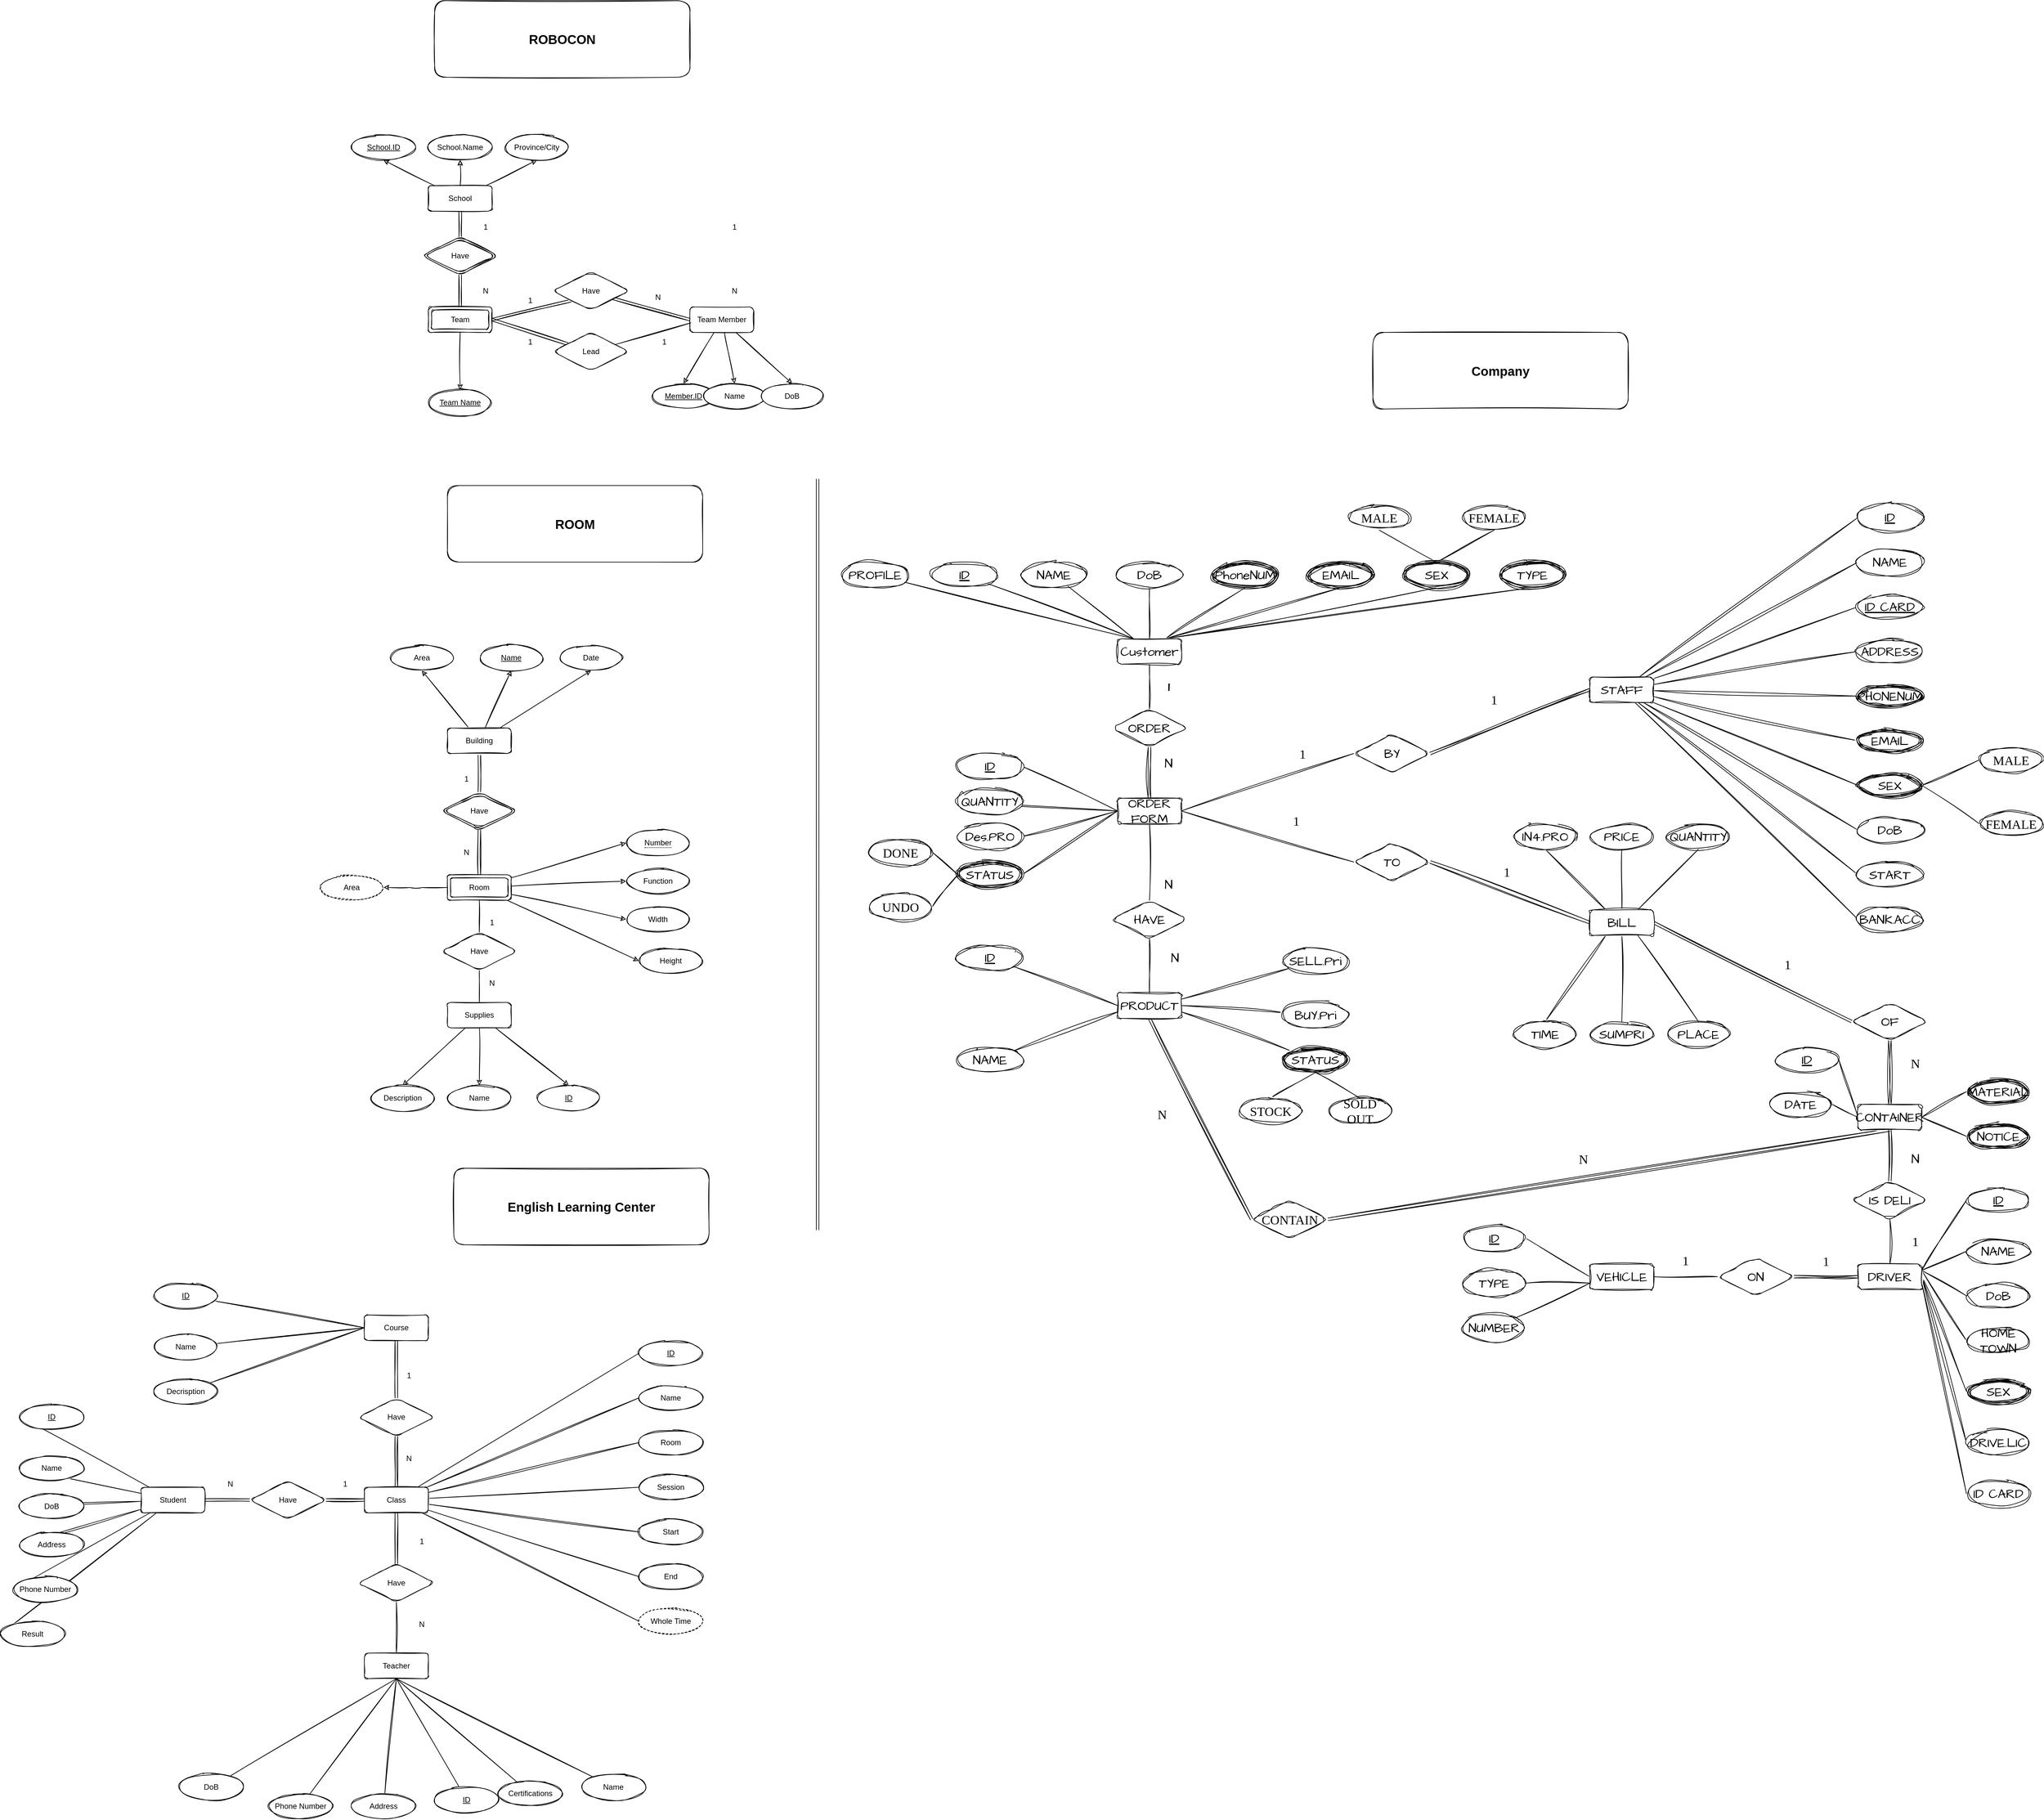 <mxfile version="20.3.7" type="github" pages="2">
  <diagram id="R2lEEEUBdFMjLlhIrx00" name="Page-1">
    <mxGraphModel dx="2954" dy="2388" grid="1" gridSize="10" guides="1" tooltips="1" connect="1" arrows="1" fold="1" page="1" pageScale="1" pageWidth="850" pageHeight="1100" math="0" shadow="0" extFonts="Permanent Marker^https://fonts.googleapis.com/css?family=Permanent+Marker">
      <root>
        <mxCell id="0" />
        <mxCell id="1" parent="0" />
        <mxCell id="Wuv9j8n0uz5xH8MKSZqj-2" value="&lt;font style=&quot;font-size: 20px;&quot;&gt;&lt;b&gt;ROBOCON&lt;/b&gt;&lt;/font&gt;" style="rounded=1;whiteSpace=wrap;html=1;sketch=1;" parent="1" vertex="1">
          <mxGeometry x="240" y="40" width="400" height="120" as="geometry" />
        </mxCell>
        <mxCell id="Wuv9j8n0uz5xH8MKSZqj-11" style="rounded=1;orthogonalLoop=1;jettySize=auto;html=1;entryX=0.5;entryY=1;entryDx=0;entryDy=0;sketch=1;" parent="1" source="Wuv9j8n0uz5xH8MKSZqj-3" target="Wuv9j8n0uz5xH8MKSZqj-8" edge="1">
          <mxGeometry relative="1" as="geometry" />
        </mxCell>
        <mxCell id="Wuv9j8n0uz5xH8MKSZqj-12" style="rounded=1;orthogonalLoop=1;jettySize=auto;html=1;entryX=0.5;entryY=1;entryDx=0;entryDy=0;sketch=1;" parent="1" source="Wuv9j8n0uz5xH8MKSZqj-3" target="Wuv9j8n0uz5xH8MKSZqj-9" edge="1">
          <mxGeometry relative="1" as="geometry" />
        </mxCell>
        <mxCell id="Wuv9j8n0uz5xH8MKSZqj-13" style="rounded=1;orthogonalLoop=1;jettySize=auto;html=1;entryX=0.5;entryY=1;entryDx=0;entryDy=0;sketch=1;" parent="1" source="Wuv9j8n0uz5xH8MKSZqj-3" target="Wuv9j8n0uz5xH8MKSZqj-10" edge="1">
          <mxGeometry relative="1" as="geometry" />
        </mxCell>
        <mxCell id="Wuv9j8n0uz5xH8MKSZqj-3" value="School" style="whiteSpace=wrap;html=1;align=center;sketch=1;rounded=1;" parent="1" vertex="1">
          <mxGeometry x="230" y="330" width="100" height="40" as="geometry" />
        </mxCell>
        <mxCell id="Wuv9j8n0uz5xH8MKSZqj-20" style="rounded=1;orthogonalLoop=1;jettySize=auto;html=1;entryX=0.5;entryY=0;entryDx=0;entryDy=0;sketch=1;" parent="1" target="Wuv9j8n0uz5xH8MKSZqj-15" edge="1">
          <mxGeometry relative="1" as="geometry">
            <mxPoint x="280" y="560" as="sourcePoint" />
          </mxGeometry>
        </mxCell>
        <mxCell id="Wuv9j8n0uz5xH8MKSZqj-21" style="rounded=1;orthogonalLoop=1;jettySize=auto;html=1;entryX=0.5;entryY=0;entryDx=0;entryDy=0;sketch=1;" parent="1" source="Wuv9j8n0uz5xH8MKSZqj-5" target="Wuv9j8n0uz5xH8MKSZqj-16" edge="1">
          <mxGeometry relative="1" as="geometry" />
        </mxCell>
        <mxCell id="Wuv9j8n0uz5xH8MKSZqj-22" style="rounded=1;orthogonalLoop=1;jettySize=auto;html=1;entryX=0.5;entryY=0;entryDx=0;entryDy=0;sketch=1;" parent="1" source="Wuv9j8n0uz5xH8MKSZqj-5" target="Wuv9j8n0uz5xH8MKSZqj-17" edge="1">
          <mxGeometry relative="1" as="geometry" />
        </mxCell>
        <mxCell id="Wuv9j8n0uz5xH8MKSZqj-23" style="rounded=1;orthogonalLoop=1;jettySize=auto;html=1;entryX=0.5;entryY=0;entryDx=0;entryDy=0;sketch=1;" parent="1" source="Wuv9j8n0uz5xH8MKSZqj-5" target="Wuv9j8n0uz5xH8MKSZqj-18" edge="1">
          <mxGeometry relative="1" as="geometry" />
        </mxCell>
        <mxCell id="Wuv9j8n0uz5xH8MKSZqj-5" value="Team Member" style="whiteSpace=wrap;html=1;align=center;sketch=1;rounded=1;" parent="1" vertex="1">
          <mxGeometry x="640" y="520" width="100" height="40" as="geometry" />
        </mxCell>
        <mxCell id="Wuv9j8n0uz5xH8MKSZqj-8" value="&lt;u&gt;School.ID&lt;/u&gt;" style="ellipse;whiteSpace=wrap;html=1;align=center;sketch=1;rounded=1;" parent="1" vertex="1">
          <mxGeometry x="110" y="250" width="100" height="40" as="geometry" />
        </mxCell>
        <mxCell id="Wuv9j8n0uz5xH8MKSZqj-9" value="School.Name" style="ellipse;whiteSpace=wrap;html=1;align=center;sketch=1;rounded=1;" parent="1" vertex="1">
          <mxGeometry x="230" y="250" width="100" height="40" as="geometry" />
        </mxCell>
        <mxCell id="Wuv9j8n0uz5xH8MKSZqj-10" value="Province/City" style="ellipse;whiteSpace=wrap;html=1;align=center;sketch=1;rounded=1;" parent="1" vertex="1">
          <mxGeometry x="350" y="250" width="100" height="40" as="geometry" />
        </mxCell>
        <mxCell id="Wuv9j8n0uz5xH8MKSZqj-15" value="Team Name" style="ellipse;whiteSpace=wrap;html=1;align=center;fontStyle=4;sketch=1;rounded=1;" parent="1" vertex="1">
          <mxGeometry x="230" y="650" width="100" height="40" as="geometry" />
        </mxCell>
        <mxCell id="Wuv9j8n0uz5xH8MKSZqj-16" value="Member.ID" style="ellipse;whiteSpace=wrap;html=1;align=center;fontStyle=4;sketch=1;rounded=1;" parent="1" vertex="1">
          <mxGeometry x="580" y="640" width="100" height="40" as="geometry" />
        </mxCell>
        <mxCell id="Wuv9j8n0uz5xH8MKSZqj-17" value="Name" style="ellipse;whiteSpace=wrap;html=1;align=center;sketch=1;rounded=1;" parent="1" vertex="1">
          <mxGeometry x="660" y="640" width="100" height="40" as="geometry" />
        </mxCell>
        <mxCell id="Wuv9j8n0uz5xH8MKSZqj-18" value="DoB" style="ellipse;whiteSpace=wrap;html=1;align=center;sketch=1;rounded=1;" parent="1" vertex="1">
          <mxGeometry x="750" y="640" width="100" height="40" as="geometry" />
        </mxCell>
        <mxCell id="Wuv9j8n0uz5xH8MKSZqj-26" style="rounded=1;orthogonalLoop=1;jettySize=auto;html=1;entryX=0.5;entryY=1;entryDx=0;entryDy=0;shape=link;sketch=1;" parent="1" target="Wuv9j8n0uz5xH8MKSZqj-3" edge="1">
          <mxGeometry relative="1" as="geometry">
            <mxPoint x="280" y="410" as="sourcePoint" />
          </mxGeometry>
        </mxCell>
        <mxCell id="Wuv9j8n0uz5xH8MKSZqj-27" style="rounded=1;orthogonalLoop=1;jettySize=auto;html=1;entryX=0.5;entryY=0;entryDx=0;entryDy=0;shape=link;sketch=1;" parent="1" edge="1">
          <mxGeometry relative="1" as="geometry">
            <mxPoint x="280" y="470" as="sourcePoint" />
            <mxPoint x="280" y="520" as="targetPoint" />
          </mxGeometry>
        </mxCell>
        <mxCell id="Wuv9j8n0uz5xH8MKSZqj-30" value="1" style="text;html=1;strokeColor=none;fillColor=none;align=center;verticalAlign=middle;whiteSpace=wrap;rounded=1;sketch=1;" parent="1" vertex="1">
          <mxGeometry x="290" y="380" width="60" height="30" as="geometry" />
        </mxCell>
        <mxCell id="Wuv9j8n0uz5xH8MKSZqj-31" value="N" style="text;html=1;strokeColor=none;fillColor=none;align=center;verticalAlign=middle;whiteSpace=wrap;rounded=1;sketch=1;" parent="1" vertex="1">
          <mxGeometry x="290" y="480" width="60" height="30" as="geometry" />
        </mxCell>
        <mxCell id="Wuv9j8n0uz5xH8MKSZqj-33" style="rounded=1;orthogonalLoop=1;jettySize=auto;html=1;entryX=1;entryY=0.5;entryDx=0;entryDy=0;shape=link;exitX=0;exitY=1;exitDx=0;exitDy=0;sketch=1;" parent="1" source="Wuv9j8n0uz5xH8MKSZqj-32" edge="1">
          <mxGeometry relative="1" as="geometry">
            <mxPoint x="330" y="540" as="targetPoint" />
          </mxGeometry>
        </mxCell>
        <mxCell id="Wuv9j8n0uz5xH8MKSZqj-34" style="rounded=1;orthogonalLoop=1;jettySize=auto;html=1;entryX=0;entryY=0.5;entryDx=0;entryDy=0;endArrow=none;endFill=0;shape=link;exitX=0.778;exitY=0.689;exitDx=0;exitDy=0;exitPerimeter=0;sketch=1;" parent="1" source="Wuv9j8n0uz5xH8MKSZqj-32" target="Wuv9j8n0uz5xH8MKSZqj-5" edge="1">
          <mxGeometry relative="1" as="geometry" />
        </mxCell>
        <mxCell id="Wuv9j8n0uz5xH8MKSZqj-32" value="Have" style="shape=rhombus;perimeter=rhombusPerimeter;whiteSpace=wrap;html=1;align=center;sketch=1;rounded=1;" parent="1" vertex="1">
          <mxGeometry x="425" y="465" width="120" height="60" as="geometry" />
        </mxCell>
        <mxCell id="Wuv9j8n0uz5xH8MKSZqj-35" value="1" style="text;html=1;strokeColor=none;fillColor=none;align=center;verticalAlign=middle;whiteSpace=wrap;rounded=1;sketch=1;" parent="1" vertex="1">
          <mxGeometry x="360" y="495" width="60" height="30" as="geometry" />
        </mxCell>
        <mxCell id="Wuv9j8n0uz5xH8MKSZqj-36" value="N" style="text;html=1;strokeColor=none;fillColor=none;align=center;verticalAlign=middle;whiteSpace=wrap;rounded=1;sketch=1;" parent="1" vertex="1">
          <mxGeometry x="560" y="490" width="60" height="30" as="geometry" />
        </mxCell>
        <mxCell id="Wuv9j8n0uz5xH8MKSZqj-40" style="rounded=1;orthogonalLoop=1;jettySize=auto;html=1;endArrow=none;endFill=0;shape=link;entryX=1;entryY=0.5;entryDx=0;entryDy=0;sketch=1;" parent="1" source="Wuv9j8n0uz5xH8MKSZqj-37" target="Wuv9j8n0uz5xH8MKSZqj-52" edge="1">
          <mxGeometry relative="1" as="geometry">
            <mxPoint x="400" y="550" as="targetPoint" />
          </mxGeometry>
        </mxCell>
        <mxCell id="Wuv9j8n0uz5xH8MKSZqj-41" style="rounded=1;orthogonalLoop=1;jettySize=auto;html=1;entryX=0.013;entryY=0.625;entryDx=0;entryDy=0;endArrow=none;endFill=0;entryPerimeter=0;sketch=1;" parent="1" source="Wuv9j8n0uz5xH8MKSZqj-37" target="Wuv9j8n0uz5xH8MKSZqj-5" edge="1">
          <mxGeometry relative="1" as="geometry" />
        </mxCell>
        <mxCell id="Wuv9j8n0uz5xH8MKSZqj-37" value="Lead" style="shape=rhombus;perimeter=rhombusPerimeter;whiteSpace=wrap;html=1;align=center;sketch=1;rounded=1;" parent="1" vertex="1">
          <mxGeometry x="425" y="560" width="120" height="60" as="geometry" />
        </mxCell>
        <mxCell id="Wuv9j8n0uz5xH8MKSZqj-44" value="1" style="text;html=1;strokeColor=none;fillColor=none;align=center;verticalAlign=middle;whiteSpace=wrap;rounded=1;sketch=1;" parent="1" vertex="1">
          <mxGeometry x="680" y="380" width="60" height="30" as="geometry" />
        </mxCell>
        <mxCell id="Wuv9j8n0uz5xH8MKSZqj-45" value="N" style="text;html=1;strokeColor=none;fillColor=none;align=center;verticalAlign=middle;whiteSpace=wrap;rounded=1;sketch=1;" parent="1" vertex="1">
          <mxGeometry x="680" y="480" width="60" height="30" as="geometry" />
        </mxCell>
        <mxCell id="Wuv9j8n0uz5xH8MKSZqj-46" value="&lt;font style=&quot;font-size: 20px;&quot;&gt;&lt;b&gt;ROOM&lt;/b&gt;&lt;/font&gt;" style="rounded=1;whiteSpace=wrap;html=1;sketch=1;" parent="1" vertex="1">
          <mxGeometry x="260" y="800" width="400" height="120" as="geometry" />
        </mxCell>
        <mxCell id="Wuv9j8n0uz5xH8MKSZqj-74" style="rounded=1;orthogonalLoop=1;jettySize=auto;html=1;entryX=0.5;entryY=0;entryDx=0;entryDy=0;sketch=1;" parent="1" source="Wuv9j8n0uz5xH8MKSZqj-51" target="Wuv9j8n0uz5xH8MKSZqj-71" edge="1">
          <mxGeometry relative="1" as="geometry" />
        </mxCell>
        <mxCell id="Wuv9j8n0uz5xH8MKSZqj-75" style="rounded=1;orthogonalLoop=1;jettySize=auto;html=1;entryX=0.5;entryY=0;entryDx=0;entryDy=0;sketch=1;" parent="1" source="Wuv9j8n0uz5xH8MKSZqj-51" target="Wuv9j8n0uz5xH8MKSZqj-72" edge="1">
          <mxGeometry relative="1" as="geometry" />
        </mxCell>
        <mxCell id="Wuv9j8n0uz5xH8MKSZqj-76" style="rounded=1;orthogonalLoop=1;jettySize=auto;html=1;entryX=0.5;entryY=0;entryDx=0;entryDy=0;sketch=1;" parent="1" source="Wuv9j8n0uz5xH8MKSZqj-51" target="Wuv9j8n0uz5xH8MKSZqj-73" edge="1">
          <mxGeometry relative="1" as="geometry" />
        </mxCell>
        <mxCell id="Wuv9j8n0uz5xH8MKSZqj-51" value="Supplies" style="whiteSpace=wrap;html=1;align=center;sketch=1;rounded=1;" parent="1" vertex="1">
          <mxGeometry x="260" y="1610" width="100" height="40" as="geometry" />
        </mxCell>
        <mxCell id="Wuv9j8n0uz5xH8MKSZqj-52" value="Team" style="shape=ext;margin=3;double=1;whiteSpace=wrap;html=1;align=center;sketch=1;rounded=1;" parent="1" vertex="1">
          <mxGeometry x="230" y="520" width="100" height="40" as="geometry" />
        </mxCell>
        <mxCell id="Wuv9j8n0uz5xH8MKSZqj-53" value="1" style="text;html=1;strokeColor=none;fillColor=none;align=center;verticalAlign=middle;whiteSpace=wrap;rounded=1;sketch=1;" parent="1" vertex="1">
          <mxGeometry x="360" y="560" width="60" height="30" as="geometry" />
        </mxCell>
        <mxCell id="Wuv9j8n0uz5xH8MKSZqj-54" value="1" style="text;html=1;strokeColor=none;fillColor=none;align=center;verticalAlign=middle;whiteSpace=wrap;rounded=1;sketch=1;" parent="1" vertex="1">
          <mxGeometry x="570" y="560" width="60" height="30" as="geometry" />
        </mxCell>
        <mxCell id="Wuv9j8n0uz5xH8MKSZqj-55" value="Have" style="shape=rhombus;double=1;perimeter=rhombusPerimeter;whiteSpace=wrap;html=1;align=center;sketch=1;rounded=1;" parent="1" vertex="1">
          <mxGeometry x="220" y="410" width="120" height="60" as="geometry" />
        </mxCell>
        <mxCell id="Wuv9j8n0uz5xH8MKSZqj-60" style="rounded=1;orthogonalLoop=1;jettySize=auto;html=1;entryX=0.5;entryY=1;entryDx=0;entryDy=0;sketch=1;" parent="1" source="Wuv9j8n0uz5xH8MKSZqj-57" target="Wuv9j8n0uz5xH8MKSZqj-62" edge="1">
          <mxGeometry relative="1" as="geometry">
            <mxPoint x="440" y="1260" as="targetPoint" />
          </mxGeometry>
        </mxCell>
        <mxCell id="Wuv9j8n0uz5xH8MKSZqj-80" style="rounded=1;orthogonalLoop=1;jettySize=auto;html=1;entryX=0.5;entryY=1;entryDx=0;entryDy=0;sketch=1;" parent="1" source="Wuv9j8n0uz5xH8MKSZqj-57" target="Wuv9j8n0uz5xH8MKSZqj-79" edge="1">
          <mxGeometry relative="1" as="geometry" />
        </mxCell>
        <mxCell id="Wuv9j8n0uz5xH8MKSZqj-81" style="rounded=1;orthogonalLoop=1;jettySize=auto;html=1;entryX=0.5;entryY=1;entryDx=0;entryDy=0;sketch=1;" parent="1" source="Wuv9j8n0uz5xH8MKSZqj-57" target="Wuv9j8n0uz5xH8MKSZqj-78" edge="1">
          <mxGeometry relative="1" as="geometry" />
        </mxCell>
        <mxCell id="Wuv9j8n0uz5xH8MKSZqj-84" style="rounded=1;orthogonalLoop=1;jettySize=auto;html=1;shape=link;sketch=1;" parent="1" source="Wuv9j8n0uz5xH8MKSZqj-57" target="Wuv9j8n0uz5xH8MKSZqj-83" edge="1">
          <mxGeometry relative="1" as="geometry" />
        </mxCell>
        <mxCell id="Wuv9j8n0uz5xH8MKSZqj-57" value="Building" style="whiteSpace=wrap;html=1;align=center;sketch=1;rounded=1;" parent="1" vertex="1">
          <mxGeometry x="260" y="1180" width="100" height="40" as="geometry" />
        </mxCell>
        <mxCell id="Wuv9j8n0uz5xH8MKSZqj-67" style="rounded=1;orthogonalLoop=1;jettySize=auto;html=1;entryX=0;entryY=0.5;entryDx=0;entryDy=0;sketch=1;" parent="1" source="Wuv9j8n0uz5xH8MKSZqj-59" target="Wuv9j8n0uz5xH8MKSZqj-88" edge="1">
          <mxGeometry relative="1" as="geometry">
            <mxPoint x="530" y="1330" as="targetPoint" />
          </mxGeometry>
        </mxCell>
        <mxCell id="Wuv9j8n0uz5xH8MKSZqj-68" style="rounded=1;orthogonalLoop=1;jettySize=auto;html=1;entryX=0;entryY=0.5;entryDx=0;entryDy=0;sketch=1;" parent="1" source="Wuv9j8n0uz5xH8MKSZqj-59" target="Wuv9j8n0uz5xH8MKSZqj-64" edge="1">
          <mxGeometry relative="1" as="geometry" />
        </mxCell>
        <mxCell id="Wuv9j8n0uz5xH8MKSZqj-69" style="rounded=1;orthogonalLoop=1;jettySize=auto;html=1;entryX=0;entryY=0.5;entryDx=0;entryDy=0;sketch=1;" parent="1" source="Wuv9j8n0uz5xH8MKSZqj-59" target="Wuv9j8n0uz5xH8MKSZqj-65" edge="1">
          <mxGeometry relative="1" as="geometry" />
        </mxCell>
        <mxCell id="Wuv9j8n0uz5xH8MKSZqj-70" style="rounded=1;orthogonalLoop=1;jettySize=auto;html=1;entryX=0;entryY=0.5;entryDx=0;entryDy=0;sketch=1;" parent="1" source="Wuv9j8n0uz5xH8MKSZqj-59" target="Wuv9j8n0uz5xH8MKSZqj-66" edge="1">
          <mxGeometry relative="1" as="geometry" />
        </mxCell>
        <mxCell id="Wuv9j8n0uz5xH8MKSZqj-85" style="rounded=1;orthogonalLoop=1;jettySize=auto;html=1;entryX=0.5;entryY=1;entryDx=0;entryDy=0;shape=link;sketch=1;" parent="1" source="Wuv9j8n0uz5xH8MKSZqj-59" target="Wuv9j8n0uz5xH8MKSZqj-83" edge="1">
          <mxGeometry relative="1" as="geometry" />
        </mxCell>
        <mxCell id="Wuv9j8n0uz5xH8MKSZqj-90" style="rounded=1;orthogonalLoop=1;jettySize=auto;html=1;entryX=0.5;entryY=0;entryDx=0;entryDy=0;endArrow=none;endFill=0;sketch=1;" parent="1" source="Wuv9j8n0uz5xH8MKSZqj-59" target="Wuv9j8n0uz5xH8MKSZqj-89" edge="1">
          <mxGeometry relative="1" as="geometry" />
        </mxCell>
        <mxCell id="Wuv9j8n0uz5xH8MKSZqj-94" style="edgeStyle=orthogonalEdgeStyle;rounded=1;orthogonalLoop=1;jettySize=auto;html=1;sketch=1;" parent="1" source="Wuv9j8n0uz5xH8MKSZqj-59" edge="1">
          <mxGeometry relative="1" as="geometry">
            <mxPoint x="160" y="1430" as="targetPoint" />
          </mxGeometry>
        </mxCell>
        <mxCell id="Wuv9j8n0uz5xH8MKSZqj-59" value="Room" style="shape=ext;margin=3;double=1;whiteSpace=wrap;html=1;align=center;sketch=1;rounded=1;" parent="1" vertex="1">
          <mxGeometry x="260" y="1410" width="100" height="40" as="geometry" />
        </mxCell>
        <mxCell id="Wuv9j8n0uz5xH8MKSZqj-62" value="Name" style="ellipse;whiteSpace=wrap;html=1;align=center;fontStyle=4;sketch=1;rounded=1;" parent="1" vertex="1">
          <mxGeometry x="310" y="1050" width="100" height="40" as="geometry" />
        </mxCell>
        <mxCell id="Wuv9j8n0uz5xH8MKSZqj-64" value="Function" style="ellipse;whiteSpace=wrap;html=1;align=center;sketch=1;rounded=1;" parent="1" vertex="1">
          <mxGeometry x="540" y="1400" width="100" height="40" as="geometry" />
        </mxCell>
        <mxCell id="Wuv9j8n0uz5xH8MKSZqj-65" value="Width" style="ellipse;whiteSpace=wrap;html=1;align=center;sketch=1;rounded=1;" parent="1" vertex="1">
          <mxGeometry x="540" y="1460" width="100" height="40" as="geometry" />
        </mxCell>
        <mxCell id="Wuv9j8n0uz5xH8MKSZqj-66" value="Height" style="ellipse;whiteSpace=wrap;html=1;align=center;sketch=1;rounded=1;" parent="1" vertex="1">
          <mxGeometry x="560" y="1525" width="100" height="40" as="geometry" />
        </mxCell>
        <mxCell id="Wuv9j8n0uz5xH8MKSZqj-71" value="&lt;u&gt;ID&lt;/u&gt;" style="ellipse;whiteSpace=wrap;html=1;align=center;sketch=1;rounded=1;" parent="1" vertex="1">
          <mxGeometry x="400" y="1740" width="100" height="40" as="geometry" />
        </mxCell>
        <mxCell id="Wuv9j8n0uz5xH8MKSZqj-72" value="Name" style="ellipse;whiteSpace=wrap;html=1;align=center;sketch=1;rounded=1;" parent="1" vertex="1">
          <mxGeometry x="260" y="1740" width="100" height="40" as="geometry" />
        </mxCell>
        <mxCell id="Wuv9j8n0uz5xH8MKSZqj-73" value="Description" style="ellipse;whiteSpace=wrap;html=1;align=center;sketch=1;rounded=1;" parent="1" vertex="1">
          <mxGeometry x="140" y="1740" width="100" height="40" as="geometry" />
        </mxCell>
        <mxCell id="Wuv9j8n0uz5xH8MKSZqj-78" value="Date" style="ellipse;whiteSpace=wrap;html=1;align=center;sketch=1;rounded=1;" parent="1" vertex="1">
          <mxGeometry x="435" y="1050" width="100" height="40" as="geometry" />
        </mxCell>
        <mxCell id="Wuv9j8n0uz5xH8MKSZqj-79" value="Area" style="ellipse;whiteSpace=wrap;html=1;align=center;sketch=1;rounded=1;" parent="1" vertex="1">
          <mxGeometry x="170" y="1050" width="100" height="40" as="geometry" />
        </mxCell>
        <mxCell id="Wuv9j8n0uz5xH8MKSZqj-83" value="Have" style="shape=rhombus;double=1;perimeter=rhombusPerimeter;whiteSpace=wrap;html=1;align=center;sketch=1;rounded=1;" parent="1" vertex="1">
          <mxGeometry x="250" y="1280" width="120" height="60" as="geometry" />
        </mxCell>
        <mxCell id="Wuv9j8n0uz5xH8MKSZqj-86" value="1" style="text;html=1;strokeColor=none;fillColor=none;align=center;verticalAlign=middle;whiteSpace=wrap;rounded=1;sketch=1;" parent="1" vertex="1">
          <mxGeometry x="260" y="1245" width="60" height="30" as="geometry" />
        </mxCell>
        <mxCell id="Wuv9j8n0uz5xH8MKSZqj-87" value="N" style="text;html=1;strokeColor=none;fillColor=none;align=center;verticalAlign=middle;whiteSpace=wrap;rounded=1;sketch=1;" parent="1" vertex="1">
          <mxGeometry x="260" y="1360" width="60" height="30" as="geometry" />
        </mxCell>
        <mxCell id="Wuv9j8n0uz5xH8MKSZqj-88" value="&lt;span style=&quot;border-bottom: 1px dotted&quot;&gt;Number&lt;/span&gt;" style="ellipse;whiteSpace=wrap;html=1;align=center;sketch=1;rounded=1;" parent="1" vertex="1">
          <mxGeometry x="540" y="1340" width="100" height="40" as="geometry" />
        </mxCell>
        <mxCell id="Wuv9j8n0uz5xH8MKSZqj-91" style="rounded=1;orthogonalLoop=1;jettySize=auto;html=1;entryX=0.5;entryY=0;entryDx=0;entryDy=0;endArrow=none;endFill=0;sketch=1;" parent="1" source="Wuv9j8n0uz5xH8MKSZqj-89" target="Wuv9j8n0uz5xH8MKSZqj-51" edge="1">
          <mxGeometry relative="1" as="geometry" />
        </mxCell>
        <mxCell id="Wuv9j8n0uz5xH8MKSZqj-89" value="Have" style="shape=rhombus;perimeter=rhombusPerimeter;whiteSpace=wrap;html=1;align=center;sketch=1;rounded=1;" parent="1" vertex="1">
          <mxGeometry x="250" y="1500" width="120" height="60" as="geometry" />
        </mxCell>
        <mxCell id="Wuv9j8n0uz5xH8MKSZqj-92" value="1" style="text;html=1;strokeColor=none;fillColor=none;align=center;verticalAlign=middle;whiteSpace=wrap;rounded=1;sketch=1;" parent="1" vertex="1">
          <mxGeometry x="300" y="1470" width="60" height="30" as="geometry" />
        </mxCell>
        <mxCell id="Wuv9j8n0uz5xH8MKSZqj-93" value="N" style="text;html=1;strokeColor=none;fillColor=none;align=center;verticalAlign=middle;whiteSpace=wrap;rounded=1;sketch=1;" parent="1" vertex="1">
          <mxGeometry x="300" y="1565" width="60" height="30" as="geometry" />
        </mxCell>
        <mxCell id="Wuv9j8n0uz5xH8MKSZqj-95" value="Area" style="ellipse;whiteSpace=wrap;html=1;align=center;dashed=1;sketch=1;rounded=1;" parent="1" vertex="1">
          <mxGeometry x="60" y="1410" width="100" height="40" as="geometry" />
        </mxCell>
        <mxCell id="Wuv9j8n0uz5xH8MKSZqj-96" value="&lt;font style=&quot;font-size: 20px;&quot;&gt;&lt;b&gt;English Learning Center&lt;/b&gt;&lt;/font&gt;" style="rounded=1;whiteSpace=wrap;html=1;sketch=1;" parent="1" vertex="1">
          <mxGeometry x="270" y="1870" width="400" height="120" as="geometry" />
        </mxCell>
        <mxCell id="Wuv9j8n0uz5xH8MKSZqj-106" style="rounded=1;orthogonalLoop=1;jettySize=auto;html=1;entryX=0;entryY=0.5;entryDx=0;entryDy=0;endArrow=none;endFill=0;sketch=1;" parent="1" source="Wuv9j8n0uz5xH8MKSZqj-99" target="Wuv9j8n0uz5xH8MKSZqj-101" edge="1">
          <mxGeometry relative="1" as="geometry" />
        </mxCell>
        <mxCell id="Wuv9j8n0uz5xH8MKSZqj-99" value="Name" style="ellipse;whiteSpace=wrap;html=1;align=center;sketch=1;rounded=1;" parent="1" vertex="1">
          <mxGeometry x="-200" y="2130" width="100" height="40" as="geometry" />
        </mxCell>
        <mxCell id="Wuv9j8n0uz5xH8MKSZqj-107" style="rounded=1;orthogonalLoop=1;jettySize=auto;html=1;entryX=0;entryY=0.5;entryDx=0;entryDy=0;endArrow=none;endFill=0;sketch=1;" parent="1" source="Wuv9j8n0uz5xH8MKSZqj-100" target="Wuv9j8n0uz5xH8MKSZqj-101" edge="1">
          <mxGeometry relative="1" as="geometry" />
        </mxCell>
        <mxCell id="Wuv9j8n0uz5xH8MKSZqj-100" value="Decrisption" style="ellipse;whiteSpace=wrap;html=1;align=center;sketch=1;rounded=1;" parent="1" vertex="1">
          <mxGeometry x="-200" y="2200" width="100" height="40" as="geometry" />
        </mxCell>
        <mxCell id="Wuv9j8n0uz5xH8MKSZqj-101" value="Course" style="whiteSpace=wrap;html=1;align=center;sketch=1;rounded=1;" parent="1" vertex="1">
          <mxGeometry x="130" y="2100" width="100" height="40" as="geometry" />
        </mxCell>
        <mxCell id="Wuv9j8n0uz5xH8MKSZqj-105" style="rounded=1;orthogonalLoop=1;jettySize=auto;html=1;entryX=0;entryY=0.5;entryDx=0;entryDy=0;endArrow=none;endFill=0;sketch=1;" parent="1" source="Wuv9j8n0uz5xH8MKSZqj-103" target="Wuv9j8n0uz5xH8MKSZqj-101" edge="1">
          <mxGeometry relative="1" as="geometry" />
        </mxCell>
        <mxCell id="Wuv9j8n0uz5xH8MKSZqj-103" value="ID" style="ellipse;whiteSpace=wrap;html=1;align=center;fontStyle=4;sketch=1;rounded=1;" parent="1" vertex="1">
          <mxGeometry x="-200" y="2050" width="100" height="40" as="geometry" />
        </mxCell>
        <mxCell id="Wuv9j8n0uz5xH8MKSZqj-112" value="Name" style="ellipse;whiteSpace=wrap;html=1;align=center;sketch=1;rounded=1;" parent="1" vertex="1">
          <mxGeometry x="560" y="2210" width="100" height="40" as="geometry" />
        </mxCell>
        <mxCell id="Wuv9j8n0uz5xH8MKSZqj-113" value="ID" style="ellipse;whiteSpace=wrap;html=1;align=center;fontStyle=4;sketch=1;rounded=1;" parent="1" vertex="1">
          <mxGeometry x="560" y="2140" width="100" height="40" as="geometry" />
        </mxCell>
        <mxCell id="Wuv9j8n0uz5xH8MKSZqj-114" value="Room" style="ellipse;whiteSpace=wrap;html=1;align=center;sketch=1;rounded=1;" parent="1" vertex="1">
          <mxGeometry x="560" y="2280" width="100" height="40" as="geometry" />
        </mxCell>
        <mxCell id="Wuv9j8n0uz5xH8MKSZqj-115" value="Session" style="ellipse;whiteSpace=wrap;html=1;align=center;sketch=1;rounded=1;" parent="1" vertex="1">
          <mxGeometry x="560" y="2350" width="100" height="40" as="geometry" />
        </mxCell>
        <mxCell id="Wuv9j8n0uz5xH8MKSZqj-116" value="Start" style="ellipse;whiteSpace=wrap;html=1;align=center;sketch=1;rounded=1;" parent="1" vertex="1">
          <mxGeometry x="560" y="2420" width="100" height="40" as="geometry" />
        </mxCell>
        <mxCell id="Wuv9j8n0uz5xH8MKSZqj-117" value="End" style="ellipse;whiteSpace=wrap;html=1;align=center;sketch=1;rounded=1;" parent="1" vertex="1">
          <mxGeometry x="560" y="2490" width="100" height="40" as="geometry" />
        </mxCell>
        <mxCell id="Wuv9j8n0uz5xH8MKSZqj-118" value="Whole Time" style="ellipse;whiteSpace=wrap;html=1;align=center;dashed=1;sketch=1;rounded=1;" parent="1" vertex="1">
          <mxGeometry x="560" y="2560" width="100" height="40" as="geometry" />
        </mxCell>
        <mxCell id="Wuv9j8n0uz5xH8MKSZqj-135" style="rounded=1;orthogonalLoop=1;jettySize=auto;html=1;entryX=0;entryY=0.5;entryDx=0;entryDy=0;endArrow=none;endFill=0;sketch=1;" parent="1" source="Wuv9j8n0uz5xH8MKSZqj-120" target="Wuv9j8n0uz5xH8MKSZqj-113" edge="1">
          <mxGeometry relative="1" as="geometry" />
        </mxCell>
        <mxCell id="Wuv9j8n0uz5xH8MKSZqj-136" style="rounded=1;orthogonalLoop=1;jettySize=auto;html=1;entryX=0;entryY=0.5;entryDx=0;entryDy=0;endArrow=none;endFill=0;sketch=1;" parent="1" source="Wuv9j8n0uz5xH8MKSZqj-120" target="Wuv9j8n0uz5xH8MKSZqj-112" edge="1">
          <mxGeometry relative="1" as="geometry" />
        </mxCell>
        <mxCell id="Wuv9j8n0uz5xH8MKSZqj-137" style="rounded=1;orthogonalLoop=1;jettySize=auto;html=1;entryX=0;entryY=0.5;entryDx=0;entryDy=0;endArrow=none;endFill=0;sketch=1;" parent="1" source="Wuv9j8n0uz5xH8MKSZqj-120" target="Wuv9j8n0uz5xH8MKSZqj-114" edge="1">
          <mxGeometry relative="1" as="geometry" />
        </mxCell>
        <mxCell id="Wuv9j8n0uz5xH8MKSZqj-138" style="rounded=1;orthogonalLoop=1;jettySize=auto;html=1;entryX=0;entryY=0.5;entryDx=0;entryDy=0;endArrow=none;endFill=0;sketch=1;" parent="1" source="Wuv9j8n0uz5xH8MKSZqj-120" target="Wuv9j8n0uz5xH8MKSZqj-115" edge="1">
          <mxGeometry relative="1" as="geometry" />
        </mxCell>
        <mxCell id="Wuv9j8n0uz5xH8MKSZqj-139" style="rounded=1;orthogonalLoop=1;jettySize=auto;html=1;entryX=0;entryY=0.5;entryDx=0;entryDy=0;endArrow=none;endFill=0;sketch=1;" parent="1" source="Wuv9j8n0uz5xH8MKSZqj-120" target="Wuv9j8n0uz5xH8MKSZqj-116" edge="1">
          <mxGeometry relative="1" as="geometry" />
        </mxCell>
        <mxCell id="Wuv9j8n0uz5xH8MKSZqj-140" style="rounded=1;orthogonalLoop=1;jettySize=auto;html=1;entryX=0;entryY=0.5;entryDx=0;entryDy=0;endArrow=none;endFill=0;sketch=1;" parent="1" source="Wuv9j8n0uz5xH8MKSZqj-120" target="Wuv9j8n0uz5xH8MKSZqj-117" edge="1">
          <mxGeometry relative="1" as="geometry" />
        </mxCell>
        <mxCell id="Wuv9j8n0uz5xH8MKSZqj-141" style="rounded=1;orthogonalLoop=1;jettySize=auto;html=1;entryX=0;entryY=0.5;entryDx=0;entryDy=0;endArrow=none;endFill=0;sketch=1;" parent="1" source="Wuv9j8n0uz5xH8MKSZqj-120" target="Wuv9j8n0uz5xH8MKSZqj-118" edge="1">
          <mxGeometry relative="1" as="geometry" />
        </mxCell>
        <mxCell id="50oOgXxluQxWrbX13Ne8-4" style="rounded=1;orthogonalLoop=1;jettySize=auto;html=1;entryX=0.5;entryY=1;entryDx=0;entryDy=0;endArrow=none;endFill=0;shape=link;sketch=1;" edge="1" parent="1" source="Wuv9j8n0uz5xH8MKSZqj-120" target="50oOgXxluQxWrbX13Ne8-2">
          <mxGeometry relative="1" as="geometry" />
        </mxCell>
        <mxCell id="Wuv9j8n0uz5xH8MKSZqj-120" value="Class" style="whiteSpace=wrap;html=1;align=center;sketch=1;rounded=1;" parent="1" vertex="1">
          <mxGeometry x="130" y="2370" width="100" height="40" as="geometry" />
        </mxCell>
        <mxCell id="50oOgXxluQxWrbX13Ne8-8" style="edgeStyle=none;rounded=1;orthogonalLoop=1;jettySize=auto;html=1;entryX=0.5;entryY=1;entryDx=0;entryDy=0;endArrow=none;endFill=0;sketch=1;" edge="1" parent="1" source="Wuv9j8n0uz5xH8MKSZqj-121" target="50oOgXxluQxWrbX13Ne8-7">
          <mxGeometry relative="1" as="geometry" />
        </mxCell>
        <mxCell id="Wuv9j8n0uz5xH8MKSZqj-121" value="Teacher" style="whiteSpace=wrap;html=1;align=center;sketch=1;rounded=1;" parent="1" vertex="1">
          <mxGeometry x="130" y="2630" width="100" height="40" as="geometry" />
        </mxCell>
        <mxCell id="Wuv9j8n0uz5xH8MKSZqj-149" style="rounded=1;orthogonalLoop=1;jettySize=auto;html=1;entryX=0.5;entryY=1;entryDx=0;entryDy=0;endArrow=none;endFill=0;sketch=1;" parent="1" source="Wuv9j8n0uz5xH8MKSZqj-122" target="Wuv9j8n0uz5xH8MKSZqj-121" edge="1">
          <mxGeometry relative="1" as="geometry" />
        </mxCell>
        <mxCell id="Wuv9j8n0uz5xH8MKSZqj-122" value="ID" style="ellipse;whiteSpace=wrap;html=1;align=center;fontStyle=4;sketch=1;rounded=1;" parent="1" vertex="1">
          <mxGeometry x="240" y="2840" width="100" height="40" as="geometry" />
        </mxCell>
        <mxCell id="Wuv9j8n0uz5xH8MKSZqj-150" style="rounded=1;orthogonalLoop=1;jettySize=auto;html=1;endArrow=none;endFill=0;entryX=0.5;entryY=1;entryDx=0;entryDy=0;sketch=1;" parent="1" source="Wuv9j8n0uz5xH8MKSZqj-123" edge="1" target="Wuv9j8n0uz5xH8MKSZqj-121">
          <mxGeometry relative="1" as="geometry">
            <mxPoint x="160" y="2680" as="targetPoint" />
          </mxGeometry>
        </mxCell>
        <mxCell id="Wuv9j8n0uz5xH8MKSZqj-123" value="Name" style="ellipse;whiteSpace=wrap;html=1;align=center;sketch=1;rounded=1;" parent="1" vertex="1">
          <mxGeometry x="470" y="2820" width="100" height="40" as="geometry" />
        </mxCell>
        <mxCell id="Wuv9j8n0uz5xH8MKSZqj-151" style="rounded=1;orthogonalLoop=1;jettySize=auto;html=1;endArrow=none;endFill=0;entryX=0.5;entryY=1;entryDx=0;entryDy=0;sketch=1;" parent="1" source="Wuv9j8n0uz5xH8MKSZqj-124" edge="1" target="Wuv9j8n0uz5xH8MKSZqj-121">
          <mxGeometry relative="1" as="geometry">
            <mxPoint x="160" y="2680" as="targetPoint" />
          </mxGeometry>
        </mxCell>
        <mxCell id="Wuv9j8n0uz5xH8MKSZqj-124" value="DoB" style="ellipse;whiteSpace=wrap;html=1;align=center;sketch=1;rounded=1;" parent="1" vertex="1">
          <mxGeometry x="-160" y="2820" width="100" height="40" as="geometry" />
        </mxCell>
        <mxCell id="Wuv9j8n0uz5xH8MKSZqj-153" style="rounded=1;orthogonalLoop=1;jettySize=auto;html=1;entryX=0.5;entryY=1;entryDx=0;entryDy=0;endArrow=none;endFill=0;sketch=1;" parent="1" source="Wuv9j8n0uz5xH8MKSZqj-125" target="Wuv9j8n0uz5xH8MKSZqj-121" edge="1">
          <mxGeometry relative="1" as="geometry" />
        </mxCell>
        <mxCell id="Wuv9j8n0uz5xH8MKSZqj-125" value="Phone Number" style="ellipse;whiteSpace=wrap;html=1;align=center;sketch=1;rounded=1;" parent="1" vertex="1">
          <mxGeometry x="-20" y="2850" width="100" height="40" as="geometry" />
        </mxCell>
        <mxCell id="Wuv9j8n0uz5xH8MKSZqj-154" style="rounded=1;orthogonalLoop=1;jettySize=auto;html=1;endArrow=none;endFill=0;entryX=0.5;entryY=1;entryDx=0;entryDy=0;sketch=1;" parent="1" source="Wuv9j8n0uz5xH8MKSZqj-126" edge="1" target="Wuv9j8n0uz5xH8MKSZqj-121">
          <mxGeometry relative="1" as="geometry">
            <mxPoint x="160" y="2680" as="targetPoint" />
          </mxGeometry>
        </mxCell>
        <mxCell id="Wuv9j8n0uz5xH8MKSZqj-126" value="Address" style="ellipse;whiteSpace=wrap;html=1;align=center;sketch=1;rounded=1;" parent="1" vertex="1">
          <mxGeometry x="110" y="2850" width="100" height="40" as="geometry" />
        </mxCell>
        <mxCell id="Wuv9j8n0uz5xH8MKSZqj-155" style="rounded=1;orthogonalLoop=1;jettySize=auto;html=1;endArrow=none;endFill=0;entryX=0.5;entryY=1;entryDx=0;entryDy=0;sketch=1;" parent="1" source="Wuv9j8n0uz5xH8MKSZqj-127" edge="1" target="Wuv9j8n0uz5xH8MKSZqj-121">
          <mxGeometry relative="1" as="geometry">
            <mxPoint x="160" y="2680" as="targetPoint" />
          </mxGeometry>
        </mxCell>
        <mxCell id="Wuv9j8n0uz5xH8MKSZqj-127" value="Certifications" style="ellipse;whiteSpace=wrap;html=1;align=center;sketch=1;rounded=1;" parent="1" vertex="1">
          <mxGeometry x="340" y="2830" width="100" height="40" as="geometry" />
        </mxCell>
        <mxCell id="Wuv9j8n0uz5xH8MKSZqj-143" style="rounded=1;orthogonalLoop=1;jettySize=auto;html=1;entryX=0;entryY=0.5;entryDx=0;entryDy=0;endArrow=none;endFill=0;sketch=1;" parent="1" source="Wuv9j8n0uz5xH8MKSZqj-128" target="Wuv9j8n0uz5xH8MKSZqj-130" edge="1">
          <mxGeometry relative="1" as="geometry" />
        </mxCell>
        <mxCell id="Wuv9j8n0uz5xH8MKSZqj-144" style="rounded=1;orthogonalLoop=1;jettySize=auto;html=1;entryX=0;entryY=0.5;entryDx=0;entryDy=0;endArrow=none;endFill=0;sketch=1;" parent="1" source="Wuv9j8n0uz5xH8MKSZqj-128" target="Wuv9j8n0uz5xH8MKSZqj-129" edge="1">
          <mxGeometry relative="1" as="geometry" />
        </mxCell>
        <mxCell id="Wuv9j8n0uz5xH8MKSZqj-145" style="rounded=1;orthogonalLoop=1;jettySize=auto;html=1;entryX=0;entryY=0.5;entryDx=0;entryDy=0;endArrow=none;endFill=0;sketch=1;" parent="1" source="Wuv9j8n0uz5xH8MKSZqj-128" target="Wuv9j8n0uz5xH8MKSZqj-131" edge="1">
          <mxGeometry relative="1" as="geometry" />
        </mxCell>
        <mxCell id="Wuv9j8n0uz5xH8MKSZqj-146" style="rounded=1;orthogonalLoop=1;jettySize=auto;html=1;entryX=0;entryY=0.5;entryDx=0;entryDy=0;endArrow=none;endFill=0;sketch=1;" parent="1" source="Wuv9j8n0uz5xH8MKSZqj-128" target="Wuv9j8n0uz5xH8MKSZqj-132" edge="1">
          <mxGeometry relative="1" as="geometry" />
        </mxCell>
        <mxCell id="Wuv9j8n0uz5xH8MKSZqj-147" style="rounded=1;orthogonalLoop=1;jettySize=auto;html=1;entryX=0;entryY=0.5;entryDx=0;entryDy=0;endArrow=none;endFill=0;sketch=1;" parent="1" source="Wuv9j8n0uz5xH8MKSZqj-128" target="Wuv9j8n0uz5xH8MKSZqj-133" edge="1">
          <mxGeometry relative="1" as="geometry" />
        </mxCell>
        <mxCell id="Wuv9j8n0uz5xH8MKSZqj-148" style="rounded=1;orthogonalLoop=1;jettySize=auto;html=1;entryX=0;entryY=0.5;entryDx=0;entryDy=0;endArrow=none;endFill=0;sketch=1;" parent="1" source="Wuv9j8n0uz5xH8MKSZqj-128" target="Wuv9j8n0uz5xH8MKSZqj-134" edge="1">
          <mxGeometry relative="1" as="geometry" />
        </mxCell>
        <mxCell id="50oOgXxluQxWrbX13Ne8-19" style="edgeStyle=none;shape=link;rounded=1;orthogonalLoop=1;jettySize=auto;html=1;entryX=0;entryY=0.5;entryDx=0;entryDy=0;endArrow=none;endFill=0;sketch=1;" edge="1" parent="1" source="Wuv9j8n0uz5xH8MKSZqj-128" target="50oOgXxluQxWrbX13Ne8-16">
          <mxGeometry relative="1" as="geometry" />
        </mxCell>
        <mxCell id="Wuv9j8n0uz5xH8MKSZqj-128" value="Student" style="whiteSpace=wrap;html=1;align=center;sketch=1;rounded=1;" parent="1" vertex="1">
          <mxGeometry x="-220" y="2370" width="100" height="40" as="geometry" />
        </mxCell>
        <mxCell id="Wuv9j8n0uz5xH8MKSZqj-129" value="Name" style="ellipse;whiteSpace=wrap;html=1;align=center;sketch=1;rounded=1;" parent="1" vertex="1">
          <mxGeometry x="-410" y="2320" width="100" height="40" as="geometry" />
        </mxCell>
        <mxCell id="Wuv9j8n0uz5xH8MKSZqj-130" value="ID" style="ellipse;whiteSpace=wrap;html=1;align=center;fontStyle=4;sketch=1;rounded=1;" parent="1" vertex="1">
          <mxGeometry x="-410" y="2240" width="100" height="40" as="geometry" />
        </mxCell>
        <mxCell id="Wuv9j8n0uz5xH8MKSZqj-131" value="DoB" style="ellipse;whiteSpace=wrap;html=1;align=center;sketch=1;rounded=1;" parent="1" vertex="1">
          <mxGeometry x="-410" y="2380" width="100" height="40" as="geometry" />
        </mxCell>
        <mxCell id="Wuv9j8n0uz5xH8MKSZqj-132" value="Adđress" style="ellipse;whiteSpace=wrap;html=1;align=center;sketch=1;rounded=1;" parent="1" vertex="1">
          <mxGeometry x="-410" y="2440" width="100" height="40" as="geometry" />
        </mxCell>
        <mxCell id="Wuv9j8n0uz5xH8MKSZqj-133" value="Phone Number" style="ellipse;whiteSpace=wrap;html=1;align=center;sketch=1;rounded=1;" parent="1" vertex="1">
          <mxGeometry x="-420" y="2510" width="100" height="40" as="geometry" />
        </mxCell>
        <mxCell id="Wuv9j8n0uz5xH8MKSZqj-134" value="Result" style="ellipse;whiteSpace=wrap;html=1;align=center;sketch=1;rounded=1;" parent="1" vertex="1">
          <mxGeometry x="-440" y="2580" width="100" height="40" as="geometry" />
        </mxCell>
        <mxCell id="50oOgXxluQxWrbX13Ne8-3" style="rounded=1;orthogonalLoop=1;jettySize=auto;html=1;entryX=0.5;entryY=1;entryDx=0;entryDy=0;endArrow=none;endFill=0;shape=link;sketch=1;" edge="1" parent="1" source="50oOgXxluQxWrbX13Ne8-2" target="Wuv9j8n0uz5xH8MKSZqj-101">
          <mxGeometry relative="1" as="geometry" />
        </mxCell>
        <mxCell id="50oOgXxluQxWrbX13Ne8-2" value="Have" style="shape=rhombus;perimeter=rhombusPerimeter;whiteSpace=wrap;html=1;align=center;sketch=1;rounded=1;" vertex="1" parent="1">
          <mxGeometry x="120" y="2230" width="120" height="60" as="geometry" />
        </mxCell>
        <mxCell id="50oOgXxluQxWrbX13Ne8-5" value="1" style="text;html=1;strokeColor=none;fillColor=none;align=center;verticalAlign=middle;whiteSpace=wrap;rounded=1;sketch=1;" vertex="1" parent="1">
          <mxGeometry x="170" y="2180" width="60" height="30" as="geometry" />
        </mxCell>
        <mxCell id="50oOgXxluQxWrbX13Ne8-6" value="N" style="text;html=1;strokeColor=none;fillColor=none;align=center;verticalAlign=middle;whiteSpace=wrap;rounded=1;sketch=1;" vertex="1" parent="1">
          <mxGeometry x="170" y="2310" width="60" height="30" as="geometry" />
        </mxCell>
        <mxCell id="50oOgXxluQxWrbX13Ne8-9" style="edgeStyle=none;rounded=1;orthogonalLoop=1;jettySize=auto;html=1;entryX=0.5;entryY=1;entryDx=0;entryDy=0;endArrow=none;endFill=0;shape=link;sketch=1;" edge="1" parent="1" source="50oOgXxluQxWrbX13Ne8-7" target="Wuv9j8n0uz5xH8MKSZqj-120">
          <mxGeometry relative="1" as="geometry" />
        </mxCell>
        <mxCell id="50oOgXxluQxWrbX13Ne8-7" value="Have" style="shape=rhombus;perimeter=rhombusPerimeter;whiteSpace=wrap;html=1;align=center;sketch=1;rounded=1;" vertex="1" parent="1">
          <mxGeometry x="120" y="2490" width="120" height="60" as="geometry" />
        </mxCell>
        <mxCell id="50oOgXxluQxWrbX13Ne8-14" value="1" style="text;html=1;strokeColor=none;fillColor=none;align=center;verticalAlign=middle;whiteSpace=wrap;rounded=1;sketch=1;" vertex="1" parent="1">
          <mxGeometry x="190" y="2440" width="60" height="30" as="geometry" />
        </mxCell>
        <mxCell id="50oOgXxluQxWrbX13Ne8-15" value="N" style="text;html=1;strokeColor=none;fillColor=none;align=center;verticalAlign=middle;whiteSpace=wrap;rounded=1;sketch=1;" vertex="1" parent="1">
          <mxGeometry x="190" y="2570" width="60" height="30" as="geometry" />
        </mxCell>
        <mxCell id="50oOgXxluQxWrbX13Ne8-20" value="" style="edgeStyle=none;shape=link;rounded=1;orthogonalLoop=1;jettySize=auto;html=1;endArrow=none;endFill=0;sketch=1;" edge="1" parent="1" source="50oOgXxluQxWrbX13Ne8-16" target="Wuv9j8n0uz5xH8MKSZqj-120">
          <mxGeometry relative="1" as="geometry" />
        </mxCell>
        <mxCell id="50oOgXxluQxWrbX13Ne8-16" value="Have" style="shape=rhombus;perimeter=rhombusPerimeter;whiteSpace=wrap;html=1;align=center;sketch=1;rounded=1;" vertex="1" parent="1">
          <mxGeometry x="-50" y="2360" width="120" height="60" as="geometry" />
        </mxCell>
        <mxCell id="50oOgXxluQxWrbX13Ne8-25" value="1" style="text;html=1;strokeColor=none;fillColor=none;align=center;verticalAlign=middle;whiteSpace=wrap;rounded=1;sketch=1;" vertex="1" parent="1">
          <mxGeometry x="70" y="2350" width="60" height="30" as="geometry" />
        </mxCell>
        <mxCell id="50oOgXxluQxWrbX13Ne8-26" value="N" style="text;html=1;strokeColor=none;fillColor=none;align=center;verticalAlign=middle;whiteSpace=wrap;rounded=1;sketch=1;" vertex="1" parent="1">
          <mxGeometry x="-110" y="2350" width="60" height="30" as="geometry" />
        </mxCell>
        <mxCell id="50oOgXxluQxWrbX13Ne8-28" value="" style="endArrow=none;html=1;rounded=1;shape=link;sketch=1;" edge="1" parent="1">
          <mxGeometry width="50" height="50" relative="1" as="geometry">
            <mxPoint x="840" y="1966.667" as="sourcePoint" />
            <mxPoint x="840" y="790" as="targetPoint" />
          </mxGeometry>
        </mxCell>
        <mxCell id="50oOgXxluQxWrbX13Ne8-29" value="&lt;font style=&quot;font-size: 20px;&quot;&gt;&lt;b&gt;Company&lt;/b&gt;&lt;/font&gt;" style="rounded=1;whiteSpace=wrap;html=1;sketch=1;" vertex="1" parent="1">
          <mxGeometry x="1710" y="560" width="400" height="120" as="geometry" />
        </mxCell>
        <mxCell id="50oOgXxluQxWrbX13Ne8-46" style="edgeStyle=none;rounded=1;sketch=1;hachureGap=4;jiggle=2;orthogonalLoop=1;jettySize=auto;html=1;exitX=0.75;exitY=0;exitDx=0;exitDy=0;entryX=0.5;entryY=1;entryDx=0;entryDy=0;fontFamily=Architects Daughter;fontSource=https%3A%2F%2Ffonts.googleapis.com%2Fcss%3Ffamily%3DArchitects%2BDaughter;fontSize=16;endArrow=none;endFill=0;" edge="1" parent="1" source="50oOgXxluQxWrbX13Ne8-30" target="50oOgXxluQxWrbX13Ne8-35">
          <mxGeometry relative="1" as="geometry" />
        </mxCell>
        <mxCell id="50oOgXxluQxWrbX13Ne8-47" style="edgeStyle=none;rounded=1;sketch=1;hachureGap=4;jiggle=2;orthogonalLoop=1;jettySize=auto;html=1;exitX=0.75;exitY=0;exitDx=0;exitDy=0;entryX=0.5;entryY=1;entryDx=0;entryDy=0;fontFamily=Architects Daughter;fontSource=https%3A%2F%2Ffonts.googleapis.com%2Fcss%3Ffamily%3DArchitects%2BDaughter;fontSize=16;endArrow=none;endFill=0;" edge="1" parent="1" source="50oOgXxluQxWrbX13Ne8-30" target="50oOgXxluQxWrbX13Ne8-37">
          <mxGeometry relative="1" as="geometry" />
        </mxCell>
        <mxCell id="50oOgXxluQxWrbX13Ne8-48" style="edgeStyle=none;rounded=1;sketch=1;hachureGap=4;jiggle=2;orthogonalLoop=1;jettySize=auto;html=1;exitX=0.75;exitY=0;exitDx=0;exitDy=0;entryX=0.5;entryY=1;entryDx=0;entryDy=0;fontFamily=Architects Daughter;fontSource=https%3A%2F%2Ffonts.googleapis.com%2Fcss%3Ffamily%3DArchitects%2BDaughter;fontSize=16;endArrow=none;endFill=0;" edge="1" parent="1" source="50oOgXxluQxWrbX13Ne8-30" target="50oOgXxluQxWrbX13Ne8-39">
          <mxGeometry relative="1" as="geometry" />
        </mxCell>
        <mxCell id="50oOgXxluQxWrbX13Ne8-49" style="edgeStyle=none;rounded=1;sketch=1;hachureGap=4;jiggle=2;orthogonalLoop=1;jettySize=auto;html=1;exitX=0.75;exitY=0;exitDx=0;exitDy=0;entryX=0.5;entryY=1;entryDx=0;entryDy=0;fontFamily=Architects Daughter;fontSource=https%3A%2F%2Ffonts.googleapis.com%2Fcss%3Ffamily%3DArchitects%2BDaughter;fontSize=16;endArrow=none;endFill=0;" edge="1" parent="1" source="50oOgXxluQxWrbX13Ne8-30" target="50oOgXxluQxWrbX13Ne8-41">
          <mxGeometry relative="1" as="geometry" />
        </mxCell>
        <mxCell id="50oOgXxluQxWrbX13Ne8-80" style="edgeStyle=none;rounded=1;sketch=1;hachureGap=4;jiggle=2;orthogonalLoop=1;jettySize=auto;html=1;entryX=0.5;entryY=0;entryDx=0;entryDy=0;fontFamily=Architects Daughter;fontSource=https%3A%2F%2Ffonts.googleapis.com%2Fcss%3Ffamily%3DArchitects%2BDaughter;fontSize=16;endArrow=none;endFill=0;" edge="1" parent="1" source="50oOgXxluQxWrbX13Ne8-30" target="50oOgXxluQxWrbX13Ne8-60">
          <mxGeometry relative="1" as="geometry" />
        </mxCell>
        <mxCell id="50oOgXxluQxWrbX13Ne8-30" value="Customer" style="whiteSpace=wrap;html=1;align=center;rounded=1;sketch=1;hachureGap=4;jiggle=2;fontFamily=Architects Daughter;fontSource=https%3A%2F%2Ffonts.googleapis.com%2Fcss%3Ffamily%3DArchitects%2BDaughter;fontSize=20;" vertex="1" parent="1">
          <mxGeometry x="1310" y="1040" width="100" height="40" as="geometry" />
        </mxCell>
        <mxCell id="50oOgXxluQxWrbX13Ne8-45" style="edgeStyle=none;rounded=1;sketch=1;hachureGap=4;jiggle=2;orthogonalLoop=1;jettySize=auto;html=1;entryX=0.5;entryY=0;entryDx=0;entryDy=0;fontFamily=Architects Daughter;fontSource=https%3A%2F%2Ffonts.googleapis.com%2Fcss%3Ffamily%3DArchitects%2BDaughter;fontSize=16;endArrow=none;endFill=0;" edge="1" parent="1" source="50oOgXxluQxWrbX13Ne8-31" target="50oOgXxluQxWrbX13Ne8-30">
          <mxGeometry relative="1" as="geometry" />
        </mxCell>
        <mxCell id="50oOgXxluQxWrbX13Ne8-31" value="DoB" style="ellipse;whiteSpace=wrap;html=1;align=center;rounded=1;sketch=1;hachureGap=4;jiggle=2;fontFamily=Architects Daughter;fontSource=https%3A%2F%2Ffonts.googleapis.com%2Fcss%3Ffamily%3DArchitects%2BDaughter;fontSize=20;" vertex="1" parent="1">
          <mxGeometry x="1310" y="920" width="100" height="40" as="geometry" />
        </mxCell>
        <mxCell id="50oOgXxluQxWrbX13Ne8-43" style="rounded=1;sketch=1;hachureGap=4;jiggle=2;orthogonalLoop=1;jettySize=auto;html=1;entryX=0.25;entryY=0;entryDx=0;entryDy=0;fontFamily=Architects Daughter;fontSource=https%3A%2F%2Ffonts.googleapis.com%2Fcss%3Ffamily%3DArchitects%2BDaughter;fontSize=16;endArrow=none;endFill=0;" edge="1" parent="1" source="50oOgXxluQxWrbX13Ne8-32" target="50oOgXxluQxWrbX13Ne8-30">
          <mxGeometry relative="1" as="geometry" />
        </mxCell>
        <mxCell id="50oOgXxluQxWrbX13Ne8-32" value="ID" style="ellipse;whiteSpace=wrap;html=1;align=center;fontStyle=4;rounded=1;sketch=1;hachureGap=4;jiggle=2;fontFamily=Architects Daughter;fontSource=https%3A%2F%2Ffonts.googleapis.com%2Fcss%3Ffamily%3DArchitects%2BDaughter;fontSize=20;" vertex="1" parent="1">
          <mxGeometry x="1020" y="920" width="100" height="40" as="geometry" />
        </mxCell>
        <mxCell id="50oOgXxluQxWrbX13Ne8-44" style="rounded=1;sketch=1;hachureGap=4;jiggle=2;orthogonalLoop=1;jettySize=auto;html=1;entryX=0.25;entryY=0;entryDx=0;entryDy=0;fontFamily=Architects Daughter;fontSource=https%3A%2F%2Ffonts.googleapis.com%2Fcss%3Ffamily%3DArchitects%2BDaughter;fontSize=16;endArrow=none;endFill=0;" edge="1" parent="1" source="50oOgXxluQxWrbX13Ne8-33" target="50oOgXxluQxWrbX13Ne8-30">
          <mxGeometry relative="1" as="geometry" />
        </mxCell>
        <mxCell id="50oOgXxluQxWrbX13Ne8-33" value="NAME" style="ellipse;whiteSpace=wrap;html=1;align=center;rounded=1;sketch=1;hachureGap=4;jiggle=2;fontFamily=Architects Daughter;fontSource=https%3A%2F%2Ffonts.googleapis.com%2Fcss%3Ffamily%3DArchitects%2BDaughter;fontSize=20;" vertex="1" parent="1">
          <mxGeometry x="1160" y="920" width="100" height="40" as="geometry" />
        </mxCell>
        <mxCell id="50oOgXxluQxWrbX13Ne8-35" value="PhoneNUM" style="ellipse;shape=doubleEllipse;margin=3;whiteSpace=wrap;html=1;align=center;rounded=1;sketch=1;hachureGap=4;jiggle=2;fontFamily=Architects Daughter;fontSource=https%3A%2F%2Ffonts.googleapis.com%2Fcss%3Ffamily%3DArchitects%2BDaughter;fontSize=20;" vertex="1" parent="1">
          <mxGeometry x="1460" y="920" width="100" height="40" as="geometry" />
        </mxCell>
        <mxCell id="50oOgXxluQxWrbX13Ne8-37" value="EMAIL" style="ellipse;shape=doubleEllipse;margin=3;whiteSpace=wrap;html=1;align=center;rounded=1;sketch=1;hachureGap=4;jiggle=2;fontFamily=Architects Daughter;fontSource=https%3A%2F%2Ffonts.googleapis.com%2Fcss%3Ffamily%3DArchitects%2BDaughter;fontSize=20;" vertex="1" parent="1">
          <mxGeometry x="1610" y="920" width="100" height="40" as="geometry" />
        </mxCell>
        <mxCell id="50oOgXxluQxWrbX13Ne8-193" style="edgeStyle=none;rounded=1;sketch=1;hachureGap=4;jiggle=2;orthogonalLoop=1;jettySize=auto;html=1;exitX=0.5;exitY=0;exitDx=0;exitDy=0;entryX=0.5;entryY=1;entryDx=0;entryDy=0;fontFamily=Times New Roman;fontSize=16;endArrow=none;endFill=0;" edge="1" parent="1" source="50oOgXxluQxWrbX13Ne8-39" target="50oOgXxluQxWrbX13Ne8-191">
          <mxGeometry relative="1" as="geometry" />
        </mxCell>
        <mxCell id="50oOgXxluQxWrbX13Ne8-194" style="edgeStyle=none;rounded=1;sketch=1;hachureGap=4;jiggle=2;orthogonalLoop=1;jettySize=auto;html=1;exitX=0.5;exitY=0;exitDx=0;exitDy=0;entryX=0.5;entryY=1;entryDx=0;entryDy=0;fontFamily=Times New Roman;fontSize=16;endArrow=none;endFill=0;" edge="1" parent="1" source="50oOgXxluQxWrbX13Ne8-39" target="50oOgXxluQxWrbX13Ne8-192">
          <mxGeometry relative="1" as="geometry" />
        </mxCell>
        <mxCell id="50oOgXxluQxWrbX13Ne8-39" value="SEX" style="ellipse;shape=doubleEllipse;margin=3;whiteSpace=wrap;html=1;align=center;rounded=1;sketch=1;hachureGap=4;jiggle=2;fontFamily=Architects Daughter;fontSource=https%3A%2F%2Ffonts.googleapis.com%2Fcss%3Ffamily%3DArchitects%2BDaughter;fontSize=20;" vertex="1" parent="1">
          <mxGeometry x="1760" y="920" width="100" height="40" as="geometry" />
        </mxCell>
        <mxCell id="50oOgXxluQxWrbX13Ne8-42" style="rounded=1;sketch=1;hachureGap=4;jiggle=2;orthogonalLoop=1;jettySize=auto;html=1;entryX=0.25;entryY=0;entryDx=0;entryDy=0;fontFamily=Architects Daughter;fontSource=https%3A%2F%2Ffonts.googleapis.com%2Fcss%3Ffamily%3DArchitects%2BDaughter;fontSize=16;endArrow=none;endFill=0;" edge="1" parent="1" source="50oOgXxluQxWrbX13Ne8-40" target="50oOgXxluQxWrbX13Ne8-30">
          <mxGeometry relative="1" as="geometry" />
        </mxCell>
        <mxCell id="50oOgXxluQxWrbX13Ne8-40" value="PROFILE" style="ellipse;whiteSpace=wrap;html=1;align=center;rounded=1;sketch=1;hachureGap=4;jiggle=2;fontFamily=Architects Daughter;fontSource=https%3A%2F%2Ffonts.googleapis.com%2Fcss%3Ffamily%3DArchitects%2BDaughter;fontSize=20;" vertex="1" parent="1">
          <mxGeometry x="880" y="920" width="100" height="40" as="geometry" />
        </mxCell>
        <mxCell id="50oOgXxluQxWrbX13Ne8-41" value="TYPE" style="ellipse;shape=doubleEllipse;margin=3;whiteSpace=wrap;html=1;align=center;rounded=1;sketch=1;hachureGap=4;jiggle=2;fontFamily=Architects Daughter;fontSource=https%3A%2F%2Ffonts.googleapis.com%2Fcss%3Ffamily%3DArchitects%2BDaughter;fontSize=20;" vertex="1" parent="1">
          <mxGeometry x="1910" y="920" width="100" height="40" as="geometry" />
        </mxCell>
        <mxCell id="50oOgXxluQxWrbX13Ne8-58" style="edgeStyle=none;rounded=1;sketch=1;hachureGap=4;jiggle=2;orthogonalLoop=1;jettySize=auto;html=1;exitX=0;exitY=0.5;exitDx=0;exitDy=0;entryX=0;entryY=0.5;entryDx=0;entryDy=0;fontFamily=Architects Daughter;fontSource=https%3A%2F%2Ffonts.googleapis.com%2Fcss%3Ffamily%3DArchitects%2BDaughter;fontSize=16;endArrow=none;endFill=0;" edge="1" parent="1" source="50oOgXxluQxWrbX13Ne8-50" target="50oOgXxluQxWrbX13Ne8-54">
          <mxGeometry relative="1" as="geometry" />
        </mxCell>
        <mxCell id="50oOgXxluQxWrbX13Ne8-59" style="edgeStyle=none;rounded=1;sketch=1;hachureGap=4;jiggle=2;orthogonalLoop=1;jettySize=auto;html=1;exitX=0;exitY=0.5;exitDx=0;exitDy=0;entryX=1;entryY=0.5;entryDx=0;entryDy=0;fontFamily=Architects Daughter;fontSource=https%3A%2F%2Ffonts.googleapis.com%2Fcss%3Ffamily%3DArchitects%2BDaughter;fontSize=16;endArrow=none;endFill=0;" edge="1" parent="1" source="50oOgXxluQxWrbX13Ne8-50" target="50oOgXxluQxWrbX13Ne8-55">
          <mxGeometry relative="1" as="geometry" />
        </mxCell>
        <mxCell id="50oOgXxluQxWrbX13Ne8-79" style="edgeStyle=none;rounded=1;sketch=1;hachureGap=4;jiggle=2;orthogonalLoop=1;jettySize=auto;html=1;entryX=0.5;entryY=0;entryDx=0;entryDy=0;fontFamily=Architects Daughter;fontSource=https%3A%2F%2Ffonts.googleapis.com%2Fcss%3Ffamily%3DArchitects%2BDaughter;fontSize=16;endArrow=none;endFill=0;" edge="1" parent="1" source="50oOgXxluQxWrbX13Ne8-50" target="50oOgXxluQxWrbX13Ne8-73">
          <mxGeometry relative="1" as="geometry" />
        </mxCell>
        <mxCell id="50oOgXxluQxWrbX13Ne8-126" style="edgeStyle=none;rounded=1;sketch=1;hachureGap=4;jiggle=2;orthogonalLoop=1;jettySize=auto;html=1;exitX=1;exitY=0.5;exitDx=0;exitDy=0;entryX=0;entryY=0.5;entryDx=0;entryDy=0;fontFamily=Architects Daughter;fontSource=https%3A%2F%2Ffonts.googleapis.com%2Fcss%3Ffamily%3DArchitects%2BDaughter;fontSize=16;endArrow=none;endFill=0;" edge="1" parent="1" source="50oOgXxluQxWrbX13Ne8-50" target="50oOgXxluQxWrbX13Ne8-83">
          <mxGeometry relative="1" as="geometry" />
        </mxCell>
        <mxCell id="50oOgXxluQxWrbX13Ne8-128" style="edgeStyle=none;rounded=1;sketch=1;hachureGap=4;jiggle=2;orthogonalLoop=1;jettySize=auto;html=1;exitX=1;exitY=0.5;exitDx=0;exitDy=0;entryX=0;entryY=0.5;entryDx=0;entryDy=0;fontFamily=Architects Daughter;fontSource=https%3A%2F%2Ffonts.googleapis.com%2Fcss%3Ffamily%3DArchitects%2BDaughter;fontSize=16;endArrow=none;endFill=0;" edge="1" parent="1" source="50oOgXxluQxWrbX13Ne8-50" target="50oOgXxluQxWrbX13Ne8-108">
          <mxGeometry relative="1" as="geometry" />
        </mxCell>
        <mxCell id="50oOgXxluQxWrbX13Ne8-50" value="ORDER FORM" style="whiteSpace=wrap;html=1;align=center;rounded=1;sketch=1;hachureGap=4;jiggle=2;fontFamily=Architects Daughter;fontSource=https%3A%2F%2Ffonts.googleapis.com%2Fcss%3Ffamily%3DArchitects%2BDaughter;fontSize=20;" vertex="1" parent="1">
          <mxGeometry x="1310" y="1290" width="100" height="40" as="geometry" />
        </mxCell>
        <mxCell id="50oOgXxluQxWrbX13Ne8-57" style="edgeStyle=none;rounded=1;sketch=1;hachureGap=4;jiggle=2;orthogonalLoop=1;jettySize=auto;html=1;fontFamily=Architects Daughter;fontSource=https%3A%2F%2Ffonts.googleapis.com%2Fcss%3Ffamily%3DArchitects%2BDaughter;fontSize=16;endArrow=none;endFill=0;entryX=0;entryY=0.5;entryDx=0;entryDy=0;exitX=1;exitY=0.5;exitDx=0;exitDy=0;" edge="1" parent="1" source="50oOgXxluQxWrbX13Ne8-52" target="50oOgXxluQxWrbX13Ne8-50">
          <mxGeometry relative="1" as="geometry">
            <mxPoint x="1310" y="1310" as="targetPoint" />
          </mxGeometry>
        </mxCell>
        <mxCell id="50oOgXxluQxWrbX13Ne8-52" value="Des.PRO" style="ellipse;whiteSpace=wrap;html=1;align=center;rounded=1;sketch=1;hachureGap=4;jiggle=2;fontFamily=Architects Daughter;fontSource=https%3A%2F%2Ffonts.googleapis.com%2Fcss%3Ffamily%3DArchitects%2BDaughter;fontSize=20;" vertex="1" parent="1">
          <mxGeometry x="1060" y="1330" width="100" height="40" as="geometry" />
        </mxCell>
        <mxCell id="50oOgXxluQxWrbX13Ne8-56" style="edgeStyle=none;rounded=1;sketch=1;hachureGap=4;jiggle=2;orthogonalLoop=1;jettySize=auto;html=1;entryX=0;entryY=0.5;entryDx=0;entryDy=0;fontFamily=Architects Daughter;fontSource=https%3A%2F%2Ffonts.googleapis.com%2Fcss%3Ffamily%3DArchitects%2BDaughter;fontSize=16;endArrow=none;endFill=0;exitX=1;exitY=0.5;exitDx=0;exitDy=0;" edge="1" parent="1" source="50oOgXxluQxWrbX13Ne8-53" target="50oOgXxluQxWrbX13Ne8-50">
          <mxGeometry relative="1" as="geometry" />
        </mxCell>
        <mxCell id="50oOgXxluQxWrbX13Ne8-53" value="ID" style="ellipse;whiteSpace=wrap;html=1;align=center;fontStyle=4;rounded=1;sketch=1;hachureGap=4;jiggle=2;fontFamily=Architects Daughter;fontSource=https%3A%2F%2Ffonts.googleapis.com%2Fcss%3Ffamily%3DArchitects%2BDaughter;fontSize=20;" vertex="1" parent="1">
          <mxGeometry x="1060" y="1220" width="100" height="40" as="geometry" />
        </mxCell>
        <mxCell id="50oOgXxluQxWrbX13Ne8-54" value="QUANTITY" style="ellipse;whiteSpace=wrap;html=1;align=center;rounded=1;sketch=1;hachureGap=4;jiggle=2;fontFamily=Architects Daughter;fontSource=https%3A%2F%2Ffonts.googleapis.com%2Fcss%3Ffamily%3DArchitects%2BDaughter;fontSize=20;" vertex="1" parent="1">
          <mxGeometry x="1060" y="1275" width="100" height="40" as="geometry" />
        </mxCell>
        <mxCell id="50oOgXxluQxWrbX13Ne8-55" value="STATUS" style="ellipse;shape=doubleEllipse;margin=3;whiteSpace=wrap;html=1;align=center;rounded=1;sketch=1;hachureGap=4;jiggle=2;fontFamily=Architects Daughter;fontSource=https%3A%2F%2Ffonts.googleapis.com%2Fcss%3Ffamily%3DArchitects%2BDaughter;fontSize=20;" vertex="1" parent="1">
          <mxGeometry x="1060" y="1390" width="100" height="40" as="geometry" />
        </mxCell>
        <mxCell id="50oOgXxluQxWrbX13Ne8-75" style="edgeStyle=none;rounded=1;sketch=1;hachureGap=4;jiggle=2;orthogonalLoop=1;jettySize=auto;html=1;entryX=0.5;entryY=0;entryDx=0;entryDy=0;fontFamily=Architects Daughter;fontSource=https%3A%2F%2Ffonts.googleapis.com%2Fcss%3Ffamily%3DArchitects%2BDaughter;fontSize=16;endArrow=none;endFill=0;shape=link;" edge="1" parent="1" source="50oOgXxluQxWrbX13Ne8-60" target="50oOgXxluQxWrbX13Ne8-50">
          <mxGeometry relative="1" as="geometry" />
        </mxCell>
        <mxCell id="50oOgXxluQxWrbX13Ne8-60" value="ORDER" style="shape=rhombus;perimeter=rhombusPerimeter;whiteSpace=wrap;html=1;align=center;rounded=1;sketch=1;hachureGap=4;jiggle=2;fontFamily=Architects Daughter;fontSource=https%3A%2F%2Ffonts.googleapis.com%2Fcss%3Ffamily%3DArchitects%2BDaughter;fontSize=20;" vertex="1" parent="1">
          <mxGeometry x="1300" y="1150" width="120" height="60" as="geometry" />
        </mxCell>
        <mxCell id="50oOgXxluQxWrbX13Ne8-202" style="edgeStyle=none;rounded=1;sketch=1;hachureGap=4;jiggle=2;orthogonalLoop=1;jettySize=auto;html=1;exitX=0.5;exitY=1;exitDx=0;exitDy=0;entryX=0;entryY=0.5;entryDx=0;entryDy=0;fontFamily=Times New Roman;fontSize=16;endArrow=none;endFill=0;shape=link;" edge="1" parent="1" source="50oOgXxluQxWrbX13Ne8-61" target="50oOgXxluQxWrbX13Ne8-199">
          <mxGeometry relative="1" as="geometry" />
        </mxCell>
        <mxCell id="50oOgXxluQxWrbX13Ne8-61" value="PRODUCT" style="whiteSpace=wrap;html=1;align=center;rounded=1;sketch=1;hachureGap=4;jiggle=2;fontFamily=Architects Daughter;fontSource=https%3A%2F%2Ffonts.googleapis.com%2Fcss%3Ffamily%3DArchitects%2BDaughter;fontSize=20;" vertex="1" parent="1">
          <mxGeometry x="1310" y="1595" width="100" height="40" as="geometry" />
        </mxCell>
        <mxCell id="50oOgXxluQxWrbX13Ne8-68" style="edgeStyle=none;rounded=1;sketch=1;hachureGap=4;jiggle=2;orthogonalLoop=1;jettySize=auto;html=1;entryX=0;entryY=0.5;entryDx=0;entryDy=0;fontFamily=Architects Daughter;fontSource=https%3A%2F%2Ffonts.googleapis.com%2Fcss%3Ffamily%3DArchitects%2BDaughter;fontSize=16;endArrow=none;endFill=0;" edge="1" parent="1" source="50oOgXxluQxWrbX13Ne8-62" target="50oOgXxluQxWrbX13Ne8-61">
          <mxGeometry relative="1" as="geometry" />
        </mxCell>
        <mxCell id="50oOgXxluQxWrbX13Ne8-62" value="ID" style="ellipse;whiteSpace=wrap;html=1;align=center;fontStyle=4;rounded=1;sketch=1;hachureGap=4;jiggle=2;fontFamily=Architects Daughter;fontSource=https%3A%2F%2Ffonts.googleapis.com%2Fcss%3Ffamily%3DArchitects%2BDaughter;fontSize=20;" vertex="1" parent="1">
          <mxGeometry x="1060" y="1520" width="100" height="40" as="geometry" />
        </mxCell>
        <mxCell id="50oOgXxluQxWrbX13Ne8-69" style="edgeStyle=none;rounded=1;sketch=1;hachureGap=4;jiggle=2;orthogonalLoop=1;jettySize=auto;html=1;entryX=0;entryY=0.75;entryDx=0;entryDy=0;fontFamily=Architects Daughter;fontSource=https%3A%2F%2Ffonts.googleapis.com%2Fcss%3Ffamily%3DArchitects%2BDaughter;fontSize=16;endArrow=none;endFill=0;" edge="1" parent="1" source="50oOgXxluQxWrbX13Ne8-63" target="50oOgXxluQxWrbX13Ne8-61">
          <mxGeometry relative="1" as="geometry" />
        </mxCell>
        <mxCell id="50oOgXxluQxWrbX13Ne8-63" value="NAME" style="ellipse;whiteSpace=wrap;html=1;align=center;rounded=1;sketch=1;hachureGap=4;jiggle=2;fontFamily=Architects Daughter;fontSource=https%3A%2F%2Ffonts.googleapis.com%2Fcss%3Ffamily%3DArchitects%2BDaughter;fontSize=20;" vertex="1" parent="1">
          <mxGeometry x="1060" y="1680" width="100" height="40" as="geometry" />
        </mxCell>
        <mxCell id="50oOgXxluQxWrbX13Ne8-72" style="edgeStyle=none;rounded=1;sketch=1;hachureGap=4;jiggle=2;orthogonalLoop=1;jettySize=auto;html=1;entryX=1;entryY=0.75;entryDx=0;entryDy=0;fontFamily=Architects Daughter;fontSource=https%3A%2F%2Ffonts.googleapis.com%2Fcss%3Ffamily%3DArchitects%2BDaughter;fontSize=16;endArrow=none;endFill=0;" edge="1" parent="1" source="50oOgXxluQxWrbX13Ne8-65" target="50oOgXxluQxWrbX13Ne8-61">
          <mxGeometry relative="1" as="geometry" />
        </mxCell>
        <mxCell id="50oOgXxluQxWrbX13Ne8-65" value="STATUS" style="ellipse;shape=doubleEllipse;margin=3;whiteSpace=wrap;html=1;align=center;rounded=1;sketch=1;hachureGap=4;jiggle=2;fontFamily=Architects Daughter;fontSource=https%3A%2F%2Ffonts.googleapis.com%2Fcss%3Ffamily%3DArchitects%2BDaughter;fontSize=20;" vertex="1" parent="1">
          <mxGeometry x="1570" y="1680" width="100" height="40" as="geometry" />
        </mxCell>
        <mxCell id="50oOgXxluQxWrbX13Ne8-70" style="edgeStyle=none;rounded=1;sketch=1;hachureGap=4;jiggle=2;orthogonalLoop=1;jettySize=auto;html=1;entryX=1;entryY=0.25;entryDx=0;entryDy=0;fontFamily=Architects Daughter;fontSource=https%3A%2F%2Ffonts.googleapis.com%2Fcss%3Ffamily%3DArchitects%2BDaughter;fontSize=16;endArrow=none;endFill=0;" edge="1" parent="1" source="50oOgXxluQxWrbX13Ne8-66" target="50oOgXxluQxWrbX13Ne8-61">
          <mxGeometry relative="1" as="geometry" />
        </mxCell>
        <mxCell id="50oOgXxluQxWrbX13Ne8-66" value="SELL.Pri" style="ellipse;whiteSpace=wrap;html=1;align=center;rounded=1;sketch=1;hachureGap=4;jiggle=2;fontFamily=Architects Daughter;fontSource=https%3A%2F%2Ffonts.googleapis.com%2Fcss%3Ffamily%3DArchitects%2BDaughter;fontSize=20;" vertex="1" parent="1">
          <mxGeometry x="1570" y="1525" width="100" height="40" as="geometry" />
        </mxCell>
        <mxCell id="50oOgXxluQxWrbX13Ne8-71" style="edgeStyle=none;rounded=1;sketch=1;hachureGap=4;jiggle=2;orthogonalLoop=1;jettySize=auto;html=1;entryX=1;entryY=0.5;entryDx=0;entryDy=0;fontFamily=Architects Daughter;fontSource=https%3A%2F%2Ffonts.googleapis.com%2Fcss%3Ffamily%3DArchitects%2BDaughter;fontSize=16;endArrow=none;endFill=0;" edge="1" parent="1" source="50oOgXxluQxWrbX13Ne8-67" target="50oOgXxluQxWrbX13Ne8-61">
          <mxGeometry relative="1" as="geometry" />
        </mxCell>
        <mxCell id="50oOgXxluQxWrbX13Ne8-67" value="BUY.Pri" style="ellipse;whiteSpace=wrap;html=1;align=center;rounded=1;sketch=1;hachureGap=4;jiggle=2;fontFamily=Architects Daughter;fontSource=https%3A%2F%2Ffonts.googleapis.com%2Fcss%3Ffamily%3DArchitects%2BDaughter;fontSize=20;" vertex="1" parent="1">
          <mxGeometry x="1570" y="1610" width="100" height="40" as="geometry" />
        </mxCell>
        <mxCell id="50oOgXxluQxWrbX13Ne8-78" style="edgeStyle=none;rounded=1;sketch=1;hachureGap=4;jiggle=2;orthogonalLoop=1;jettySize=auto;html=1;exitX=0.5;exitY=1;exitDx=0;exitDy=0;entryX=0.5;entryY=0;entryDx=0;entryDy=0;fontFamily=Architects Daughter;fontSource=https%3A%2F%2Ffonts.googleapis.com%2Fcss%3Ffamily%3DArchitects%2BDaughter;fontSize=16;endArrow=none;endFill=0;" edge="1" parent="1" source="50oOgXxluQxWrbX13Ne8-73" target="50oOgXxluQxWrbX13Ne8-61">
          <mxGeometry relative="1" as="geometry" />
        </mxCell>
        <mxCell id="50oOgXxluQxWrbX13Ne8-73" value="HAVE" style="shape=rhombus;perimeter=rhombusPerimeter;whiteSpace=wrap;html=1;align=center;rounded=1;sketch=1;hachureGap=4;jiggle=2;fontFamily=Architects Daughter;fontSource=https%3A%2F%2Ffonts.googleapis.com%2Fcss%3Ffamily%3DArchitects%2BDaughter;fontSize=20;" vertex="1" parent="1">
          <mxGeometry x="1300" y="1450" width="120" height="60" as="geometry" />
        </mxCell>
        <mxCell id="50oOgXxluQxWrbX13Ne8-76" value="N" style="text;html=1;strokeColor=none;fillColor=none;align=center;verticalAlign=middle;whiteSpace=wrap;rounded=0;sketch=1;hachureGap=4;jiggle=2;fontFamily=Architects Daughter;fontSource=https%3A%2F%2Ffonts.googleapis.com%2Fcss%3Ffamily%3DArchitects%2BDaughter;fontSize=20;" vertex="1" parent="1">
          <mxGeometry x="1360" y="1220" width="60" height="30" as="geometry" />
        </mxCell>
        <mxCell id="50oOgXxluQxWrbX13Ne8-77" value="&lt;b&gt;1&lt;/b&gt;" style="text;html=1;strokeColor=none;fillColor=none;align=center;verticalAlign=middle;whiteSpace=wrap;rounded=0;sketch=1;hachureGap=4;jiggle=2;fontFamily=Architects Daughter;fontSource=https%3A%2F%2Ffonts.googleapis.com%2Fcss%3Ffamily%3DArchitects%2BDaughter;fontSize=20;" vertex="1" parent="1">
          <mxGeometry x="1360" y="1100" width="60" height="30" as="geometry" />
        </mxCell>
        <mxCell id="50oOgXxluQxWrbX13Ne8-81" value="N" style="text;html=1;strokeColor=none;fillColor=none;align=center;verticalAlign=middle;whiteSpace=wrap;rounded=0;sketch=1;hachureGap=4;jiggle=2;fontFamily=Architects Daughter;fontSource=https%3A%2F%2Ffonts.googleapis.com%2Fcss%3Ffamily%3DArchitects%2BDaughter;fontSize=20;" vertex="1" parent="1">
          <mxGeometry x="1360" y="1410" width="60" height="30" as="geometry" />
        </mxCell>
        <mxCell id="50oOgXxluQxWrbX13Ne8-82" value="N" style="text;html=1;strokeColor=none;fillColor=none;align=center;verticalAlign=middle;whiteSpace=wrap;rounded=0;sketch=1;hachureGap=4;jiggle=2;fontFamily=Architects Daughter;fontSource=https%3A%2F%2Ffonts.googleapis.com%2Fcss%3Ffamily%3DArchitects%2BDaughter;fontSize=20;" vertex="1" parent="1">
          <mxGeometry x="1370" y="1525" width="60" height="30" as="geometry" />
        </mxCell>
        <mxCell id="50oOgXxluQxWrbX13Ne8-127" style="edgeStyle=none;rounded=1;sketch=1;hachureGap=4;jiggle=2;orthogonalLoop=1;jettySize=auto;html=1;exitX=1;exitY=0.5;exitDx=0;exitDy=0;entryX=0;entryY=0.5;entryDx=0;entryDy=0;fontFamily=Architects Daughter;fontSource=https%3A%2F%2Ffonts.googleapis.com%2Fcss%3Ffamily%3DArchitects%2BDaughter;fontSize=16;endArrow=none;endFill=0;shape=link;" edge="1" parent="1" source="50oOgXxluQxWrbX13Ne8-83" target="50oOgXxluQxWrbX13Ne8-84">
          <mxGeometry relative="1" as="geometry" />
        </mxCell>
        <mxCell id="50oOgXxluQxWrbX13Ne8-83" value="BY" style="shape=rhombus;perimeter=rhombusPerimeter;whiteSpace=wrap;html=1;align=center;rounded=1;sketch=1;hachureGap=4;jiggle=2;fontFamily=Architects Daughter;fontSource=https%3A%2F%2Ffonts.googleapis.com%2Fcss%3Ffamily%3DArchitects%2BDaughter;fontSize=20;" vertex="1" parent="1">
          <mxGeometry x="1680" y="1190" width="120" height="60" as="geometry" />
        </mxCell>
        <mxCell id="50oOgXxluQxWrbX13Ne8-98" style="edgeStyle=none;rounded=1;sketch=1;hachureGap=4;jiggle=2;orthogonalLoop=1;jettySize=auto;html=1;entryX=0;entryY=0.5;entryDx=0;entryDy=0;fontFamily=Architects Daughter;fontSource=https%3A%2F%2Ffonts.googleapis.com%2Fcss%3Ffamily%3DArchitects%2BDaughter;fontSize=16;endArrow=none;endFill=0;" edge="1" parent="1" source="50oOgXxluQxWrbX13Ne8-84" target="50oOgXxluQxWrbX13Ne8-86">
          <mxGeometry relative="1" as="geometry" />
        </mxCell>
        <mxCell id="50oOgXxluQxWrbX13Ne8-99" style="edgeStyle=none;rounded=1;sketch=1;hachureGap=4;jiggle=2;orthogonalLoop=1;jettySize=auto;html=1;entryX=0;entryY=0.5;entryDx=0;entryDy=0;fontFamily=Architects Daughter;fontSource=https%3A%2F%2Ffonts.googleapis.com%2Fcss%3Ffamily%3DArchitects%2BDaughter;fontSize=16;endArrow=none;endFill=0;" edge="1" parent="1" source="50oOgXxluQxWrbX13Ne8-84" target="50oOgXxluQxWrbX13Ne8-87">
          <mxGeometry relative="1" as="geometry" />
        </mxCell>
        <mxCell id="50oOgXxluQxWrbX13Ne8-100" style="edgeStyle=none;rounded=1;sketch=1;hachureGap=4;jiggle=2;orthogonalLoop=1;jettySize=auto;html=1;entryX=0;entryY=0.5;entryDx=0;entryDy=0;fontFamily=Architects Daughter;fontSource=https%3A%2F%2Ffonts.googleapis.com%2Fcss%3Ffamily%3DArchitects%2BDaughter;fontSize=16;endArrow=none;endFill=0;" edge="1" parent="1" source="50oOgXxluQxWrbX13Ne8-84" target="50oOgXxluQxWrbX13Ne8-88">
          <mxGeometry relative="1" as="geometry" />
        </mxCell>
        <mxCell id="50oOgXxluQxWrbX13Ne8-101" style="edgeStyle=none;rounded=1;sketch=1;hachureGap=4;jiggle=2;orthogonalLoop=1;jettySize=auto;html=1;entryX=0;entryY=0.5;entryDx=0;entryDy=0;fontFamily=Architects Daughter;fontSource=https%3A%2F%2Ffonts.googleapis.com%2Fcss%3Ffamily%3DArchitects%2BDaughter;fontSize=16;endArrow=none;endFill=0;" edge="1" parent="1" source="50oOgXxluQxWrbX13Ne8-84" target="50oOgXxluQxWrbX13Ne8-89">
          <mxGeometry relative="1" as="geometry" />
        </mxCell>
        <mxCell id="50oOgXxluQxWrbX13Ne8-102" style="edgeStyle=none;rounded=1;sketch=1;hachureGap=4;jiggle=2;orthogonalLoop=1;jettySize=auto;html=1;entryX=0;entryY=0.5;entryDx=0;entryDy=0;fontFamily=Architects Daughter;fontSource=https%3A%2F%2Ffonts.googleapis.com%2Fcss%3Ffamily%3DArchitects%2BDaughter;fontSize=16;endArrow=none;endFill=0;" edge="1" parent="1" source="50oOgXxluQxWrbX13Ne8-84" target="50oOgXxluQxWrbX13Ne8-90">
          <mxGeometry relative="1" as="geometry" />
        </mxCell>
        <mxCell id="50oOgXxluQxWrbX13Ne8-103" style="edgeStyle=none;rounded=1;sketch=1;hachureGap=4;jiggle=2;orthogonalLoop=1;jettySize=auto;html=1;fontFamily=Architects Daughter;fontSource=https%3A%2F%2Ffonts.googleapis.com%2Fcss%3Ffamily%3DArchitects%2BDaughter;fontSize=16;endArrow=none;endFill=0;entryX=0;entryY=0.5;entryDx=0;entryDy=0;" edge="1" parent="1" source="50oOgXxluQxWrbX13Ne8-84" target="50oOgXxluQxWrbX13Ne8-91">
          <mxGeometry relative="1" as="geometry" />
        </mxCell>
        <mxCell id="50oOgXxluQxWrbX13Ne8-104" style="edgeStyle=none;rounded=1;sketch=1;hachureGap=4;jiggle=2;orthogonalLoop=1;jettySize=auto;html=1;entryX=0;entryY=0.5;entryDx=0;entryDy=0;fontFamily=Architects Daughter;fontSource=https%3A%2F%2Ffonts.googleapis.com%2Fcss%3Ffamily%3DArchitects%2BDaughter;fontSize=16;endArrow=none;endFill=0;" edge="1" parent="1" source="50oOgXxluQxWrbX13Ne8-84" target="50oOgXxluQxWrbX13Ne8-92">
          <mxGeometry relative="1" as="geometry" />
        </mxCell>
        <mxCell id="50oOgXxluQxWrbX13Ne8-105" style="edgeStyle=none;rounded=1;sketch=1;hachureGap=4;jiggle=2;orthogonalLoop=1;jettySize=auto;html=1;entryX=0;entryY=0.5;entryDx=0;entryDy=0;fontFamily=Architects Daughter;fontSource=https%3A%2F%2Ffonts.googleapis.com%2Fcss%3Ffamily%3DArchitects%2BDaughter;fontSize=16;endArrow=none;endFill=0;" edge="1" parent="1" source="50oOgXxluQxWrbX13Ne8-84" target="50oOgXxluQxWrbX13Ne8-93">
          <mxGeometry relative="1" as="geometry" />
        </mxCell>
        <mxCell id="50oOgXxluQxWrbX13Ne8-106" style="edgeStyle=none;rounded=1;sketch=1;hachureGap=4;jiggle=2;orthogonalLoop=1;jettySize=auto;html=1;entryX=0;entryY=0.5;entryDx=0;entryDy=0;fontFamily=Architects Daughter;fontSource=https%3A%2F%2Ffonts.googleapis.com%2Fcss%3Ffamily%3DArchitects%2BDaughter;fontSize=16;endArrow=none;endFill=0;" edge="1" parent="1" source="50oOgXxluQxWrbX13Ne8-84" target="50oOgXxluQxWrbX13Ne8-94">
          <mxGeometry relative="1" as="geometry" />
        </mxCell>
        <mxCell id="50oOgXxluQxWrbX13Ne8-107" style="edgeStyle=none;rounded=1;sketch=1;hachureGap=4;jiggle=2;orthogonalLoop=1;jettySize=auto;html=1;entryX=0;entryY=0.5;entryDx=0;entryDy=0;fontFamily=Architects Daughter;fontSource=https%3A%2F%2Ffonts.googleapis.com%2Fcss%3Ffamily%3DArchitects%2BDaughter;fontSize=16;endArrow=none;endFill=0;" edge="1" parent="1" source="50oOgXxluQxWrbX13Ne8-84" target="50oOgXxluQxWrbX13Ne8-97">
          <mxGeometry relative="1" as="geometry" />
        </mxCell>
        <mxCell id="50oOgXxluQxWrbX13Ne8-84" value="STAFF" style="whiteSpace=wrap;html=1;align=center;rounded=1;sketch=1;hachureGap=4;jiggle=2;fontFamily=Architects Daughter;fontSource=https%3A%2F%2Ffonts.googleapis.com%2Fcss%3Ffamily%3DArchitects%2BDaughter;fontSize=20;" vertex="1" parent="1">
          <mxGeometry x="2050" y="1100" width="100" height="40" as="geometry" />
        </mxCell>
        <mxCell id="50oOgXxluQxWrbX13Ne8-119" style="edgeStyle=none;rounded=1;sketch=1;hachureGap=4;jiggle=2;orthogonalLoop=1;jettySize=auto;html=1;exitX=0.25;exitY=0;exitDx=0;exitDy=0;entryX=0.5;entryY=1;entryDx=0;entryDy=0;fontFamily=Architects Daughter;fontSource=https%3A%2F%2Ffonts.googleapis.com%2Fcss%3Ffamily%3DArchitects%2BDaughter;fontSize=16;endArrow=none;endFill=0;" edge="1" parent="1" source="50oOgXxluQxWrbX13Ne8-85" target="50oOgXxluQxWrbX13Ne8-110">
          <mxGeometry relative="1" as="geometry" />
        </mxCell>
        <mxCell id="50oOgXxluQxWrbX13Ne8-120" style="edgeStyle=none;rounded=1;sketch=1;hachureGap=4;jiggle=2;orthogonalLoop=1;jettySize=auto;html=1;exitX=0.5;exitY=0;exitDx=0;exitDy=0;entryX=0.5;entryY=1;entryDx=0;entryDy=0;fontFamily=Architects Daughter;fontSource=https%3A%2F%2Ffonts.googleapis.com%2Fcss%3Ffamily%3DArchitects%2BDaughter;fontSize=16;endArrow=none;endFill=0;" edge="1" parent="1" source="50oOgXxluQxWrbX13Ne8-85" target="50oOgXxluQxWrbX13Ne8-115">
          <mxGeometry relative="1" as="geometry" />
        </mxCell>
        <mxCell id="50oOgXxluQxWrbX13Ne8-121" style="edgeStyle=none;rounded=1;sketch=1;hachureGap=4;jiggle=2;orthogonalLoop=1;jettySize=auto;html=1;exitX=0.75;exitY=0;exitDx=0;exitDy=0;entryX=0.5;entryY=1;entryDx=0;entryDy=0;fontFamily=Architects Daughter;fontSource=https%3A%2F%2Ffonts.googleapis.com%2Fcss%3Ffamily%3DArchitects%2BDaughter;fontSize=16;endArrow=none;endFill=0;" edge="1" parent="1" source="50oOgXxluQxWrbX13Ne8-85" target="50oOgXxluQxWrbX13Ne8-116">
          <mxGeometry relative="1" as="geometry" />
        </mxCell>
        <mxCell id="50oOgXxluQxWrbX13Ne8-122" style="edgeStyle=none;rounded=1;sketch=1;hachureGap=4;jiggle=2;orthogonalLoop=1;jettySize=auto;html=1;exitX=0.25;exitY=1;exitDx=0;exitDy=0;entryX=0.5;entryY=0;entryDx=0;entryDy=0;fontFamily=Architects Daughter;fontSource=https%3A%2F%2Ffonts.googleapis.com%2Fcss%3Ffamily%3DArchitects%2BDaughter;fontSize=16;endArrow=none;endFill=0;" edge="1" parent="1" source="50oOgXxluQxWrbX13Ne8-85" target="50oOgXxluQxWrbX13Ne8-111">
          <mxGeometry relative="1" as="geometry" />
        </mxCell>
        <mxCell id="50oOgXxluQxWrbX13Ne8-123" style="edgeStyle=none;rounded=1;sketch=1;hachureGap=4;jiggle=2;orthogonalLoop=1;jettySize=auto;html=1;exitX=0.5;exitY=1;exitDx=0;exitDy=0;entryX=0.5;entryY=0;entryDx=0;entryDy=0;fontFamily=Architects Daughter;fontSource=https%3A%2F%2Ffonts.googleapis.com%2Fcss%3Ffamily%3DArchitects%2BDaughter;fontSize=16;endArrow=none;endFill=0;" edge="1" parent="1" source="50oOgXxluQxWrbX13Ne8-85" target="50oOgXxluQxWrbX13Ne8-114">
          <mxGeometry relative="1" as="geometry" />
        </mxCell>
        <mxCell id="50oOgXxluQxWrbX13Ne8-125" style="edgeStyle=none;rounded=1;sketch=1;hachureGap=4;jiggle=2;orthogonalLoop=1;jettySize=auto;html=1;exitX=0.75;exitY=1;exitDx=0;exitDy=0;entryX=0.5;entryY=0;entryDx=0;entryDy=0;fontFamily=Architects Daughter;fontSource=https%3A%2F%2Ffonts.googleapis.com%2Fcss%3Ffamily%3DArchitects%2BDaughter;fontSize=16;endArrow=none;endFill=0;" edge="1" parent="1" source="50oOgXxluQxWrbX13Ne8-85" target="50oOgXxluQxWrbX13Ne8-118">
          <mxGeometry relative="1" as="geometry" />
        </mxCell>
        <mxCell id="50oOgXxluQxWrbX13Ne8-130" style="edgeStyle=none;shape=link;rounded=1;sketch=1;hachureGap=4;jiggle=2;orthogonalLoop=1;jettySize=auto;html=1;exitX=1;exitY=0.5;exitDx=0;exitDy=0;entryX=0;entryY=0.5;entryDx=0;entryDy=0;fontFamily=Architects Daughter;fontSource=https%3A%2F%2Ffonts.googleapis.com%2Fcss%3Ffamily%3DArchitects%2BDaughter;fontSize=16;endArrow=none;endFill=0;" edge="1" parent="1" source="50oOgXxluQxWrbX13Ne8-85" target="50oOgXxluQxWrbX13Ne8-109">
          <mxGeometry relative="1" as="geometry" />
        </mxCell>
        <mxCell id="50oOgXxluQxWrbX13Ne8-85" value="BILL" style="whiteSpace=wrap;html=1;align=center;rounded=1;sketch=1;hachureGap=4;jiggle=2;fontFamily=Architects Daughter;fontSource=https%3A%2F%2Ffonts.googleapis.com%2Fcss%3Ffamily%3DArchitects%2BDaughter;fontSize=20;" vertex="1" parent="1">
          <mxGeometry x="2050" y="1465" width="100" height="40" as="geometry" />
        </mxCell>
        <mxCell id="50oOgXxluQxWrbX13Ne8-86" value="ID" style="ellipse;whiteSpace=wrap;html=1;align=center;fontStyle=4;rounded=1;sketch=1;hachureGap=4;jiggle=2;fontFamily=Architects Daughter;fontSource=https%3A%2F%2Ffonts.googleapis.com%2Fcss%3Ffamily%3DArchitects%2BDaughter;fontSize=20;" vertex="1" parent="1">
          <mxGeometry x="2470" y="830" width="100" height="40" as="geometry" />
        </mxCell>
        <mxCell id="50oOgXxluQxWrbX13Ne8-87" value="NAME" style="ellipse;whiteSpace=wrap;html=1;align=center;rounded=1;sketch=1;hachureGap=4;jiggle=2;fontFamily=Architects Daughter;fontSource=https%3A%2F%2Ffonts.googleapis.com%2Fcss%3Ffamily%3DArchitects%2BDaughter;fontSize=20;" vertex="1" parent="1">
          <mxGeometry x="2470" y="900" width="100" height="40" as="geometry" />
        </mxCell>
        <mxCell id="50oOgXxluQxWrbX13Ne8-88" value="&lt;u&gt;ID CARD&lt;/u&gt;" style="ellipse;whiteSpace=wrap;html=1;align=center;rounded=1;sketch=1;hachureGap=4;jiggle=2;fontFamily=Architects Daughter;fontSource=https%3A%2F%2Ffonts.googleapis.com%2Fcss%3Ffamily%3DArchitects%2BDaughter;fontSize=20;" vertex="1" parent="1">
          <mxGeometry x="2470" y="970" width="100" height="40" as="geometry" />
        </mxCell>
        <mxCell id="50oOgXxluQxWrbX13Ne8-89" value="ADDRESS" style="ellipse;whiteSpace=wrap;html=1;align=center;rounded=1;sketch=1;hachureGap=4;jiggle=2;fontFamily=Architects Daughter;fontSource=https%3A%2F%2Ffonts.googleapis.com%2Fcss%3Ffamily%3DArchitects%2BDaughter;fontSize=20;" vertex="1" parent="1">
          <mxGeometry x="2470" y="1040" width="100" height="40" as="geometry" />
        </mxCell>
        <mxCell id="50oOgXxluQxWrbX13Ne8-90" value="PHONENUM" style="ellipse;shape=doubleEllipse;margin=3;whiteSpace=wrap;html=1;align=center;rounded=1;sketch=1;hachureGap=4;jiggle=2;fontFamily=Architects Daughter;fontSource=https%3A%2F%2Ffonts.googleapis.com%2Fcss%3Ffamily%3DArchitects%2BDaughter;fontSize=20;" vertex="1" parent="1">
          <mxGeometry x="2470" y="1110" width="100" height="40" as="geometry" />
        </mxCell>
        <mxCell id="50oOgXxluQxWrbX13Ne8-91" value="EMAIL" style="ellipse;shape=doubleEllipse;margin=3;whiteSpace=wrap;html=1;align=center;rounded=1;sketch=1;hachureGap=4;jiggle=2;fontFamily=Architects Daughter;fontSource=https%3A%2F%2Ffonts.googleapis.com%2Fcss%3Ffamily%3DArchitects%2BDaughter;fontSize=20;" vertex="1" parent="1">
          <mxGeometry x="2470" y="1180" width="100" height="40" as="geometry" />
        </mxCell>
        <mxCell id="50oOgXxluQxWrbX13Ne8-197" style="edgeStyle=none;rounded=1;sketch=1;hachureGap=4;jiggle=2;orthogonalLoop=1;jettySize=auto;html=1;exitX=1;exitY=0.5;exitDx=0;exitDy=0;entryX=0;entryY=0.5;entryDx=0;entryDy=0;fontFamily=Times New Roman;fontSize=16;endArrow=none;endFill=0;" edge="1" parent="1" source="50oOgXxluQxWrbX13Ne8-92" target="50oOgXxluQxWrbX13Ne8-196">
          <mxGeometry relative="1" as="geometry" />
        </mxCell>
        <mxCell id="50oOgXxluQxWrbX13Ne8-198" style="edgeStyle=none;rounded=1;sketch=1;hachureGap=4;jiggle=2;orthogonalLoop=1;jettySize=auto;html=1;exitX=1;exitY=0.5;exitDx=0;exitDy=0;entryX=0;entryY=0.5;entryDx=0;entryDy=0;fontFamily=Times New Roman;fontSize=16;endArrow=none;endFill=0;" edge="1" parent="1" source="50oOgXxluQxWrbX13Ne8-92" target="50oOgXxluQxWrbX13Ne8-195">
          <mxGeometry relative="1" as="geometry" />
        </mxCell>
        <mxCell id="50oOgXxluQxWrbX13Ne8-92" value="SEX" style="ellipse;shape=doubleEllipse;margin=3;whiteSpace=wrap;html=1;align=center;rounded=1;sketch=1;hachureGap=4;jiggle=2;fontFamily=Architects Daughter;fontSource=https%3A%2F%2Ffonts.googleapis.com%2Fcss%3Ffamily%3DArchitects%2BDaughter;fontSize=20;" vertex="1" parent="1">
          <mxGeometry x="2470" y="1250" width="100" height="40" as="geometry" />
        </mxCell>
        <mxCell id="50oOgXxluQxWrbX13Ne8-93" value="DoB" style="ellipse;whiteSpace=wrap;html=1;align=center;rounded=1;sketch=1;hachureGap=4;jiggle=2;fontFamily=Architects Daughter;fontSource=https%3A%2F%2Ffonts.googleapis.com%2Fcss%3Ffamily%3DArchitects%2BDaughter;fontSize=20;" vertex="1" parent="1">
          <mxGeometry x="2470" y="1320" width="100" height="40" as="geometry" />
        </mxCell>
        <mxCell id="50oOgXxluQxWrbX13Ne8-94" value="START" style="ellipse;whiteSpace=wrap;html=1;align=center;rounded=1;sketch=1;hachureGap=4;jiggle=2;fontFamily=Architects Daughter;fontSource=https%3A%2F%2Ffonts.googleapis.com%2Fcss%3Ffamily%3DArchitects%2BDaughter;fontSize=20;" vertex="1" parent="1">
          <mxGeometry x="2470" y="1390" width="100" height="40" as="geometry" />
        </mxCell>
        <mxCell id="50oOgXxluQxWrbX13Ne8-97" value="BANK.ACC" style="ellipse;whiteSpace=wrap;html=1;align=center;rounded=1;sketch=1;hachureGap=4;jiggle=2;fontFamily=Architects Daughter;fontSource=https%3A%2F%2Ffonts.googleapis.com%2Fcss%3Ffamily%3DArchitects%2BDaughter;fontSize=20;" vertex="1" parent="1">
          <mxGeometry x="2470" y="1460" width="100" height="40" as="geometry" />
        </mxCell>
        <mxCell id="50oOgXxluQxWrbX13Ne8-129" style="edgeStyle=none;shape=link;rounded=1;sketch=1;hachureGap=4;jiggle=2;orthogonalLoop=1;jettySize=auto;html=1;exitX=1;exitY=0.5;exitDx=0;exitDy=0;entryX=0;entryY=0.5;entryDx=0;entryDy=0;fontFamily=Architects Daughter;fontSource=https%3A%2F%2Ffonts.googleapis.com%2Fcss%3Ffamily%3DArchitects%2BDaughter;fontSize=16;endArrow=none;endFill=0;" edge="1" parent="1" source="50oOgXxluQxWrbX13Ne8-108" target="50oOgXxluQxWrbX13Ne8-85">
          <mxGeometry relative="1" as="geometry" />
        </mxCell>
        <mxCell id="50oOgXxluQxWrbX13Ne8-108" value="TO" style="shape=rhombus;perimeter=rhombusPerimeter;whiteSpace=wrap;html=1;align=center;rounded=1;sketch=1;hachureGap=4;jiggle=2;fontFamily=Architects Daughter;fontSource=https%3A%2F%2Ffonts.googleapis.com%2Fcss%3Ffamily%3DArchitects%2BDaughter;fontSize=20;" vertex="1" parent="1">
          <mxGeometry x="1680" y="1360" width="120" height="60" as="geometry" />
        </mxCell>
        <mxCell id="50oOgXxluQxWrbX13Ne8-132" style="edgeStyle=none;shape=link;rounded=1;sketch=1;hachureGap=4;jiggle=2;orthogonalLoop=1;jettySize=auto;html=1;exitX=0.5;exitY=1;exitDx=0;exitDy=0;entryX=0.5;entryY=0;entryDx=0;entryDy=0;fontFamily=Architects Daughter;fontSource=https%3A%2F%2Ffonts.googleapis.com%2Fcss%3Ffamily%3DArchitects%2BDaughter;fontSize=16;endArrow=none;endFill=0;" edge="1" parent="1" source="50oOgXxluQxWrbX13Ne8-109" target="50oOgXxluQxWrbX13Ne8-131">
          <mxGeometry relative="1" as="geometry" />
        </mxCell>
        <mxCell id="50oOgXxluQxWrbX13Ne8-109" value="OF" style="shape=rhombus;perimeter=rhombusPerimeter;whiteSpace=wrap;html=1;align=center;rounded=1;sketch=1;hachureGap=4;jiggle=2;fontFamily=Architects Daughter;fontSource=https%3A%2F%2Ffonts.googleapis.com%2Fcss%3Ffamily%3DArchitects%2BDaughter;fontSize=20;" vertex="1" parent="1">
          <mxGeometry x="2460" y="1610" width="120" height="60" as="geometry" />
        </mxCell>
        <mxCell id="50oOgXxluQxWrbX13Ne8-110" value="IN4.PRO" style="ellipse;whiteSpace=wrap;html=1;align=center;rounded=1;sketch=1;hachureGap=4;jiggle=2;fontFamily=Architects Daughter;fontSource=https%3A%2F%2Ffonts.googleapis.com%2Fcss%3Ffamily%3DArchitects%2BDaughter;fontSize=20;" vertex="1" parent="1">
          <mxGeometry x="1930" y="1330" width="100" height="40" as="geometry" />
        </mxCell>
        <mxCell id="50oOgXxluQxWrbX13Ne8-111" value="TIME" style="ellipse;whiteSpace=wrap;html=1;align=center;rounded=1;sketch=1;hachureGap=4;jiggle=2;fontFamily=Architects Daughter;fontSource=https%3A%2F%2Ffonts.googleapis.com%2Fcss%3Ffamily%3DArchitects%2BDaughter;fontSize=20;" vertex="1" parent="1">
          <mxGeometry x="1930" y="1640" width="100" height="40" as="geometry" />
        </mxCell>
        <mxCell id="50oOgXxluQxWrbX13Ne8-114" value="SUMPRI" style="ellipse;whiteSpace=wrap;html=1;align=center;rounded=1;sketch=1;hachureGap=4;jiggle=2;fontFamily=Architects Daughter;fontSource=https%3A%2F%2Ffonts.googleapis.com%2Fcss%3Ffamily%3DArchitects%2BDaughter;fontSize=20;" vertex="1" parent="1">
          <mxGeometry x="2050" y="1640" width="100" height="40" as="geometry" />
        </mxCell>
        <mxCell id="50oOgXxluQxWrbX13Ne8-115" value="PRICE" style="ellipse;whiteSpace=wrap;html=1;align=center;rounded=1;sketch=1;hachureGap=4;jiggle=2;fontFamily=Architects Daughter;fontSource=https%3A%2F%2Ffonts.googleapis.com%2Fcss%3Ffamily%3DArchitects%2BDaughter;fontSize=20;" vertex="1" parent="1">
          <mxGeometry x="2050" y="1330" width="100" height="40" as="geometry" />
        </mxCell>
        <mxCell id="50oOgXxluQxWrbX13Ne8-116" value="QUANTITY" style="ellipse;whiteSpace=wrap;html=1;align=center;rounded=1;sketch=1;hachureGap=4;jiggle=2;fontFamily=Architects Daughter;fontSource=https%3A%2F%2Ffonts.googleapis.com%2Fcss%3Ffamily%3DArchitects%2BDaughter;fontSize=20;" vertex="1" parent="1">
          <mxGeometry x="2170" y="1330" width="100" height="40" as="geometry" />
        </mxCell>
        <mxCell id="50oOgXxluQxWrbX13Ne8-118" value="PLACE" style="ellipse;whiteSpace=wrap;html=1;align=center;rounded=1;sketch=1;hachureGap=4;jiggle=2;fontFamily=Architects Daughter;fontSource=https%3A%2F%2Ffonts.googleapis.com%2Fcss%3Ffamily%3DArchitects%2BDaughter;fontSize=20;" vertex="1" parent="1">
          <mxGeometry x="2170" y="1640" width="100" height="40" as="geometry" />
        </mxCell>
        <mxCell id="50oOgXxluQxWrbX13Ne8-137" style="edgeStyle=none;rounded=1;sketch=1;hachureGap=4;jiggle=2;orthogonalLoop=1;jettySize=auto;html=1;exitX=0;exitY=0.5;exitDx=0;exitDy=0;entryX=1;entryY=0.5;entryDx=0;entryDy=0;fontFamily=Architects Daughter;fontSource=https%3A%2F%2Ffonts.googleapis.com%2Fcss%3Ffamily%3DArchitects%2BDaughter;fontSize=16;endArrow=none;endFill=0;" edge="1" parent="1" source="50oOgXxluQxWrbX13Ne8-131" target="50oOgXxluQxWrbX13Ne8-133">
          <mxGeometry relative="1" as="geometry" />
        </mxCell>
        <mxCell id="50oOgXxluQxWrbX13Ne8-138" style="edgeStyle=none;rounded=1;sketch=1;hachureGap=4;jiggle=2;orthogonalLoop=1;jettySize=auto;html=1;exitX=0;exitY=0.5;exitDx=0;exitDy=0;entryX=1;entryY=0.5;entryDx=0;entryDy=0;fontFamily=Architects Daughter;fontSource=https%3A%2F%2Ffonts.googleapis.com%2Fcss%3Ffamily%3DArchitects%2BDaughter;fontSize=16;endArrow=none;endFill=0;" edge="1" parent="1" source="50oOgXxluQxWrbX13Ne8-131" target="50oOgXxluQxWrbX13Ne8-134">
          <mxGeometry relative="1" as="geometry" />
        </mxCell>
        <mxCell id="50oOgXxluQxWrbX13Ne8-139" style="edgeStyle=none;rounded=1;sketch=1;hachureGap=4;jiggle=2;orthogonalLoop=1;jettySize=auto;html=1;exitX=1;exitY=0.5;exitDx=0;exitDy=0;entryX=0;entryY=0.5;entryDx=0;entryDy=0;fontFamily=Architects Daughter;fontSource=https%3A%2F%2Ffonts.googleapis.com%2Fcss%3Ffamily%3DArchitects%2BDaughter;fontSize=16;endArrow=none;endFill=0;" edge="1" parent="1" source="50oOgXxluQxWrbX13Ne8-131" target="50oOgXxluQxWrbX13Ne8-135">
          <mxGeometry relative="1" as="geometry" />
        </mxCell>
        <mxCell id="50oOgXxluQxWrbX13Ne8-140" style="edgeStyle=none;rounded=1;sketch=1;hachureGap=4;jiggle=2;orthogonalLoop=1;jettySize=auto;html=1;exitX=1;exitY=0.5;exitDx=0;exitDy=0;entryX=0;entryY=0.5;entryDx=0;entryDy=0;fontFamily=Architects Daughter;fontSource=https%3A%2F%2Ffonts.googleapis.com%2Fcss%3Ffamily%3DArchitects%2BDaughter;fontSize=16;endArrow=none;endFill=0;" edge="1" parent="1" source="50oOgXxluQxWrbX13Ne8-131" target="50oOgXxluQxWrbX13Ne8-136">
          <mxGeometry relative="1" as="geometry" />
        </mxCell>
        <mxCell id="50oOgXxluQxWrbX13Ne8-201" style="edgeStyle=none;rounded=1;sketch=1;hachureGap=4;jiggle=2;orthogonalLoop=1;jettySize=auto;html=1;exitX=0.5;exitY=1;exitDx=0;exitDy=0;entryX=1;entryY=0.5;entryDx=0;entryDy=0;fontFamily=Times New Roman;fontSize=16;endArrow=none;endFill=0;shape=link;" edge="1" parent="1" source="50oOgXxluQxWrbX13Ne8-131" target="50oOgXxluQxWrbX13Ne8-199">
          <mxGeometry relative="1" as="geometry" />
        </mxCell>
        <mxCell id="50oOgXxluQxWrbX13Ne8-131" value="CONTAINER" style="whiteSpace=wrap;html=1;align=center;rounded=1;sketch=1;hachureGap=4;jiggle=2;fontFamily=Architects Daughter;fontSource=https%3A%2F%2Ffonts.googleapis.com%2Fcss%3Ffamily%3DArchitects%2BDaughter;fontSize=20;" vertex="1" parent="1">
          <mxGeometry x="2470" y="1770" width="100" height="40" as="geometry" />
        </mxCell>
        <mxCell id="50oOgXxluQxWrbX13Ne8-133" value="&lt;u&gt;ID&lt;/u&gt;" style="ellipse;whiteSpace=wrap;html=1;align=center;rounded=1;sketch=1;hachureGap=4;jiggle=2;fontFamily=Architects Daughter;fontSource=https%3A%2F%2Ffonts.googleapis.com%2Fcss%3Ffamily%3DArchitects%2BDaughter;fontSize=20;" vertex="1" parent="1">
          <mxGeometry x="2340" y="1680" width="100" height="40" as="geometry" />
        </mxCell>
        <mxCell id="50oOgXxluQxWrbX13Ne8-134" value="DATE" style="ellipse;whiteSpace=wrap;html=1;align=center;rounded=1;sketch=1;hachureGap=4;jiggle=2;fontFamily=Architects Daughter;fontSource=https%3A%2F%2Ffonts.googleapis.com%2Fcss%3Ffamily%3DArchitects%2BDaughter;fontSize=20;" vertex="1" parent="1">
          <mxGeometry x="2330" y="1750" width="100" height="40" as="geometry" />
        </mxCell>
        <mxCell id="50oOgXxluQxWrbX13Ne8-135" value="MATERIAL" style="ellipse;shape=doubleEllipse;margin=3;whiteSpace=wrap;html=1;align=center;rounded=1;sketch=1;hachureGap=4;jiggle=2;fontFamily=Architects Daughter;fontSource=https%3A%2F%2Ffonts.googleapis.com%2Fcss%3Ffamily%3DArchitects%2BDaughter;fontSize=20;" vertex="1" parent="1">
          <mxGeometry x="2640" y="1730" width="100" height="40" as="geometry" />
        </mxCell>
        <mxCell id="50oOgXxluQxWrbX13Ne8-136" value="NOTICE" style="ellipse;shape=doubleEllipse;margin=3;whiteSpace=wrap;html=1;align=center;rounded=1;sketch=1;hachureGap=4;jiggle=2;fontFamily=Architects Daughter;fontSource=https%3A%2F%2Ffonts.googleapis.com%2Fcss%3Ffamily%3DArchitects%2BDaughter;fontSize=20;" vertex="1" parent="1">
          <mxGeometry x="2640" y="1800" width="100" height="40" as="geometry" />
        </mxCell>
        <mxCell id="50oOgXxluQxWrbX13Ne8-144" style="edgeStyle=none;rounded=1;sketch=1;hachureGap=4;jiggle=2;orthogonalLoop=1;jettySize=auto;html=1;exitX=0.5;exitY=0;exitDx=0;exitDy=0;entryX=0.5;entryY=1;entryDx=0;entryDy=0;fontFamily=Architects Daughter;fontSource=https%3A%2F%2Ffonts.googleapis.com%2Fcss%3Ffamily%3DArchitects%2BDaughter;fontSize=16;endArrow=none;endFill=0;" edge="1" parent="1" source="50oOgXxluQxWrbX13Ne8-142" target="50oOgXxluQxWrbX13Ne8-143">
          <mxGeometry relative="1" as="geometry" />
        </mxCell>
        <mxCell id="50oOgXxluQxWrbX13Ne8-168" style="edgeStyle=none;rounded=1;sketch=1;hachureGap=4;jiggle=2;orthogonalLoop=1;jettySize=auto;html=1;exitX=1;exitY=0.25;exitDx=0;exitDy=0;entryX=0;entryY=0.5;entryDx=0;entryDy=0;fontFamily=Architects Daughter;fontSource=https%3A%2F%2Ffonts.googleapis.com%2Fcss%3Ffamily%3DArchitects%2BDaughter;fontSize=16;endArrow=none;endFill=0;" edge="1" parent="1" source="50oOgXxluQxWrbX13Ne8-142" target="50oOgXxluQxWrbX13Ne8-161">
          <mxGeometry relative="1" as="geometry" />
        </mxCell>
        <mxCell id="50oOgXxluQxWrbX13Ne8-169" style="edgeStyle=none;rounded=1;sketch=1;hachureGap=4;jiggle=2;orthogonalLoop=1;jettySize=auto;html=1;exitX=1;exitY=0.25;exitDx=0;exitDy=0;entryX=0;entryY=0.5;entryDx=0;entryDy=0;fontFamily=Architects Daughter;fontSource=https%3A%2F%2Ffonts.googleapis.com%2Fcss%3Ffamily%3DArchitects%2BDaughter;fontSize=16;endArrow=none;endFill=0;" edge="1" parent="1" source="50oOgXxluQxWrbX13Ne8-142" target="50oOgXxluQxWrbX13Ne8-162">
          <mxGeometry relative="1" as="geometry" />
        </mxCell>
        <mxCell id="50oOgXxluQxWrbX13Ne8-170" style="edgeStyle=none;rounded=1;sketch=1;hachureGap=4;jiggle=2;orthogonalLoop=1;jettySize=auto;html=1;exitX=1;exitY=0.25;exitDx=0;exitDy=0;entryX=0;entryY=0.5;entryDx=0;entryDy=0;fontFamily=Architects Daughter;fontSource=https%3A%2F%2Ffonts.googleapis.com%2Fcss%3Ffamily%3DArchitects%2BDaughter;fontSize=16;endArrow=none;endFill=0;" edge="1" parent="1" source="50oOgXxluQxWrbX13Ne8-142" target="50oOgXxluQxWrbX13Ne8-163">
          <mxGeometry relative="1" as="geometry" />
        </mxCell>
        <mxCell id="50oOgXxluQxWrbX13Ne8-171" style="edgeStyle=none;rounded=1;sketch=1;hachureGap=4;jiggle=2;orthogonalLoop=1;jettySize=auto;html=1;exitX=1;exitY=0.25;exitDx=0;exitDy=0;entryX=0;entryY=0.5;entryDx=0;entryDy=0;fontFamily=Architects Daughter;fontSource=https%3A%2F%2Ffonts.googleapis.com%2Fcss%3Ffamily%3DArchitects%2BDaughter;fontSize=16;endArrow=none;endFill=0;" edge="1" parent="1" source="50oOgXxluQxWrbX13Ne8-142" target="50oOgXxluQxWrbX13Ne8-164">
          <mxGeometry relative="1" as="geometry" />
        </mxCell>
        <mxCell id="50oOgXxluQxWrbX13Ne8-172" style="edgeStyle=none;rounded=1;sketch=1;hachureGap=4;jiggle=2;orthogonalLoop=1;jettySize=auto;html=1;exitX=1;exitY=0.5;exitDx=0;exitDy=0;entryX=0;entryY=0.5;entryDx=0;entryDy=0;fontFamily=Architects Daughter;fontSource=https%3A%2F%2Ffonts.googleapis.com%2Fcss%3Ffamily%3DArchitects%2BDaughter;fontSize=16;endArrow=none;endFill=0;" edge="1" parent="1" source="50oOgXxluQxWrbX13Ne8-142" target="50oOgXxluQxWrbX13Ne8-165">
          <mxGeometry relative="1" as="geometry" />
        </mxCell>
        <mxCell id="50oOgXxluQxWrbX13Ne8-173" style="edgeStyle=none;rounded=1;sketch=1;hachureGap=4;jiggle=2;orthogonalLoop=1;jettySize=auto;html=1;exitX=1;exitY=0.5;exitDx=0;exitDy=0;entryX=0;entryY=0.5;entryDx=0;entryDy=0;fontFamily=Architects Daughter;fontSource=https%3A%2F%2Ffonts.googleapis.com%2Fcss%3Ffamily%3DArchitects%2BDaughter;fontSize=16;endArrow=none;endFill=0;" edge="1" parent="1" source="50oOgXxluQxWrbX13Ne8-142" target="50oOgXxluQxWrbX13Ne8-166">
          <mxGeometry relative="1" as="geometry" />
        </mxCell>
        <mxCell id="50oOgXxluQxWrbX13Ne8-174" style="edgeStyle=none;rounded=1;sketch=1;hachureGap=4;jiggle=2;orthogonalLoop=1;jettySize=auto;html=1;exitX=1;exitY=0.75;exitDx=0;exitDy=0;entryX=0;entryY=0.5;entryDx=0;entryDy=0;fontFamily=Architects Daughter;fontSource=https%3A%2F%2Ffonts.googleapis.com%2Fcss%3Ffamily%3DArchitects%2BDaughter;fontSize=16;endArrow=none;endFill=0;" edge="1" parent="1" source="50oOgXxluQxWrbX13Ne8-142" target="50oOgXxluQxWrbX13Ne8-167">
          <mxGeometry relative="1" as="geometry" />
        </mxCell>
        <mxCell id="50oOgXxluQxWrbX13Ne8-142" value="DRIVER" style="whiteSpace=wrap;html=1;align=center;rounded=1;sketch=1;hachureGap=4;jiggle=2;fontFamily=Architects Daughter;fontSource=https%3A%2F%2Ffonts.googleapis.com%2Fcss%3Ffamily%3DArchitects%2BDaughter;fontSize=20;" vertex="1" parent="1">
          <mxGeometry x="2470" y="2020" width="100" height="40" as="geometry" />
        </mxCell>
        <mxCell id="50oOgXxluQxWrbX13Ne8-145" style="edgeStyle=none;rounded=1;sketch=1;hachureGap=4;jiggle=2;orthogonalLoop=1;jettySize=auto;html=1;exitX=0.5;exitY=0;exitDx=0;exitDy=0;entryX=0.5;entryY=1;entryDx=0;entryDy=0;fontFamily=Architects Daughter;fontSource=https%3A%2F%2Ffonts.googleapis.com%2Fcss%3Ffamily%3DArchitects%2BDaughter;fontSize=16;endArrow=none;endFill=0;shape=link;" edge="1" parent="1" source="50oOgXxluQxWrbX13Ne8-143" target="50oOgXxluQxWrbX13Ne8-131">
          <mxGeometry relative="1" as="geometry" />
        </mxCell>
        <mxCell id="50oOgXxluQxWrbX13Ne8-143" value="IS DELI" style="shape=rhombus;perimeter=rhombusPerimeter;whiteSpace=wrap;html=1;align=center;rounded=1;sketch=1;hachureGap=4;jiggle=2;fontFamily=Architects Daughter;fontSource=https%3A%2F%2Ffonts.googleapis.com%2Fcss%3Ffamily%3DArchitects%2BDaughter;fontSize=20;" vertex="1" parent="1">
          <mxGeometry x="2460" y="1890" width="120" height="60" as="geometry" />
        </mxCell>
        <mxCell id="50oOgXxluQxWrbX13Ne8-146" value="N" style="text;html=1;strokeColor=none;fillColor=none;align=center;verticalAlign=middle;whiteSpace=wrap;rounded=0;sketch=1;hachureGap=4;jiggle=2;fontFamily=Architects Daughter;fontSource=https%3A%2F%2Ffonts.googleapis.com%2Fcss%3Ffamily%3DArchitects%2BDaughter;fontSize=20;" vertex="1" parent="1">
          <mxGeometry x="2530" y="1840" width="60" height="30" as="geometry" />
        </mxCell>
        <mxCell id="50oOgXxluQxWrbX13Ne8-147" value="&lt;font face=&quot;Lucida Console&quot;&gt;1&lt;/font&gt;" style="text;html=1;strokeColor=none;fillColor=none;align=center;verticalAlign=middle;whiteSpace=wrap;rounded=0;sketch=1;hachureGap=4;jiggle=2;fontFamily=Architects Daughter;fontSource=https%3A%2F%2Ffonts.googleapis.com%2Fcss%3Ffamily%3DArchitects%2BDaughter;fontSize=20;" vertex="1" parent="1">
          <mxGeometry x="2530" y="1970" width="60" height="30" as="geometry" />
        </mxCell>
        <mxCell id="50oOgXxluQxWrbX13Ne8-151" style="edgeStyle=none;rounded=1;sketch=1;hachureGap=4;jiggle=2;orthogonalLoop=1;jettySize=auto;html=1;exitX=1;exitY=0.5;exitDx=0;exitDy=0;entryX=0;entryY=0.5;entryDx=0;entryDy=0;fontFamily=Architects Daughter;fontSource=https%3A%2F%2Ffonts.googleapis.com%2Fcss%3Ffamily%3DArchitects%2BDaughter;fontSize=16;endArrow=none;endFill=0;shape=link;" edge="1" parent="1" source="50oOgXxluQxWrbX13Ne8-150" target="50oOgXxluQxWrbX13Ne8-142">
          <mxGeometry relative="1" as="geometry" />
        </mxCell>
        <mxCell id="50oOgXxluQxWrbX13Ne8-152" style="edgeStyle=none;rounded=1;sketch=1;hachureGap=4;jiggle=2;orthogonalLoop=1;jettySize=auto;html=1;fontFamily=Architects Daughter;fontSource=https%3A%2F%2Ffonts.googleapis.com%2Fcss%3Ffamily%3DArchitects%2BDaughter;fontSize=16;endArrow=none;endFill=0;" edge="1" parent="1" source="50oOgXxluQxWrbX13Ne8-150">
          <mxGeometry relative="1" as="geometry">
            <mxPoint x="2150" y="2040" as="targetPoint" />
          </mxGeometry>
        </mxCell>
        <mxCell id="50oOgXxluQxWrbX13Ne8-150" value="&lt;font data-font-src=&quot;https://fonts.googleapis.com/css?family=Architects+Daughter&quot; face=&quot;Architects Daughter&quot;&gt;ON&lt;/font&gt;" style="shape=rhombus;perimeter=rhombusPerimeter;whiteSpace=wrap;html=1;align=center;rounded=1;sketch=1;hachureGap=4;jiggle=2;fontFamily=Lucida Console;fontSize=20;" vertex="1" parent="1">
          <mxGeometry x="2250" y="2010" width="120" height="60" as="geometry" />
        </mxCell>
        <mxCell id="50oOgXxluQxWrbX13Ne8-158" style="edgeStyle=none;rounded=1;sketch=1;hachureGap=4;jiggle=2;orthogonalLoop=1;jettySize=auto;html=1;exitX=1;exitY=0.5;exitDx=0;exitDy=0;entryX=0;entryY=0.5;entryDx=0;entryDy=0;fontFamily=Architects Daughter;fontSource=https%3A%2F%2Ffonts.googleapis.com%2Fcss%3Ffamily%3DArchitects%2BDaughter;fontSize=16;endArrow=none;endFill=0;" edge="1" parent="1" source="50oOgXxluQxWrbX13Ne8-154" target="50oOgXxluQxWrbX13Ne8-155">
          <mxGeometry relative="1" as="geometry" />
        </mxCell>
        <mxCell id="50oOgXxluQxWrbX13Ne8-154" value="&lt;u&gt;ID&lt;/u&gt;" style="ellipse;whiteSpace=wrap;html=1;align=center;rounded=1;sketch=1;hachureGap=4;jiggle=2;fontFamily=Architects Daughter;fontSource=https%3A%2F%2Ffonts.googleapis.com%2Fcss%3Ffamily%3DArchitects%2BDaughter;fontSize=20;" vertex="1" parent="1">
          <mxGeometry x="1850" y="1960" width="100" height="40" as="geometry" />
        </mxCell>
        <mxCell id="50oOgXxluQxWrbX13Ne8-155" value="VEHICLE" style="whiteSpace=wrap;html=1;align=center;rounded=1;sketch=1;hachureGap=4;jiggle=2;fontFamily=Architects Daughter;fontSource=https%3A%2F%2Ffonts.googleapis.com%2Fcss%3Ffamily%3DArchitects%2BDaughter;fontSize=20;" vertex="1" parent="1">
          <mxGeometry x="2050" y="2020" width="100" height="40" as="geometry" />
        </mxCell>
        <mxCell id="50oOgXxluQxWrbX13Ne8-159" style="edgeStyle=none;rounded=1;sketch=1;hachureGap=4;jiggle=2;orthogonalLoop=1;jettySize=auto;html=1;fontFamily=Architects Daughter;fontSource=https%3A%2F%2Ffonts.googleapis.com%2Fcss%3Ffamily%3DArchitects%2BDaughter;fontSize=16;endArrow=none;endFill=0;entryX=0;entryY=0.75;entryDx=0;entryDy=0;" edge="1" parent="1" source="50oOgXxluQxWrbX13Ne8-156" target="50oOgXxluQxWrbX13Ne8-155">
          <mxGeometry relative="1" as="geometry">
            <mxPoint x="2060" y="2040" as="targetPoint" />
          </mxGeometry>
        </mxCell>
        <mxCell id="50oOgXxluQxWrbX13Ne8-156" value="TYPE" style="ellipse;whiteSpace=wrap;html=1;align=center;rounded=1;sketch=1;hachureGap=4;jiggle=2;fontFamily=Architects Daughter;fontSource=https%3A%2F%2Ffonts.googleapis.com%2Fcss%3Ffamily%3DArchitects%2BDaughter;fontSize=20;" vertex="1" parent="1">
          <mxGeometry x="1850" y="2030" width="100" height="40" as="geometry" />
        </mxCell>
        <mxCell id="50oOgXxluQxWrbX13Ne8-160" style="edgeStyle=none;rounded=1;sketch=1;hachureGap=4;jiggle=2;orthogonalLoop=1;jettySize=auto;html=1;entryX=0;entryY=0.75;entryDx=0;entryDy=0;fontFamily=Architects Daughter;fontSource=https%3A%2F%2Ffonts.googleapis.com%2Fcss%3Ffamily%3DArchitects%2BDaughter;fontSize=16;endArrow=none;endFill=0;" edge="1" parent="1" source="50oOgXxluQxWrbX13Ne8-157" target="50oOgXxluQxWrbX13Ne8-155">
          <mxGeometry relative="1" as="geometry" />
        </mxCell>
        <mxCell id="50oOgXxluQxWrbX13Ne8-157" value="NUMBER" style="ellipse;whiteSpace=wrap;html=1;align=center;rounded=1;sketch=1;hachureGap=4;jiggle=2;fontFamily=Architects Daughter;fontSource=https%3A%2F%2Ffonts.googleapis.com%2Fcss%3Ffamily%3DArchitects%2BDaughter;fontSize=20;" vertex="1" parent="1">
          <mxGeometry x="1850" y="2100" width="100" height="40" as="geometry" />
        </mxCell>
        <mxCell id="50oOgXxluQxWrbX13Ne8-161" value="&lt;u&gt;ID&lt;/u&gt;" style="ellipse;whiteSpace=wrap;html=1;align=center;rounded=1;sketch=1;hachureGap=4;jiggle=2;fontFamily=Architects Daughter;fontSource=https%3A%2F%2Ffonts.googleapis.com%2Fcss%3Ffamily%3DArchitects%2BDaughter;fontSize=20;" vertex="1" parent="1">
          <mxGeometry x="2640" y="1900" width="100" height="40" as="geometry" />
        </mxCell>
        <mxCell id="50oOgXxluQxWrbX13Ne8-162" value="NAME" style="ellipse;whiteSpace=wrap;html=1;align=center;rounded=1;sketch=1;hachureGap=4;jiggle=2;fontFamily=Architects Daughter;fontSource=https%3A%2F%2Ffonts.googleapis.com%2Fcss%3Ffamily%3DArchitects%2BDaughter;fontSize=20;" vertex="1" parent="1">
          <mxGeometry x="2640" y="1980" width="100" height="40" as="geometry" />
        </mxCell>
        <mxCell id="50oOgXxluQxWrbX13Ne8-163" value="DoB" style="ellipse;whiteSpace=wrap;html=1;align=center;rounded=1;sketch=1;hachureGap=4;jiggle=2;fontFamily=Architects Daughter;fontSource=https%3A%2F%2Ffonts.googleapis.com%2Fcss%3Ffamily%3DArchitects%2BDaughter;fontSize=20;" vertex="1" parent="1">
          <mxGeometry x="2640" y="2050" width="100" height="40" as="geometry" />
        </mxCell>
        <mxCell id="50oOgXxluQxWrbX13Ne8-164" value="HOME TOWN" style="ellipse;whiteSpace=wrap;html=1;align=center;rounded=1;sketch=1;hachureGap=4;jiggle=2;fontFamily=Architects Daughter;fontSource=https%3A%2F%2Ffonts.googleapis.com%2Fcss%3Ffamily%3DArchitects%2BDaughter;fontSize=20;" vertex="1" parent="1">
          <mxGeometry x="2640" y="2120" width="100" height="40" as="geometry" />
        </mxCell>
        <mxCell id="50oOgXxluQxWrbX13Ne8-165" value="SEX" style="ellipse;shape=doubleEllipse;margin=3;whiteSpace=wrap;html=1;align=center;rounded=1;sketch=1;hachureGap=4;jiggle=2;fontFamily=Architects Daughter;fontSource=https%3A%2F%2Ffonts.googleapis.com%2Fcss%3Ffamily%3DArchitects%2BDaughter;fontSize=20;" vertex="1" parent="1">
          <mxGeometry x="2640" y="2200" width="100" height="40" as="geometry" />
        </mxCell>
        <mxCell id="50oOgXxluQxWrbX13Ne8-166" value="DRIVE.LIC" style="ellipse;whiteSpace=wrap;html=1;align=center;rounded=1;sketch=1;hachureGap=4;jiggle=2;fontFamily=Architects Daughter;fontSource=https%3A%2F%2Ffonts.googleapis.com%2Fcss%3Ffamily%3DArchitects%2BDaughter;fontSize=20;" vertex="1" parent="1">
          <mxGeometry x="2640" y="2280" width="100" height="40" as="geometry" />
        </mxCell>
        <mxCell id="50oOgXxluQxWrbX13Ne8-167" value="ID CARD" style="ellipse;whiteSpace=wrap;html=1;align=center;rounded=1;sketch=1;hachureGap=4;jiggle=2;fontFamily=Architects Daughter;fontSource=https%3A%2F%2Ffonts.googleapis.com%2Fcss%3Ffamily%3DArchitects%2BDaughter;fontSize=20;" vertex="1" parent="1">
          <mxGeometry x="2640" y="2360" width="100" height="40" as="geometry" />
        </mxCell>
        <mxCell id="50oOgXxluQxWrbX13Ne8-175" value="&lt;font face=&quot;Times New Roman&quot;&gt;1&lt;/font&gt;" style="text;html=1;strokeColor=none;fillColor=none;align=center;verticalAlign=middle;whiteSpace=wrap;rounded=0;sketch=1;hachureGap=4;jiggle=2;fontFamily=Architects Daughter;fontSource=https%3A%2F%2Ffonts.googleapis.com%2Fcss%3Ffamily%3DArchitects%2BDaughter;fontSize=20;" vertex="1" parent="1">
          <mxGeometry x="2170" y="2000" width="60" height="30" as="geometry" />
        </mxCell>
        <mxCell id="50oOgXxluQxWrbX13Ne8-176" value="1" style="text;html=1;strokeColor=none;fillColor=none;align=center;verticalAlign=middle;whiteSpace=wrap;rounded=0;sketch=1;hachureGap=4;jiggle=2;fontFamily=Times New Roman;fontSize=20;" vertex="1" parent="1">
          <mxGeometry x="2390" y="2000" width="60" height="30" as="geometry" />
        </mxCell>
        <mxCell id="50oOgXxluQxWrbX13Ne8-177" value="1" style="text;html=1;strokeColor=none;fillColor=none;align=center;verticalAlign=middle;whiteSpace=wrap;rounded=0;sketch=1;hachureGap=4;jiggle=2;fontFamily=Times New Roman;fontSize=20;" vertex="1" parent="1">
          <mxGeometry x="2330" y="1535" width="60" height="30" as="geometry" />
        </mxCell>
        <mxCell id="50oOgXxluQxWrbX13Ne8-178" value="N" style="text;html=1;strokeColor=none;fillColor=none;align=center;verticalAlign=middle;whiteSpace=wrap;rounded=0;sketch=1;hachureGap=4;jiggle=2;fontFamily=Times New Roman;fontSize=20;" vertex="1" parent="1">
          <mxGeometry x="2530" y="1690" width="60" height="30" as="geometry" />
        </mxCell>
        <mxCell id="50oOgXxluQxWrbX13Ne8-179" value="1" style="text;html=1;strokeColor=none;fillColor=none;align=center;verticalAlign=middle;whiteSpace=wrap;rounded=0;sketch=1;hachureGap=4;jiggle=2;fontFamily=Times New Roman;fontSize=20;" vertex="1" parent="1">
          <mxGeometry x="1560" y="1310" width="60" height="30" as="geometry" />
        </mxCell>
        <mxCell id="50oOgXxluQxWrbX13Ne8-180" value="1" style="text;html=1;strokeColor=none;fillColor=none;align=center;verticalAlign=middle;whiteSpace=wrap;rounded=0;sketch=1;hachureGap=4;jiggle=2;fontFamily=Times New Roman;fontSize=20;" vertex="1" parent="1">
          <mxGeometry x="1890" y="1390" width="60" height="30" as="geometry" />
        </mxCell>
        <mxCell id="50oOgXxluQxWrbX13Ne8-181" value="1" style="text;html=1;strokeColor=none;fillColor=none;align=center;verticalAlign=middle;whiteSpace=wrap;rounded=0;sketch=1;hachureGap=4;jiggle=2;fontFamily=Times New Roman;fontSize=20;" vertex="1" parent="1">
          <mxGeometry x="1570" y="1205" width="60" height="30" as="geometry" />
        </mxCell>
        <mxCell id="50oOgXxluQxWrbX13Ne8-182" value="1" style="text;html=1;strokeColor=none;fillColor=none;align=center;verticalAlign=middle;whiteSpace=wrap;rounded=0;sketch=1;hachureGap=4;jiggle=2;fontFamily=Times New Roman;fontSize=20;" vertex="1" parent="1">
          <mxGeometry x="1870" y="1120" width="60" height="30" as="geometry" />
        </mxCell>
        <mxCell id="50oOgXxluQxWrbX13Ne8-185" style="edgeStyle=none;rounded=1;sketch=1;hachureGap=4;jiggle=2;orthogonalLoop=1;jettySize=auto;html=1;exitX=0.5;exitY=0;exitDx=0;exitDy=0;entryX=0.5;entryY=1;entryDx=0;entryDy=0;fontFamily=Times New Roman;fontSize=16;endArrow=none;endFill=0;" edge="1" parent="1" source="50oOgXxluQxWrbX13Ne8-183" target="50oOgXxluQxWrbX13Ne8-65">
          <mxGeometry relative="1" as="geometry" />
        </mxCell>
        <mxCell id="50oOgXxluQxWrbX13Ne8-183" value="STOCK" style="ellipse;whiteSpace=wrap;html=1;align=center;rounded=1;sketch=1;hachureGap=4;jiggle=2;fontFamily=Times New Roman;fontSize=20;" vertex="1" parent="1">
          <mxGeometry x="1500" y="1760" width="100" height="40" as="geometry" />
        </mxCell>
        <mxCell id="50oOgXxluQxWrbX13Ne8-186" style="edgeStyle=none;rounded=1;sketch=1;hachureGap=4;jiggle=2;orthogonalLoop=1;jettySize=auto;html=1;exitX=0.5;exitY=0;exitDx=0;exitDy=0;entryX=0.5;entryY=1;entryDx=0;entryDy=0;fontFamily=Times New Roman;fontSize=16;endArrow=none;endFill=0;" edge="1" parent="1" source="50oOgXxluQxWrbX13Ne8-184" target="50oOgXxluQxWrbX13Ne8-65">
          <mxGeometry relative="1" as="geometry" />
        </mxCell>
        <mxCell id="50oOgXxluQxWrbX13Ne8-184" value="SOLD OUT" style="ellipse;whiteSpace=wrap;html=1;align=center;rounded=1;sketch=1;hachureGap=4;jiggle=2;fontFamily=Times New Roman;fontSize=20;" vertex="1" parent="1">
          <mxGeometry x="1640" y="1760" width="100" height="40" as="geometry" />
        </mxCell>
        <mxCell id="50oOgXxluQxWrbX13Ne8-190" style="edgeStyle=none;rounded=1;sketch=1;hachureGap=4;jiggle=2;orthogonalLoop=1;jettySize=auto;html=1;exitX=1;exitY=0.5;exitDx=0;exitDy=0;fontFamily=Times New Roman;fontSize=16;endArrow=none;endFill=0;entryX=0;entryY=0.5;entryDx=0;entryDy=0;" edge="1" parent="1" source="50oOgXxluQxWrbX13Ne8-187" target="50oOgXxluQxWrbX13Ne8-55">
          <mxGeometry relative="1" as="geometry">
            <mxPoint x="1060" y="1420" as="targetPoint" />
          </mxGeometry>
        </mxCell>
        <mxCell id="50oOgXxluQxWrbX13Ne8-187" value="DONE" style="ellipse;whiteSpace=wrap;html=1;align=center;rounded=1;sketch=1;hachureGap=4;jiggle=2;fontFamily=Times New Roman;fontSize=20;" vertex="1" parent="1">
          <mxGeometry x="920" y="1355" width="100" height="40" as="geometry" />
        </mxCell>
        <mxCell id="50oOgXxluQxWrbX13Ne8-189" style="edgeStyle=none;rounded=1;sketch=1;hachureGap=4;jiggle=2;orthogonalLoop=1;jettySize=auto;html=1;exitX=1;exitY=0.5;exitDx=0;exitDy=0;entryX=0;entryY=0.5;entryDx=0;entryDy=0;fontFamily=Times New Roman;fontSize=16;endArrow=none;endFill=0;" edge="1" parent="1" source="50oOgXxluQxWrbX13Ne8-188" target="50oOgXxluQxWrbX13Ne8-55">
          <mxGeometry relative="1" as="geometry" />
        </mxCell>
        <mxCell id="50oOgXxluQxWrbX13Ne8-188" value="UNDO" style="ellipse;whiteSpace=wrap;html=1;align=center;rounded=1;sketch=1;hachureGap=4;jiggle=2;fontFamily=Times New Roman;fontSize=20;" vertex="1" parent="1">
          <mxGeometry x="920" y="1440" width="100" height="40" as="geometry" />
        </mxCell>
        <mxCell id="50oOgXxluQxWrbX13Ne8-191" value="MALE" style="ellipse;whiteSpace=wrap;html=1;align=center;rounded=1;sketch=1;hachureGap=4;jiggle=2;fontFamily=Times New Roman;fontSize=20;" vertex="1" parent="1">
          <mxGeometry x="1670" y="830" width="100" height="40" as="geometry" />
        </mxCell>
        <mxCell id="50oOgXxluQxWrbX13Ne8-192" value="FEMALE" style="ellipse;whiteSpace=wrap;html=1;align=center;rounded=1;sketch=1;hachureGap=4;jiggle=2;fontFamily=Times New Roman;fontSize=20;" vertex="1" parent="1">
          <mxGeometry x="1850" y="830" width="100" height="40" as="geometry" />
        </mxCell>
        <mxCell id="50oOgXxluQxWrbX13Ne8-195" value="FEMALE" style="ellipse;whiteSpace=wrap;html=1;align=center;rounded=1;sketch=1;hachureGap=4;jiggle=2;fontFamily=Times New Roman;fontSize=20;" vertex="1" parent="1">
          <mxGeometry x="2660" y="1310" width="100" height="40" as="geometry" />
        </mxCell>
        <mxCell id="50oOgXxluQxWrbX13Ne8-196" value="MALE" style="ellipse;whiteSpace=wrap;html=1;align=center;rounded=1;sketch=1;hachureGap=4;jiggle=2;fontFamily=Times New Roman;fontSize=20;" vertex="1" parent="1">
          <mxGeometry x="2660" y="1210" width="100" height="40" as="geometry" />
        </mxCell>
        <mxCell id="50oOgXxluQxWrbX13Ne8-199" value="CONTAIN" style="shape=rhombus;perimeter=rhombusPerimeter;whiteSpace=wrap;html=1;align=center;rounded=1;sketch=1;hachureGap=4;jiggle=2;fontFamily=Times New Roman;fontSize=20;" vertex="1" parent="1">
          <mxGeometry x="1520" y="1920" width="120" height="60" as="geometry" />
        </mxCell>
        <mxCell id="50oOgXxluQxWrbX13Ne8-203" value="N" style="text;html=1;strokeColor=none;fillColor=none;align=center;verticalAlign=middle;whiteSpace=wrap;rounded=0;sketch=1;hachureGap=4;jiggle=2;fontFamily=Times New Roman;fontSize=20;" vertex="1" parent="1">
          <mxGeometry x="2010" y="1840" width="60" height="30" as="geometry" />
        </mxCell>
        <mxCell id="50oOgXxluQxWrbX13Ne8-204" value="N" style="text;html=1;strokeColor=none;fillColor=none;align=center;verticalAlign=middle;whiteSpace=wrap;rounded=0;sketch=1;hachureGap=4;jiggle=2;fontFamily=Times New Roman;fontSize=20;" vertex="1" parent="1">
          <mxGeometry x="1350" y="1770" width="60" height="30" as="geometry" />
        </mxCell>
      </root>
    </mxGraphModel>
  </diagram>
  <diagram id="2zPV-h4vTjeohXenR-QK" name="Trang-2">
    <mxGraphModel dx="3058" dy="1535" grid="1" gridSize="10" guides="1" tooltips="1" connect="1" arrows="1" fold="1" page="1" pageScale="1" pageWidth="827" pageHeight="1169" math="0" shadow="0">
      <root>
        <mxCell id="0" />
        <mxCell id="1" parent="0" />
        <mxCell id="VlQvCWghqvNvFYsbSyCb-1" value="&lt;font style=&quot;font-size: 20px;&quot;&gt;&lt;b&gt;Company&lt;/b&gt;&lt;/font&gt;" style="rounded=1;whiteSpace=wrap;html=1;sketch=1;" vertex="1" parent="1">
          <mxGeometry x="1710" y="560" width="400" height="120" as="geometry" />
        </mxCell>
        <mxCell id="VlQvCWghqvNvFYsbSyCb-2" style="edgeStyle=none;rounded=1;sketch=1;hachureGap=4;jiggle=2;orthogonalLoop=1;jettySize=auto;html=1;exitX=0.75;exitY=0;exitDx=0;exitDy=0;entryX=0.5;entryY=1;entryDx=0;entryDy=0;fontFamily=Architects Daughter;fontSource=https%3A%2F%2Ffonts.googleapis.com%2Fcss%3Ffamily%3DArchitects%2BDaughter;fontSize=16;endArrow=none;endFill=0;" edge="1" parent="1" source="VlQvCWghqvNvFYsbSyCb-7" target="VlQvCWghqvNvFYsbSyCb-14">
          <mxGeometry relative="1" as="geometry" />
        </mxCell>
        <mxCell id="VlQvCWghqvNvFYsbSyCb-3" style="edgeStyle=none;rounded=1;sketch=1;hachureGap=4;jiggle=2;orthogonalLoop=1;jettySize=auto;html=1;exitX=0.75;exitY=0;exitDx=0;exitDy=0;entryX=0.5;entryY=1;entryDx=0;entryDy=0;fontFamily=Architects Daughter;fontSource=https%3A%2F%2Ffonts.googleapis.com%2Fcss%3Ffamily%3DArchitects%2BDaughter;fontSize=16;endArrow=none;endFill=0;" edge="1" parent="1" source="VlQvCWghqvNvFYsbSyCb-7" target="VlQvCWghqvNvFYsbSyCb-15">
          <mxGeometry relative="1" as="geometry" />
        </mxCell>
        <mxCell id="VlQvCWghqvNvFYsbSyCb-4" style="edgeStyle=none;rounded=1;sketch=1;hachureGap=4;jiggle=2;orthogonalLoop=1;jettySize=auto;html=1;exitX=0.75;exitY=0;exitDx=0;exitDy=0;entryX=0.5;entryY=1;entryDx=0;entryDy=0;fontFamily=Architects Daughter;fontSource=https%3A%2F%2Ffonts.googleapis.com%2Fcss%3Ffamily%3DArchitects%2BDaughter;fontSize=16;endArrow=none;endFill=0;" edge="1" parent="1" source="VlQvCWghqvNvFYsbSyCb-7" target="VlQvCWghqvNvFYsbSyCb-18">
          <mxGeometry relative="1" as="geometry" />
        </mxCell>
        <mxCell id="VlQvCWghqvNvFYsbSyCb-5" style="edgeStyle=none;rounded=1;sketch=1;hachureGap=4;jiggle=2;orthogonalLoop=1;jettySize=auto;html=1;exitX=0.75;exitY=0;exitDx=0;exitDy=0;entryX=0.5;entryY=1;entryDx=0;entryDy=0;fontFamily=Architects Daughter;fontSource=https%3A%2F%2Ffonts.googleapis.com%2Fcss%3Ffamily%3DArchitects%2BDaughter;fontSize=16;endArrow=none;endFill=0;" edge="1" parent="1" source="VlQvCWghqvNvFYsbSyCb-7" target="VlQvCWghqvNvFYsbSyCb-21">
          <mxGeometry relative="1" as="geometry" />
        </mxCell>
        <mxCell id="VlQvCWghqvNvFYsbSyCb-6" style="edgeStyle=none;rounded=1;sketch=1;hachureGap=4;jiggle=2;orthogonalLoop=1;jettySize=auto;html=1;entryX=0.5;entryY=0;entryDx=0;entryDy=0;fontFamily=Architects Daughter;fontSource=https%3A%2F%2Ffonts.googleapis.com%2Fcss%3Ffamily%3DArchitects%2BDaughter;fontSize=16;endArrow=none;endFill=0;" edge="1" parent="1" source="VlQvCWghqvNvFYsbSyCb-7" target="VlQvCWghqvNvFYsbSyCb-35">
          <mxGeometry relative="1" as="geometry" />
        </mxCell>
        <mxCell id="VlQvCWghqvNvFYsbSyCb-7" value="Customer" style="whiteSpace=wrap;html=1;align=center;rounded=1;sketch=1;hachureGap=4;jiggle=2;fontFamily=Architects Daughter;fontSource=https%3A%2F%2Ffonts.googleapis.com%2Fcss%3Ffamily%3DArchitects%2BDaughter;fontSize=20;" vertex="1" parent="1">
          <mxGeometry x="1310" y="1040" width="100" height="40" as="geometry" />
        </mxCell>
        <mxCell id="VlQvCWghqvNvFYsbSyCb-8" style="edgeStyle=none;rounded=1;sketch=1;hachureGap=4;jiggle=2;orthogonalLoop=1;jettySize=auto;html=1;entryX=0.5;entryY=0;entryDx=0;entryDy=0;fontFamily=Architects Daughter;fontSource=https%3A%2F%2Ffonts.googleapis.com%2Fcss%3Ffamily%3DArchitects%2BDaughter;fontSize=16;endArrow=none;endFill=0;" edge="1" parent="1" source="VlQvCWghqvNvFYsbSyCb-9" target="VlQvCWghqvNvFYsbSyCb-7">
          <mxGeometry relative="1" as="geometry" />
        </mxCell>
        <mxCell id="VlQvCWghqvNvFYsbSyCb-9" value="DoB" style="ellipse;whiteSpace=wrap;html=1;align=center;rounded=1;sketch=1;hachureGap=4;jiggle=2;fontFamily=Architects Daughter;fontSource=https%3A%2F%2Ffonts.googleapis.com%2Fcss%3Ffamily%3DArchitects%2BDaughter;fontSize=20;" vertex="1" parent="1">
          <mxGeometry x="1310" y="920" width="100" height="40" as="geometry" />
        </mxCell>
        <mxCell id="VlQvCWghqvNvFYsbSyCb-10" style="rounded=1;sketch=1;hachureGap=4;jiggle=2;orthogonalLoop=1;jettySize=auto;html=1;entryX=0.25;entryY=0;entryDx=0;entryDy=0;fontFamily=Architects Daughter;fontSource=https%3A%2F%2Ffonts.googleapis.com%2Fcss%3Ffamily%3DArchitects%2BDaughter;fontSize=16;endArrow=none;endFill=0;" edge="1" parent="1" source="VlQvCWghqvNvFYsbSyCb-11" target="VlQvCWghqvNvFYsbSyCb-7">
          <mxGeometry relative="1" as="geometry" />
        </mxCell>
        <mxCell id="VlQvCWghqvNvFYsbSyCb-11" value="ID" style="ellipse;whiteSpace=wrap;html=1;align=center;fontStyle=4;rounded=1;sketch=1;hachureGap=4;jiggle=2;fontFamily=Architects Daughter;fontSource=https%3A%2F%2Ffonts.googleapis.com%2Fcss%3Ffamily%3DArchitects%2BDaughter;fontSize=20;" vertex="1" parent="1">
          <mxGeometry x="1020" y="920" width="100" height="40" as="geometry" />
        </mxCell>
        <mxCell id="VlQvCWghqvNvFYsbSyCb-12" style="rounded=1;sketch=1;hachureGap=4;jiggle=2;orthogonalLoop=1;jettySize=auto;html=1;entryX=0.25;entryY=0;entryDx=0;entryDy=0;fontFamily=Architects Daughter;fontSource=https%3A%2F%2Ffonts.googleapis.com%2Fcss%3Ffamily%3DArchitects%2BDaughter;fontSize=16;endArrow=none;endFill=0;" edge="1" parent="1" source="VlQvCWghqvNvFYsbSyCb-13" target="VlQvCWghqvNvFYsbSyCb-7">
          <mxGeometry relative="1" as="geometry" />
        </mxCell>
        <mxCell id="VlQvCWghqvNvFYsbSyCb-13" value="NAME" style="ellipse;whiteSpace=wrap;html=1;align=center;rounded=1;sketch=1;hachureGap=4;jiggle=2;fontFamily=Architects Daughter;fontSource=https%3A%2F%2Ffonts.googleapis.com%2Fcss%3Ffamily%3DArchitects%2BDaughter;fontSize=20;" vertex="1" parent="1">
          <mxGeometry x="1160" y="920" width="100" height="40" as="geometry" />
        </mxCell>
        <mxCell id="VlQvCWghqvNvFYsbSyCb-14" value="PhoneNUM" style="ellipse;shape=doubleEllipse;margin=3;whiteSpace=wrap;html=1;align=center;rounded=1;sketch=1;hachureGap=4;jiggle=2;fontFamily=Architects Daughter;fontSource=https%3A%2F%2Ffonts.googleapis.com%2Fcss%3Ffamily%3DArchitects%2BDaughter;fontSize=20;" vertex="1" parent="1">
          <mxGeometry x="1460" y="920" width="100" height="40" as="geometry" />
        </mxCell>
        <mxCell id="VlQvCWghqvNvFYsbSyCb-15" value="EMAIL" style="ellipse;shape=doubleEllipse;margin=3;whiteSpace=wrap;html=1;align=center;rounded=1;sketch=1;hachureGap=4;jiggle=2;fontFamily=Architects Daughter;fontSource=https%3A%2F%2Ffonts.googleapis.com%2Fcss%3Ffamily%3DArchitects%2BDaughter;fontSize=20;" vertex="1" parent="1">
          <mxGeometry x="1610" y="920" width="100" height="40" as="geometry" />
        </mxCell>
        <mxCell id="VlQvCWghqvNvFYsbSyCb-16" style="edgeStyle=none;rounded=1;sketch=1;hachureGap=4;jiggle=2;orthogonalLoop=1;jettySize=auto;html=1;exitX=0.5;exitY=0;exitDx=0;exitDy=0;entryX=0.5;entryY=1;entryDx=0;entryDy=0;fontFamily=Times New Roman;fontSize=16;endArrow=none;endFill=0;" edge="1" parent="1" source="VlQvCWghqvNvFYsbSyCb-18" target="VlQvCWghqvNvFYsbSyCb-153">
          <mxGeometry relative="1" as="geometry" />
        </mxCell>
        <mxCell id="VlQvCWghqvNvFYsbSyCb-17" style="edgeStyle=none;rounded=1;sketch=1;hachureGap=4;jiggle=2;orthogonalLoop=1;jettySize=auto;html=1;exitX=0.5;exitY=0;exitDx=0;exitDy=0;entryX=0.5;entryY=1;entryDx=0;entryDy=0;fontFamily=Times New Roman;fontSize=16;endArrow=none;endFill=0;" edge="1" parent="1" source="VlQvCWghqvNvFYsbSyCb-18" target="VlQvCWghqvNvFYsbSyCb-154">
          <mxGeometry relative="1" as="geometry" />
        </mxCell>
        <mxCell id="VlQvCWghqvNvFYsbSyCb-18" value="SEX" style="ellipse;shape=doubleEllipse;margin=3;whiteSpace=wrap;html=1;align=center;rounded=1;sketch=1;hachureGap=4;jiggle=2;fontFamily=Architects Daughter;fontSource=https%3A%2F%2Ffonts.googleapis.com%2Fcss%3Ffamily%3DArchitects%2BDaughter;fontSize=20;" vertex="1" parent="1">
          <mxGeometry x="1760" y="920" width="100" height="40" as="geometry" />
        </mxCell>
        <mxCell id="VlQvCWghqvNvFYsbSyCb-19" style="rounded=1;sketch=1;hachureGap=4;jiggle=2;orthogonalLoop=1;jettySize=auto;html=1;entryX=0.25;entryY=0;entryDx=0;entryDy=0;fontFamily=Architects Daughter;fontSource=https%3A%2F%2Ffonts.googleapis.com%2Fcss%3Ffamily%3DArchitects%2BDaughter;fontSize=16;endArrow=none;endFill=0;" edge="1" parent="1" source="VlQvCWghqvNvFYsbSyCb-20" target="VlQvCWghqvNvFYsbSyCb-7">
          <mxGeometry relative="1" as="geometry" />
        </mxCell>
        <mxCell id="VlQvCWghqvNvFYsbSyCb-20" value="PROFILE" style="ellipse;whiteSpace=wrap;html=1;align=center;rounded=1;sketch=1;hachureGap=4;jiggle=2;fontFamily=Architects Daughter;fontSource=https%3A%2F%2Ffonts.googleapis.com%2Fcss%3Ffamily%3DArchitects%2BDaughter;fontSize=20;" vertex="1" parent="1">
          <mxGeometry x="880" y="920" width="100" height="40" as="geometry" />
        </mxCell>
        <mxCell id="VlQvCWghqvNvFYsbSyCb-21" value="TYPE" style="ellipse;shape=doubleEllipse;margin=3;whiteSpace=wrap;html=1;align=center;rounded=1;sketch=1;hachureGap=4;jiggle=2;fontFamily=Architects Daughter;fontSource=https%3A%2F%2Ffonts.googleapis.com%2Fcss%3Ffamily%3DArchitects%2BDaughter;fontSize=20;" vertex="1" parent="1">
          <mxGeometry x="1910" y="920" width="100" height="40" as="geometry" />
        </mxCell>
        <mxCell id="VlQvCWghqvNvFYsbSyCb-22" style="edgeStyle=none;rounded=1;sketch=1;hachureGap=4;jiggle=2;orthogonalLoop=1;jettySize=auto;html=1;exitX=0;exitY=0.5;exitDx=0;exitDy=0;entryX=0;entryY=0.5;entryDx=0;entryDy=0;fontFamily=Architects Daughter;fontSource=https%3A%2F%2Ffonts.googleapis.com%2Fcss%3Ffamily%3DArchitects%2BDaughter;fontSize=16;endArrow=none;endFill=0;" edge="1" parent="1" source="VlQvCWghqvNvFYsbSyCb-27" target="VlQvCWghqvNvFYsbSyCb-32">
          <mxGeometry relative="1" as="geometry" />
        </mxCell>
        <mxCell id="VlQvCWghqvNvFYsbSyCb-23" style="edgeStyle=none;rounded=1;sketch=1;hachureGap=4;jiggle=2;orthogonalLoop=1;jettySize=auto;html=1;exitX=0;exitY=0.5;exitDx=0;exitDy=0;entryX=1;entryY=0.5;entryDx=0;entryDy=0;fontFamily=Architects Daughter;fontSource=https%3A%2F%2Ffonts.googleapis.com%2Fcss%3Ffamily%3DArchitects%2BDaughter;fontSize=16;endArrow=none;endFill=0;" edge="1" parent="1" source="VlQvCWghqvNvFYsbSyCb-27" target="VlQvCWghqvNvFYsbSyCb-33">
          <mxGeometry relative="1" as="geometry" />
        </mxCell>
        <mxCell id="VlQvCWghqvNvFYsbSyCb-24" style="edgeStyle=none;rounded=1;sketch=1;hachureGap=4;jiggle=2;orthogonalLoop=1;jettySize=auto;html=1;entryX=0.5;entryY=0;entryDx=0;entryDy=0;fontFamily=Architects Daughter;fontSource=https%3A%2F%2Ffonts.googleapis.com%2Fcss%3Ffamily%3DArchitects%2BDaughter;fontSize=16;endArrow=none;endFill=0;" edge="1" parent="1" source="VlQvCWghqvNvFYsbSyCb-27" target="VlQvCWghqvNvFYsbSyCb-49">
          <mxGeometry relative="1" as="geometry" />
        </mxCell>
        <mxCell id="VlQvCWghqvNvFYsbSyCb-25" style="edgeStyle=none;rounded=1;sketch=1;hachureGap=4;jiggle=2;orthogonalLoop=1;jettySize=auto;html=1;exitX=1;exitY=0.5;exitDx=0;exitDy=0;entryX=0;entryY=0.5;entryDx=0;entryDy=0;fontFamily=Architects Daughter;fontSource=https%3A%2F%2Ffonts.googleapis.com%2Fcss%3Ffamily%3DArchitects%2BDaughter;fontSize=16;endArrow=none;endFill=0;" edge="1" parent="1" source="VlQvCWghqvNvFYsbSyCb-27" target="VlQvCWghqvNvFYsbSyCb-55">
          <mxGeometry relative="1" as="geometry" />
        </mxCell>
        <mxCell id="VlQvCWghqvNvFYsbSyCb-26" style="edgeStyle=none;rounded=1;sketch=1;hachureGap=4;jiggle=2;orthogonalLoop=1;jettySize=auto;html=1;exitX=1;exitY=0.5;exitDx=0;exitDy=0;entryX=0;entryY=0.5;entryDx=0;entryDy=0;fontFamily=Architects Daughter;fontSource=https%3A%2F%2Ffonts.googleapis.com%2Fcss%3Ffamily%3DArchitects%2BDaughter;fontSize=16;endArrow=none;endFill=0;" edge="1" parent="1" source="VlQvCWghqvNvFYsbSyCb-27" target="VlQvCWghqvNvFYsbSyCb-88">
          <mxGeometry relative="1" as="geometry" />
        </mxCell>
        <mxCell id="VlQvCWghqvNvFYsbSyCb-27" value="ORDER FORM" style="whiteSpace=wrap;html=1;align=center;rounded=1;sketch=1;hachureGap=4;jiggle=2;fontFamily=Architects Daughter;fontSource=https%3A%2F%2Ffonts.googleapis.com%2Fcss%3Ffamily%3DArchitects%2BDaughter;fontSize=20;" vertex="1" parent="1">
          <mxGeometry x="1310" y="1290" width="100" height="40" as="geometry" />
        </mxCell>
        <mxCell id="VlQvCWghqvNvFYsbSyCb-28" style="edgeStyle=none;rounded=1;sketch=1;hachureGap=4;jiggle=2;orthogonalLoop=1;jettySize=auto;html=1;fontFamily=Architects Daughter;fontSource=https%3A%2F%2Ffonts.googleapis.com%2Fcss%3Ffamily%3DArchitects%2BDaughter;fontSize=16;endArrow=none;endFill=0;entryX=0;entryY=0.5;entryDx=0;entryDy=0;exitX=1;exitY=0.5;exitDx=0;exitDy=0;" edge="1" parent="1" source="VlQvCWghqvNvFYsbSyCb-29" target="VlQvCWghqvNvFYsbSyCb-27">
          <mxGeometry relative="1" as="geometry">
            <mxPoint x="1310" y="1310" as="targetPoint" />
          </mxGeometry>
        </mxCell>
        <mxCell id="VlQvCWghqvNvFYsbSyCb-29" value="Des.PRO" style="ellipse;whiteSpace=wrap;html=1;align=center;rounded=1;sketch=1;hachureGap=4;jiggle=2;fontFamily=Architects Daughter;fontSource=https%3A%2F%2Ffonts.googleapis.com%2Fcss%3Ffamily%3DArchitects%2BDaughter;fontSize=20;" vertex="1" parent="1">
          <mxGeometry x="1060" y="1330" width="100" height="40" as="geometry" />
        </mxCell>
        <mxCell id="VlQvCWghqvNvFYsbSyCb-30" style="edgeStyle=none;rounded=1;sketch=1;hachureGap=4;jiggle=2;orthogonalLoop=1;jettySize=auto;html=1;entryX=0;entryY=0.5;entryDx=0;entryDy=0;fontFamily=Architects Daughter;fontSource=https%3A%2F%2Ffonts.googleapis.com%2Fcss%3Ffamily%3DArchitects%2BDaughter;fontSize=16;endArrow=none;endFill=0;exitX=1;exitY=0.5;exitDx=0;exitDy=0;" edge="1" parent="1" source="VlQvCWghqvNvFYsbSyCb-31" target="VlQvCWghqvNvFYsbSyCb-27">
          <mxGeometry relative="1" as="geometry" />
        </mxCell>
        <mxCell id="VlQvCWghqvNvFYsbSyCb-31" value="ID" style="ellipse;whiteSpace=wrap;html=1;align=center;fontStyle=4;rounded=1;sketch=1;hachureGap=4;jiggle=2;fontFamily=Architects Daughter;fontSource=https%3A%2F%2Ffonts.googleapis.com%2Fcss%3Ffamily%3DArchitects%2BDaughter;fontSize=20;" vertex="1" parent="1">
          <mxGeometry x="1060" y="1220" width="100" height="40" as="geometry" />
        </mxCell>
        <mxCell id="VlQvCWghqvNvFYsbSyCb-32" value="QUANTITY" style="ellipse;whiteSpace=wrap;html=1;align=center;rounded=1;sketch=1;hachureGap=4;jiggle=2;fontFamily=Architects Daughter;fontSource=https%3A%2F%2Ffonts.googleapis.com%2Fcss%3Ffamily%3DArchitects%2BDaughter;fontSize=20;" vertex="1" parent="1">
          <mxGeometry x="1060" y="1275" width="100" height="40" as="geometry" />
        </mxCell>
        <mxCell id="VlQvCWghqvNvFYsbSyCb-33" value="STATUS" style="ellipse;shape=doubleEllipse;margin=3;whiteSpace=wrap;html=1;align=center;rounded=1;sketch=1;hachureGap=4;jiggle=2;fontFamily=Architects Daughter;fontSource=https%3A%2F%2Ffonts.googleapis.com%2Fcss%3Ffamily%3DArchitects%2BDaughter;fontSize=20;" vertex="1" parent="1">
          <mxGeometry x="1060" y="1390" width="100" height="40" as="geometry" />
        </mxCell>
        <mxCell id="VlQvCWghqvNvFYsbSyCb-34" style="edgeStyle=none;rounded=1;sketch=1;hachureGap=4;jiggle=2;orthogonalLoop=1;jettySize=auto;html=1;entryX=0.5;entryY=0;entryDx=0;entryDy=0;fontFamily=Architects Daughter;fontSource=https%3A%2F%2Ffonts.googleapis.com%2Fcss%3Ffamily%3DArchitects%2BDaughter;fontSize=16;endArrow=none;endFill=0;shape=link;" edge="1" parent="1" source="VlQvCWghqvNvFYsbSyCb-35" target="VlQvCWghqvNvFYsbSyCb-27">
          <mxGeometry relative="1" as="geometry" />
        </mxCell>
        <mxCell id="VlQvCWghqvNvFYsbSyCb-35" value="ORDER" style="shape=rhombus;perimeter=rhombusPerimeter;whiteSpace=wrap;html=1;align=center;rounded=1;sketch=1;hachureGap=4;jiggle=2;fontFamily=Architects Daughter;fontSource=https%3A%2F%2Ffonts.googleapis.com%2Fcss%3Ffamily%3DArchitects%2BDaughter;fontSize=20;" vertex="1" parent="1">
          <mxGeometry x="1300" y="1150" width="120" height="60" as="geometry" />
        </mxCell>
        <mxCell id="VlQvCWghqvNvFYsbSyCb-36" style="edgeStyle=none;rounded=1;sketch=1;hachureGap=4;jiggle=2;orthogonalLoop=1;jettySize=auto;html=1;exitX=0.5;exitY=1;exitDx=0;exitDy=0;entryX=0;entryY=0.5;entryDx=0;entryDy=0;fontFamily=Times New Roman;fontSize=16;endArrow=none;endFill=0;shape=link;" edge="1" parent="1" source="VlQvCWghqvNvFYsbSyCb-37" target="VlQvCWghqvNvFYsbSyCb-157">
          <mxGeometry relative="1" as="geometry" />
        </mxCell>
        <mxCell id="VlQvCWghqvNvFYsbSyCb-37" value="PRODUCT" style="whiteSpace=wrap;html=1;align=center;rounded=1;sketch=1;hachureGap=4;jiggle=2;fontFamily=Architects Daughter;fontSource=https%3A%2F%2Ffonts.googleapis.com%2Fcss%3Ffamily%3DArchitects%2BDaughter;fontSize=20;" vertex="1" parent="1">
          <mxGeometry x="1310" y="1595" width="100" height="40" as="geometry" />
        </mxCell>
        <mxCell id="VlQvCWghqvNvFYsbSyCb-38" style="edgeStyle=none;rounded=1;sketch=1;hachureGap=4;jiggle=2;orthogonalLoop=1;jettySize=auto;html=1;entryX=0;entryY=0.5;entryDx=0;entryDy=0;fontFamily=Architects Daughter;fontSource=https%3A%2F%2Ffonts.googleapis.com%2Fcss%3Ffamily%3DArchitects%2BDaughter;fontSize=16;endArrow=none;endFill=0;" edge="1" parent="1" source="VlQvCWghqvNvFYsbSyCb-39" target="VlQvCWghqvNvFYsbSyCb-37">
          <mxGeometry relative="1" as="geometry" />
        </mxCell>
        <mxCell id="VlQvCWghqvNvFYsbSyCb-39" value="ID" style="ellipse;whiteSpace=wrap;html=1;align=center;fontStyle=4;rounded=1;sketch=1;hachureGap=4;jiggle=2;fontFamily=Architects Daughter;fontSource=https%3A%2F%2Ffonts.googleapis.com%2Fcss%3Ffamily%3DArchitects%2BDaughter;fontSize=20;" vertex="1" parent="1">
          <mxGeometry x="1060" y="1520" width="100" height="40" as="geometry" />
        </mxCell>
        <mxCell id="VlQvCWghqvNvFYsbSyCb-40" style="edgeStyle=none;rounded=1;sketch=1;hachureGap=4;jiggle=2;orthogonalLoop=1;jettySize=auto;html=1;entryX=0;entryY=0.75;entryDx=0;entryDy=0;fontFamily=Architects Daughter;fontSource=https%3A%2F%2Ffonts.googleapis.com%2Fcss%3Ffamily%3DArchitects%2BDaughter;fontSize=16;endArrow=none;endFill=0;" edge="1" parent="1" source="VlQvCWghqvNvFYsbSyCb-41" target="VlQvCWghqvNvFYsbSyCb-37">
          <mxGeometry relative="1" as="geometry" />
        </mxCell>
        <mxCell id="VlQvCWghqvNvFYsbSyCb-41" value="NAME" style="ellipse;whiteSpace=wrap;html=1;align=center;rounded=1;sketch=1;hachureGap=4;jiggle=2;fontFamily=Architects Daughter;fontSource=https%3A%2F%2Ffonts.googleapis.com%2Fcss%3Ffamily%3DArchitects%2BDaughter;fontSize=20;" vertex="1" parent="1">
          <mxGeometry x="1060" y="1680" width="100" height="40" as="geometry" />
        </mxCell>
        <mxCell id="VlQvCWghqvNvFYsbSyCb-42" style="edgeStyle=none;rounded=1;sketch=1;hachureGap=4;jiggle=2;orthogonalLoop=1;jettySize=auto;html=1;entryX=1;entryY=0.75;entryDx=0;entryDy=0;fontFamily=Architects Daughter;fontSource=https%3A%2F%2Ffonts.googleapis.com%2Fcss%3Ffamily%3DArchitects%2BDaughter;fontSize=16;endArrow=none;endFill=0;" edge="1" parent="1" source="VlQvCWghqvNvFYsbSyCb-43" target="VlQvCWghqvNvFYsbSyCb-37">
          <mxGeometry relative="1" as="geometry" />
        </mxCell>
        <mxCell id="VlQvCWghqvNvFYsbSyCb-43" value="STATUS" style="ellipse;shape=doubleEllipse;margin=3;whiteSpace=wrap;html=1;align=center;rounded=1;sketch=1;hachureGap=4;jiggle=2;fontFamily=Architects Daughter;fontSource=https%3A%2F%2Ffonts.googleapis.com%2Fcss%3Ffamily%3DArchitects%2BDaughter;fontSize=20;" vertex="1" parent="1">
          <mxGeometry x="1570" y="1680" width="100" height="40" as="geometry" />
        </mxCell>
        <mxCell id="VlQvCWghqvNvFYsbSyCb-44" style="edgeStyle=none;rounded=1;sketch=1;hachureGap=4;jiggle=2;orthogonalLoop=1;jettySize=auto;html=1;entryX=1;entryY=0.25;entryDx=0;entryDy=0;fontFamily=Architects Daughter;fontSource=https%3A%2F%2Ffonts.googleapis.com%2Fcss%3Ffamily%3DArchitects%2BDaughter;fontSize=16;endArrow=none;endFill=0;" edge="1" parent="1" source="VlQvCWghqvNvFYsbSyCb-45" target="VlQvCWghqvNvFYsbSyCb-37">
          <mxGeometry relative="1" as="geometry" />
        </mxCell>
        <mxCell id="VlQvCWghqvNvFYsbSyCb-45" value="SELL.Pri" style="ellipse;whiteSpace=wrap;html=1;align=center;rounded=1;sketch=1;hachureGap=4;jiggle=2;fontFamily=Architects Daughter;fontSource=https%3A%2F%2Ffonts.googleapis.com%2Fcss%3Ffamily%3DArchitects%2BDaughter;fontSize=20;" vertex="1" parent="1">
          <mxGeometry x="1570" y="1525" width="100" height="40" as="geometry" />
        </mxCell>
        <mxCell id="VlQvCWghqvNvFYsbSyCb-46" style="edgeStyle=none;rounded=1;sketch=1;hachureGap=4;jiggle=2;orthogonalLoop=1;jettySize=auto;html=1;entryX=1;entryY=0.5;entryDx=0;entryDy=0;fontFamily=Architects Daughter;fontSource=https%3A%2F%2Ffonts.googleapis.com%2Fcss%3Ffamily%3DArchitects%2BDaughter;fontSize=16;endArrow=none;endFill=0;" edge="1" parent="1" source="VlQvCWghqvNvFYsbSyCb-47" target="VlQvCWghqvNvFYsbSyCb-37">
          <mxGeometry relative="1" as="geometry" />
        </mxCell>
        <mxCell id="VlQvCWghqvNvFYsbSyCb-47" value="BUY.Pri" style="ellipse;whiteSpace=wrap;html=1;align=center;rounded=1;sketch=1;hachureGap=4;jiggle=2;fontFamily=Architects Daughter;fontSource=https%3A%2F%2Ffonts.googleapis.com%2Fcss%3Ffamily%3DArchitects%2BDaughter;fontSize=20;" vertex="1" parent="1">
          <mxGeometry x="1570" y="1610" width="100" height="40" as="geometry" />
        </mxCell>
        <mxCell id="VlQvCWghqvNvFYsbSyCb-48" style="edgeStyle=none;rounded=1;sketch=1;hachureGap=4;jiggle=2;orthogonalLoop=1;jettySize=auto;html=1;exitX=0.5;exitY=1;exitDx=0;exitDy=0;entryX=0.5;entryY=0;entryDx=0;entryDy=0;fontFamily=Architects Daughter;fontSource=https%3A%2F%2Ffonts.googleapis.com%2Fcss%3Ffamily%3DArchitects%2BDaughter;fontSize=16;endArrow=none;endFill=0;" edge="1" parent="1" source="VlQvCWghqvNvFYsbSyCb-49" target="VlQvCWghqvNvFYsbSyCb-37">
          <mxGeometry relative="1" as="geometry" />
        </mxCell>
        <mxCell id="VlQvCWghqvNvFYsbSyCb-49" value="HAVE" style="shape=rhombus;perimeter=rhombusPerimeter;whiteSpace=wrap;html=1;align=center;rounded=1;sketch=1;hachureGap=4;jiggle=2;fontFamily=Architects Daughter;fontSource=https%3A%2F%2Ffonts.googleapis.com%2Fcss%3Ffamily%3DArchitects%2BDaughter;fontSize=20;" vertex="1" parent="1">
          <mxGeometry x="1300" y="1450" width="120" height="60" as="geometry" />
        </mxCell>
        <mxCell id="VlQvCWghqvNvFYsbSyCb-50" value="N" style="text;html=1;strokeColor=none;fillColor=none;align=center;verticalAlign=middle;whiteSpace=wrap;rounded=0;sketch=1;hachureGap=4;jiggle=2;fontFamily=Architects Daughter;fontSource=https%3A%2F%2Ffonts.googleapis.com%2Fcss%3Ffamily%3DArchitects%2BDaughter;fontSize=20;" vertex="1" parent="1">
          <mxGeometry x="1360" y="1220" width="60" height="30" as="geometry" />
        </mxCell>
        <mxCell id="VlQvCWghqvNvFYsbSyCb-51" value="&lt;b&gt;1&lt;/b&gt;" style="text;html=1;strokeColor=none;fillColor=none;align=center;verticalAlign=middle;whiteSpace=wrap;rounded=0;sketch=1;hachureGap=4;jiggle=2;fontFamily=Architects Daughter;fontSource=https%3A%2F%2Ffonts.googleapis.com%2Fcss%3Ffamily%3DArchitects%2BDaughter;fontSize=20;" vertex="1" parent="1">
          <mxGeometry x="1360" y="1100" width="60" height="30" as="geometry" />
        </mxCell>
        <mxCell id="VlQvCWghqvNvFYsbSyCb-52" value="N" style="text;html=1;strokeColor=none;fillColor=none;align=center;verticalAlign=middle;whiteSpace=wrap;rounded=0;sketch=1;hachureGap=4;jiggle=2;fontFamily=Architects Daughter;fontSource=https%3A%2F%2Ffonts.googleapis.com%2Fcss%3Ffamily%3DArchitects%2BDaughter;fontSize=20;" vertex="1" parent="1">
          <mxGeometry x="1360" y="1410" width="60" height="30" as="geometry" />
        </mxCell>
        <mxCell id="VlQvCWghqvNvFYsbSyCb-53" value="N" style="text;html=1;strokeColor=none;fillColor=none;align=center;verticalAlign=middle;whiteSpace=wrap;rounded=0;sketch=1;hachureGap=4;jiggle=2;fontFamily=Architects Daughter;fontSource=https%3A%2F%2Ffonts.googleapis.com%2Fcss%3Ffamily%3DArchitects%2BDaughter;fontSize=20;" vertex="1" parent="1">
          <mxGeometry x="1370" y="1525" width="60" height="30" as="geometry" />
        </mxCell>
        <mxCell id="VlQvCWghqvNvFYsbSyCb-54" style="edgeStyle=none;rounded=1;sketch=1;hachureGap=4;jiggle=2;orthogonalLoop=1;jettySize=auto;html=1;exitX=1;exitY=0.5;exitDx=0;exitDy=0;entryX=0;entryY=0.5;entryDx=0;entryDy=0;fontFamily=Architects Daughter;fontSource=https%3A%2F%2Ffonts.googleapis.com%2Fcss%3Ffamily%3DArchitects%2BDaughter;fontSize=16;endArrow=none;endFill=0;shape=link;" edge="1" parent="1" source="VlQvCWghqvNvFYsbSyCb-55" target="VlQvCWghqvNvFYsbSyCb-66">
          <mxGeometry relative="1" as="geometry" />
        </mxCell>
        <mxCell id="VlQvCWghqvNvFYsbSyCb-55" value="BY" style="shape=rhombus;perimeter=rhombusPerimeter;whiteSpace=wrap;html=1;align=center;rounded=1;sketch=1;hachureGap=4;jiggle=2;fontFamily=Architects Daughter;fontSource=https%3A%2F%2Ffonts.googleapis.com%2Fcss%3Ffamily%3DArchitects%2BDaughter;fontSize=20;" vertex="1" parent="1">
          <mxGeometry x="1680" y="1190" width="120" height="60" as="geometry" />
        </mxCell>
        <mxCell id="VlQvCWghqvNvFYsbSyCb-56" style="edgeStyle=none;rounded=1;sketch=1;hachureGap=4;jiggle=2;orthogonalLoop=1;jettySize=auto;html=1;entryX=0;entryY=0.5;entryDx=0;entryDy=0;fontFamily=Architects Daughter;fontSource=https%3A%2F%2Ffonts.googleapis.com%2Fcss%3Ffamily%3DArchitects%2BDaughter;fontSize=16;endArrow=none;endFill=0;" edge="1" parent="1" source="VlQvCWghqvNvFYsbSyCb-66" target="VlQvCWghqvNvFYsbSyCb-75">
          <mxGeometry relative="1" as="geometry" />
        </mxCell>
        <mxCell id="VlQvCWghqvNvFYsbSyCb-57" style="edgeStyle=none;rounded=1;sketch=1;hachureGap=4;jiggle=2;orthogonalLoop=1;jettySize=auto;html=1;entryX=0;entryY=0.5;entryDx=0;entryDy=0;fontFamily=Architects Daughter;fontSource=https%3A%2F%2Ffonts.googleapis.com%2Fcss%3Ffamily%3DArchitects%2BDaughter;fontSize=16;endArrow=none;endFill=0;" edge="1" parent="1" source="VlQvCWghqvNvFYsbSyCb-66" target="VlQvCWghqvNvFYsbSyCb-76">
          <mxGeometry relative="1" as="geometry" />
        </mxCell>
        <mxCell id="VlQvCWghqvNvFYsbSyCb-58" style="edgeStyle=none;rounded=1;sketch=1;hachureGap=4;jiggle=2;orthogonalLoop=1;jettySize=auto;html=1;entryX=0;entryY=0.5;entryDx=0;entryDy=0;fontFamily=Architects Daughter;fontSource=https%3A%2F%2Ffonts.googleapis.com%2Fcss%3Ffamily%3DArchitects%2BDaughter;fontSize=16;endArrow=none;endFill=0;" edge="1" parent="1" source="VlQvCWghqvNvFYsbSyCb-66" target="VlQvCWghqvNvFYsbSyCb-77">
          <mxGeometry relative="1" as="geometry" />
        </mxCell>
        <mxCell id="VlQvCWghqvNvFYsbSyCb-59" style="edgeStyle=none;rounded=1;sketch=1;hachureGap=4;jiggle=2;orthogonalLoop=1;jettySize=auto;html=1;entryX=0;entryY=0.5;entryDx=0;entryDy=0;fontFamily=Architects Daughter;fontSource=https%3A%2F%2Ffonts.googleapis.com%2Fcss%3Ffamily%3DArchitects%2BDaughter;fontSize=16;endArrow=none;endFill=0;" edge="1" parent="1" source="VlQvCWghqvNvFYsbSyCb-66" target="VlQvCWghqvNvFYsbSyCb-78">
          <mxGeometry relative="1" as="geometry" />
        </mxCell>
        <mxCell id="VlQvCWghqvNvFYsbSyCb-60" style="edgeStyle=none;rounded=1;sketch=1;hachureGap=4;jiggle=2;orthogonalLoop=1;jettySize=auto;html=1;entryX=0;entryY=0.5;entryDx=0;entryDy=0;fontFamily=Architects Daughter;fontSource=https%3A%2F%2Ffonts.googleapis.com%2Fcss%3Ffamily%3DArchitects%2BDaughter;fontSize=16;endArrow=none;endFill=0;" edge="1" parent="1" source="VlQvCWghqvNvFYsbSyCb-66" target="VlQvCWghqvNvFYsbSyCb-79">
          <mxGeometry relative="1" as="geometry" />
        </mxCell>
        <mxCell id="VlQvCWghqvNvFYsbSyCb-61" style="edgeStyle=none;rounded=1;sketch=1;hachureGap=4;jiggle=2;orthogonalLoop=1;jettySize=auto;html=1;fontFamily=Architects Daughter;fontSource=https%3A%2F%2Ffonts.googleapis.com%2Fcss%3Ffamily%3DArchitects%2BDaughter;fontSize=16;endArrow=none;endFill=0;entryX=0;entryY=0.5;entryDx=0;entryDy=0;" edge="1" parent="1" source="VlQvCWghqvNvFYsbSyCb-66" target="VlQvCWghqvNvFYsbSyCb-80">
          <mxGeometry relative="1" as="geometry" />
        </mxCell>
        <mxCell id="VlQvCWghqvNvFYsbSyCb-62" style="edgeStyle=none;rounded=1;sketch=1;hachureGap=4;jiggle=2;orthogonalLoop=1;jettySize=auto;html=1;entryX=0;entryY=0.5;entryDx=0;entryDy=0;fontFamily=Architects Daughter;fontSource=https%3A%2F%2Ffonts.googleapis.com%2Fcss%3Ffamily%3DArchitects%2BDaughter;fontSize=16;endArrow=none;endFill=0;" edge="1" parent="1" source="VlQvCWghqvNvFYsbSyCb-66" target="VlQvCWghqvNvFYsbSyCb-83">
          <mxGeometry relative="1" as="geometry" />
        </mxCell>
        <mxCell id="VlQvCWghqvNvFYsbSyCb-63" style="edgeStyle=none;rounded=1;sketch=1;hachureGap=4;jiggle=2;orthogonalLoop=1;jettySize=auto;html=1;entryX=0;entryY=0.5;entryDx=0;entryDy=0;fontFamily=Architects Daughter;fontSource=https%3A%2F%2Ffonts.googleapis.com%2Fcss%3Ffamily%3DArchitects%2BDaughter;fontSize=16;endArrow=none;endFill=0;" edge="1" parent="1" source="VlQvCWghqvNvFYsbSyCb-66" target="VlQvCWghqvNvFYsbSyCb-84">
          <mxGeometry relative="1" as="geometry" />
        </mxCell>
        <mxCell id="VlQvCWghqvNvFYsbSyCb-64" style="edgeStyle=none;rounded=1;sketch=1;hachureGap=4;jiggle=2;orthogonalLoop=1;jettySize=auto;html=1;entryX=0;entryY=0.5;entryDx=0;entryDy=0;fontFamily=Architects Daughter;fontSource=https%3A%2F%2Ffonts.googleapis.com%2Fcss%3Ffamily%3DArchitects%2BDaughter;fontSize=16;endArrow=none;endFill=0;" edge="1" parent="1" source="VlQvCWghqvNvFYsbSyCb-66" target="VlQvCWghqvNvFYsbSyCb-85">
          <mxGeometry relative="1" as="geometry" />
        </mxCell>
        <mxCell id="VlQvCWghqvNvFYsbSyCb-65" style="edgeStyle=none;rounded=1;sketch=1;hachureGap=4;jiggle=2;orthogonalLoop=1;jettySize=auto;html=1;entryX=0;entryY=0.5;entryDx=0;entryDy=0;fontFamily=Architects Daughter;fontSource=https%3A%2F%2Ffonts.googleapis.com%2Fcss%3Ffamily%3DArchitects%2BDaughter;fontSize=16;endArrow=none;endFill=0;" edge="1" parent="1" source="VlQvCWghqvNvFYsbSyCb-66" target="VlQvCWghqvNvFYsbSyCb-86">
          <mxGeometry relative="1" as="geometry" />
        </mxCell>
        <mxCell id="VlQvCWghqvNvFYsbSyCb-66" value="STAFF" style="whiteSpace=wrap;html=1;align=center;rounded=1;sketch=1;hachureGap=4;jiggle=2;fontFamily=Architects Daughter;fontSource=https%3A%2F%2Ffonts.googleapis.com%2Fcss%3Ffamily%3DArchitects%2BDaughter;fontSize=20;" vertex="1" parent="1">
          <mxGeometry x="2050" y="1100" width="100" height="40" as="geometry" />
        </mxCell>
        <mxCell id="VlQvCWghqvNvFYsbSyCb-67" style="edgeStyle=none;rounded=1;sketch=1;hachureGap=4;jiggle=2;orthogonalLoop=1;jettySize=auto;html=1;exitX=0.25;exitY=0;exitDx=0;exitDy=0;entryX=0.5;entryY=1;entryDx=0;entryDy=0;fontFamily=Architects Daughter;fontSource=https%3A%2F%2Ffonts.googleapis.com%2Fcss%3Ffamily%3DArchitects%2BDaughter;fontSize=16;endArrow=none;endFill=0;" edge="1" parent="1" source="VlQvCWghqvNvFYsbSyCb-74" target="VlQvCWghqvNvFYsbSyCb-91">
          <mxGeometry relative="1" as="geometry" />
        </mxCell>
        <mxCell id="VlQvCWghqvNvFYsbSyCb-68" style="edgeStyle=none;rounded=1;sketch=1;hachureGap=4;jiggle=2;orthogonalLoop=1;jettySize=auto;html=1;exitX=0.5;exitY=0;exitDx=0;exitDy=0;entryX=0.5;entryY=1;entryDx=0;entryDy=0;fontFamily=Architects Daughter;fontSource=https%3A%2F%2Ffonts.googleapis.com%2Fcss%3Ffamily%3DArchitects%2BDaughter;fontSize=16;endArrow=none;endFill=0;" edge="1" parent="1" source="VlQvCWghqvNvFYsbSyCb-74" target="VlQvCWghqvNvFYsbSyCb-94">
          <mxGeometry relative="1" as="geometry" />
        </mxCell>
        <mxCell id="VlQvCWghqvNvFYsbSyCb-69" style="edgeStyle=none;rounded=1;sketch=1;hachureGap=4;jiggle=2;orthogonalLoop=1;jettySize=auto;html=1;exitX=0.75;exitY=0;exitDx=0;exitDy=0;entryX=0.5;entryY=1;entryDx=0;entryDy=0;fontFamily=Architects Daughter;fontSource=https%3A%2F%2Ffonts.googleapis.com%2Fcss%3Ffamily%3DArchitects%2BDaughter;fontSize=16;endArrow=none;endFill=0;" edge="1" parent="1" source="VlQvCWghqvNvFYsbSyCb-74" target="VlQvCWghqvNvFYsbSyCb-95">
          <mxGeometry relative="1" as="geometry" />
        </mxCell>
        <mxCell id="VlQvCWghqvNvFYsbSyCb-70" style="edgeStyle=none;rounded=1;sketch=1;hachureGap=4;jiggle=2;orthogonalLoop=1;jettySize=auto;html=1;exitX=0.25;exitY=1;exitDx=0;exitDy=0;entryX=0.5;entryY=0;entryDx=0;entryDy=0;fontFamily=Architects Daughter;fontSource=https%3A%2F%2Ffonts.googleapis.com%2Fcss%3Ffamily%3DArchitects%2BDaughter;fontSize=16;endArrow=none;endFill=0;" edge="1" parent="1" source="VlQvCWghqvNvFYsbSyCb-74" target="VlQvCWghqvNvFYsbSyCb-92">
          <mxGeometry relative="1" as="geometry" />
        </mxCell>
        <mxCell id="VlQvCWghqvNvFYsbSyCb-71" style="edgeStyle=none;rounded=1;sketch=1;hachureGap=4;jiggle=2;orthogonalLoop=1;jettySize=auto;html=1;exitX=0.5;exitY=1;exitDx=0;exitDy=0;entryX=0.5;entryY=0;entryDx=0;entryDy=0;fontFamily=Architects Daughter;fontSource=https%3A%2F%2Ffonts.googleapis.com%2Fcss%3Ffamily%3DArchitects%2BDaughter;fontSize=16;endArrow=none;endFill=0;" edge="1" parent="1" source="VlQvCWghqvNvFYsbSyCb-74" target="VlQvCWghqvNvFYsbSyCb-93">
          <mxGeometry relative="1" as="geometry" />
        </mxCell>
        <mxCell id="VlQvCWghqvNvFYsbSyCb-72" style="edgeStyle=none;rounded=1;sketch=1;hachureGap=4;jiggle=2;orthogonalLoop=1;jettySize=auto;html=1;exitX=0.75;exitY=1;exitDx=0;exitDy=0;entryX=0.5;entryY=0;entryDx=0;entryDy=0;fontFamily=Architects Daughter;fontSource=https%3A%2F%2Ffonts.googleapis.com%2Fcss%3Ffamily%3DArchitects%2BDaughter;fontSize=16;endArrow=none;endFill=0;" edge="1" parent="1" source="VlQvCWghqvNvFYsbSyCb-74" target="VlQvCWghqvNvFYsbSyCb-96">
          <mxGeometry relative="1" as="geometry" />
        </mxCell>
        <mxCell id="VlQvCWghqvNvFYsbSyCb-73" style="edgeStyle=none;shape=link;rounded=1;sketch=1;hachureGap=4;jiggle=2;orthogonalLoop=1;jettySize=auto;html=1;exitX=1;exitY=0.5;exitDx=0;exitDy=0;entryX=0;entryY=0.5;entryDx=0;entryDy=0;fontFamily=Architects Daughter;fontSource=https%3A%2F%2Ffonts.googleapis.com%2Fcss%3Ffamily%3DArchitects%2BDaughter;fontSize=16;endArrow=none;endFill=0;" edge="1" parent="1" source="VlQvCWghqvNvFYsbSyCb-74" target="VlQvCWghqvNvFYsbSyCb-90">
          <mxGeometry relative="1" as="geometry" />
        </mxCell>
        <mxCell id="VlQvCWghqvNvFYsbSyCb-74" value="BILL" style="whiteSpace=wrap;html=1;align=center;rounded=1;sketch=1;hachureGap=4;jiggle=2;fontFamily=Architects Daughter;fontSource=https%3A%2F%2Ffonts.googleapis.com%2Fcss%3Ffamily%3DArchitects%2BDaughter;fontSize=20;" vertex="1" parent="1">
          <mxGeometry x="2050" y="1465" width="100" height="40" as="geometry" />
        </mxCell>
        <mxCell id="VlQvCWghqvNvFYsbSyCb-75" value="ID" style="ellipse;whiteSpace=wrap;html=1;align=center;fontStyle=4;rounded=1;sketch=1;hachureGap=4;jiggle=2;fontFamily=Architects Daughter;fontSource=https%3A%2F%2Ffonts.googleapis.com%2Fcss%3Ffamily%3DArchitects%2BDaughter;fontSize=20;" vertex="1" parent="1">
          <mxGeometry x="2470" y="830" width="100" height="40" as="geometry" />
        </mxCell>
        <mxCell id="VlQvCWghqvNvFYsbSyCb-76" value="NAME" style="ellipse;whiteSpace=wrap;html=1;align=center;rounded=1;sketch=1;hachureGap=4;jiggle=2;fontFamily=Architects Daughter;fontSource=https%3A%2F%2Ffonts.googleapis.com%2Fcss%3Ffamily%3DArchitects%2BDaughter;fontSize=20;" vertex="1" parent="1">
          <mxGeometry x="2470" y="900" width="100" height="40" as="geometry" />
        </mxCell>
        <mxCell id="VlQvCWghqvNvFYsbSyCb-77" value="&lt;u&gt;ID CARD&lt;/u&gt;" style="ellipse;whiteSpace=wrap;html=1;align=center;rounded=1;sketch=1;hachureGap=4;jiggle=2;fontFamily=Architects Daughter;fontSource=https%3A%2F%2Ffonts.googleapis.com%2Fcss%3Ffamily%3DArchitects%2BDaughter;fontSize=20;" vertex="1" parent="1">
          <mxGeometry x="2470" y="970" width="100" height="40" as="geometry" />
        </mxCell>
        <mxCell id="VlQvCWghqvNvFYsbSyCb-78" value="ADDRESS" style="ellipse;whiteSpace=wrap;html=1;align=center;rounded=1;sketch=1;hachureGap=4;jiggle=2;fontFamily=Architects Daughter;fontSource=https%3A%2F%2Ffonts.googleapis.com%2Fcss%3Ffamily%3DArchitects%2BDaughter;fontSize=20;" vertex="1" parent="1">
          <mxGeometry x="2470" y="1040" width="100" height="40" as="geometry" />
        </mxCell>
        <mxCell id="VlQvCWghqvNvFYsbSyCb-79" value="PHONENUM" style="ellipse;shape=doubleEllipse;margin=3;whiteSpace=wrap;html=1;align=center;rounded=1;sketch=1;hachureGap=4;jiggle=2;fontFamily=Architects Daughter;fontSource=https%3A%2F%2Ffonts.googleapis.com%2Fcss%3Ffamily%3DArchitects%2BDaughter;fontSize=20;" vertex="1" parent="1">
          <mxGeometry x="2470" y="1110" width="100" height="40" as="geometry" />
        </mxCell>
        <mxCell id="VlQvCWghqvNvFYsbSyCb-80" value="EMAIL" style="ellipse;shape=doubleEllipse;margin=3;whiteSpace=wrap;html=1;align=center;rounded=1;sketch=1;hachureGap=4;jiggle=2;fontFamily=Architects Daughter;fontSource=https%3A%2F%2Ffonts.googleapis.com%2Fcss%3Ffamily%3DArchitects%2BDaughter;fontSize=20;" vertex="1" parent="1">
          <mxGeometry x="2470" y="1180" width="100" height="40" as="geometry" />
        </mxCell>
        <mxCell id="VlQvCWghqvNvFYsbSyCb-81" style="edgeStyle=none;rounded=1;sketch=1;hachureGap=4;jiggle=2;orthogonalLoop=1;jettySize=auto;html=1;exitX=1;exitY=0.5;exitDx=0;exitDy=0;entryX=0;entryY=0.5;entryDx=0;entryDy=0;fontFamily=Times New Roman;fontSize=16;endArrow=none;endFill=0;" edge="1" parent="1" source="VlQvCWghqvNvFYsbSyCb-83" target="VlQvCWghqvNvFYsbSyCb-156">
          <mxGeometry relative="1" as="geometry" />
        </mxCell>
        <mxCell id="VlQvCWghqvNvFYsbSyCb-82" style="edgeStyle=none;rounded=1;sketch=1;hachureGap=4;jiggle=2;orthogonalLoop=1;jettySize=auto;html=1;exitX=1;exitY=0.5;exitDx=0;exitDy=0;entryX=0;entryY=0.5;entryDx=0;entryDy=0;fontFamily=Times New Roman;fontSize=16;endArrow=none;endFill=0;" edge="1" parent="1" source="VlQvCWghqvNvFYsbSyCb-83" target="VlQvCWghqvNvFYsbSyCb-155">
          <mxGeometry relative="1" as="geometry" />
        </mxCell>
        <mxCell id="VlQvCWghqvNvFYsbSyCb-83" value="SEX" style="ellipse;shape=doubleEllipse;margin=3;whiteSpace=wrap;html=1;align=center;rounded=1;sketch=1;hachureGap=4;jiggle=2;fontFamily=Architects Daughter;fontSource=https%3A%2F%2Ffonts.googleapis.com%2Fcss%3Ffamily%3DArchitects%2BDaughter;fontSize=20;" vertex="1" parent="1">
          <mxGeometry x="2470" y="1250" width="100" height="40" as="geometry" />
        </mxCell>
        <mxCell id="VlQvCWghqvNvFYsbSyCb-84" value="DoB" style="ellipse;whiteSpace=wrap;html=1;align=center;rounded=1;sketch=1;hachureGap=4;jiggle=2;fontFamily=Architects Daughter;fontSource=https%3A%2F%2Ffonts.googleapis.com%2Fcss%3Ffamily%3DArchitects%2BDaughter;fontSize=20;" vertex="1" parent="1">
          <mxGeometry x="2470" y="1320" width="100" height="40" as="geometry" />
        </mxCell>
        <mxCell id="VlQvCWghqvNvFYsbSyCb-85" value="START" style="ellipse;whiteSpace=wrap;html=1;align=center;rounded=1;sketch=1;hachureGap=4;jiggle=2;fontFamily=Architects Daughter;fontSource=https%3A%2F%2Ffonts.googleapis.com%2Fcss%3Ffamily%3DArchitects%2BDaughter;fontSize=20;" vertex="1" parent="1">
          <mxGeometry x="2470" y="1390" width="100" height="40" as="geometry" />
        </mxCell>
        <mxCell id="VlQvCWghqvNvFYsbSyCb-86" value="BANK.ACC" style="ellipse;whiteSpace=wrap;html=1;align=center;rounded=1;sketch=1;hachureGap=4;jiggle=2;fontFamily=Architects Daughter;fontSource=https%3A%2F%2Ffonts.googleapis.com%2Fcss%3Ffamily%3DArchitects%2BDaughter;fontSize=20;" vertex="1" parent="1">
          <mxGeometry x="2470" y="1460" width="100" height="40" as="geometry" />
        </mxCell>
        <mxCell id="VlQvCWghqvNvFYsbSyCb-87" style="edgeStyle=none;shape=link;rounded=1;sketch=1;hachureGap=4;jiggle=2;orthogonalLoop=1;jettySize=auto;html=1;exitX=1;exitY=0.5;exitDx=0;exitDy=0;entryX=0;entryY=0.5;entryDx=0;entryDy=0;fontFamily=Architects Daughter;fontSource=https%3A%2F%2Ffonts.googleapis.com%2Fcss%3Ffamily%3DArchitects%2BDaughter;fontSize=16;endArrow=none;endFill=0;" edge="1" parent="1" source="VlQvCWghqvNvFYsbSyCb-88" target="VlQvCWghqvNvFYsbSyCb-74">
          <mxGeometry relative="1" as="geometry" />
        </mxCell>
        <mxCell id="VlQvCWghqvNvFYsbSyCb-88" value="TO" style="shape=rhombus;perimeter=rhombusPerimeter;whiteSpace=wrap;html=1;align=center;rounded=1;sketch=1;hachureGap=4;jiggle=2;fontFamily=Architects Daughter;fontSource=https%3A%2F%2Ffonts.googleapis.com%2Fcss%3Ffamily%3DArchitects%2BDaughter;fontSize=20;" vertex="1" parent="1">
          <mxGeometry x="1680" y="1360" width="120" height="60" as="geometry" />
        </mxCell>
        <mxCell id="VlQvCWghqvNvFYsbSyCb-89" style="edgeStyle=none;shape=link;rounded=1;sketch=1;hachureGap=4;jiggle=2;orthogonalLoop=1;jettySize=auto;html=1;exitX=0.5;exitY=1;exitDx=0;exitDy=0;entryX=0.5;entryY=0;entryDx=0;entryDy=0;fontFamily=Architects Daughter;fontSource=https%3A%2F%2Ffonts.googleapis.com%2Fcss%3Ffamily%3DArchitects%2BDaughter;fontSize=16;endArrow=none;endFill=0;" edge="1" parent="1" source="VlQvCWghqvNvFYsbSyCb-90" target="VlQvCWghqvNvFYsbSyCb-102">
          <mxGeometry relative="1" as="geometry" />
        </mxCell>
        <mxCell id="VlQvCWghqvNvFYsbSyCb-90" value="OF" style="shape=rhombus;perimeter=rhombusPerimeter;whiteSpace=wrap;html=1;align=center;rounded=1;sketch=1;hachureGap=4;jiggle=2;fontFamily=Architects Daughter;fontSource=https%3A%2F%2Ffonts.googleapis.com%2Fcss%3Ffamily%3DArchitects%2BDaughter;fontSize=20;" vertex="1" parent="1">
          <mxGeometry x="2460" y="1610" width="120" height="60" as="geometry" />
        </mxCell>
        <mxCell id="VlQvCWghqvNvFYsbSyCb-91" value="IN4.PRO" style="ellipse;whiteSpace=wrap;html=1;align=center;rounded=1;sketch=1;hachureGap=4;jiggle=2;fontFamily=Architects Daughter;fontSource=https%3A%2F%2Ffonts.googleapis.com%2Fcss%3Ffamily%3DArchitects%2BDaughter;fontSize=20;" vertex="1" parent="1">
          <mxGeometry x="1930" y="1330" width="100" height="40" as="geometry" />
        </mxCell>
        <mxCell id="VlQvCWghqvNvFYsbSyCb-92" value="TIME" style="ellipse;whiteSpace=wrap;html=1;align=center;rounded=1;sketch=1;hachureGap=4;jiggle=2;fontFamily=Architects Daughter;fontSource=https%3A%2F%2Ffonts.googleapis.com%2Fcss%3Ffamily%3DArchitects%2BDaughter;fontSize=20;" vertex="1" parent="1">
          <mxGeometry x="1930" y="1640" width="100" height="40" as="geometry" />
        </mxCell>
        <mxCell id="VlQvCWghqvNvFYsbSyCb-93" value="SUMPRI" style="ellipse;whiteSpace=wrap;html=1;align=center;rounded=1;sketch=1;hachureGap=4;jiggle=2;fontFamily=Architects Daughter;fontSource=https%3A%2F%2Ffonts.googleapis.com%2Fcss%3Ffamily%3DArchitects%2BDaughter;fontSize=20;" vertex="1" parent="1">
          <mxGeometry x="2050" y="1640" width="100" height="40" as="geometry" />
        </mxCell>
        <mxCell id="VlQvCWghqvNvFYsbSyCb-94" value="PRICE" style="ellipse;whiteSpace=wrap;html=1;align=center;rounded=1;sketch=1;hachureGap=4;jiggle=2;fontFamily=Architects Daughter;fontSource=https%3A%2F%2Ffonts.googleapis.com%2Fcss%3Ffamily%3DArchitects%2BDaughter;fontSize=20;" vertex="1" parent="1">
          <mxGeometry x="2050" y="1330" width="100" height="40" as="geometry" />
        </mxCell>
        <mxCell id="VlQvCWghqvNvFYsbSyCb-95" value="QUANTITY" style="ellipse;whiteSpace=wrap;html=1;align=center;rounded=1;sketch=1;hachureGap=4;jiggle=2;fontFamily=Architects Daughter;fontSource=https%3A%2F%2Ffonts.googleapis.com%2Fcss%3Ffamily%3DArchitects%2BDaughter;fontSize=20;" vertex="1" parent="1">
          <mxGeometry x="2170" y="1330" width="100" height="40" as="geometry" />
        </mxCell>
        <mxCell id="VlQvCWghqvNvFYsbSyCb-96" value="PLACE" style="ellipse;whiteSpace=wrap;html=1;align=center;rounded=1;sketch=1;hachureGap=4;jiggle=2;fontFamily=Architects Daughter;fontSource=https%3A%2F%2Ffonts.googleapis.com%2Fcss%3Ffamily%3DArchitects%2BDaughter;fontSize=20;" vertex="1" parent="1">
          <mxGeometry x="2170" y="1640" width="100" height="40" as="geometry" />
        </mxCell>
        <mxCell id="VlQvCWghqvNvFYsbSyCb-97" style="edgeStyle=none;rounded=1;sketch=1;hachureGap=4;jiggle=2;orthogonalLoop=1;jettySize=auto;html=1;exitX=0;exitY=0.5;exitDx=0;exitDy=0;entryX=1;entryY=0.5;entryDx=0;entryDy=0;fontFamily=Architects Daughter;fontSource=https%3A%2F%2Ffonts.googleapis.com%2Fcss%3Ffamily%3DArchitects%2BDaughter;fontSize=16;endArrow=none;endFill=0;" edge="1" parent="1" source="VlQvCWghqvNvFYsbSyCb-102" target="VlQvCWghqvNvFYsbSyCb-103">
          <mxGeometry relative="1" as="geometry" />
        </mxCell>
        <mxCell id="VlQvCWghqvNvFYsbSyCb-98" style="edgeStyle=none;rounded=1;sketch=1;hachureGap=4;jiggle=2;orthogonalLoop=1;jettySize=auto;html=1;exitX=0;exitY=0.5;exitDx=0;exitDy=0;entryX=1;entryY=0.5;entryDx=0;entryDy=0;fontFamily=Architects Daughter;fontSource=https%3A%2F%2Ffonts.googleapis.com%2Fcss%3Ffamily%3DArchitects%2BDaughter;fontSize=16;endArrow=none;endFill=0;" edge="1" parent="1" source="VlQvCWghqvNvFYsbSyCb-102" target="VlQvCWghqvNvFYsbSyCb-104">
          <mxGeometry relative="1" as="geometry" />
        </mxCell>
        <mxCell id="VlQvCWghqvNvFYsbSyCb-99" style="edgeStyle=none;rounded=1;sketch=1;hachureGap=4;jiggle=2;orthogonalLoop=1;jettySize=auto;html=1;exitX=1;exitY=0.5;exitDx=0;exitDy=0;entryX=0;entryY=0.5;entryDx=0;entryDy=0;fontFamily=Architects Daughter;fontSource=https%3A%2F%2Ffonts.googleapis.com%2Fcss%3Ffamily%3DArchitects%2BDaughter;fontSize=16;endArrow=none;endFill=0;" edge="1" parent="1" source="VlQvCWghqvNvFYsbSyCb-102" target="VlQvCWghqvNvFYsbSyCb-105">
          <mxGeometry relative="1" as="geometry" />
        </mxCell>
        <mxCell id="VlQvCWghqvNvFYsbSyCb-100" style="edgeStyle=none;rounded=1;sketch=1;hachureGap=4;jiggle=2;orthogonalLoop=1;jettySize=auto;html=1;exitX=1;exitY=0.5;exitDx=0;exitDy=0;entryX=0;entryY=0.5;entryDx=0;entryDy=0;fontFamily=Architects Daughter;fontSource=https%3A%2F%2Ffonts.googleapis.com%2Fcss%3Ffamily%3DArchitects%2BDaughter;fontSize=16;endArrow=none;endFill=0;" edge="1" parent="1" source="VlQvCWghqvNvFYsbSyCb-102" target="VlQvCWghqvNvFYsbSyCb-106">
          <mxGeometry relative="1" as="geometry" />
        </mxCell>
        <mxCell id="VlQvCWghqvNvFYsbSyCb-101" style="edgeStyle=none;rounded=1;sketch=1;hachureGap=4;jiggle=2;orthogonalLoop=1;jettySize=auto;html=1;exitX=0.5;exitY=1;exitDx=0;exitDy=0;entryX=1;entryY=0.5;entryDx=0;entryDy=0;fontFamily=Times New Roman;fontSize=16;endArrow=none;endFill=0;shape=link;" edge="1" parent="1" source="VlQvCWghqvNvFYsbSyCb-102" target="VlQvCWghqvNvFYsbSyCb-157">
          <mxGeometry relative="1" as="geometry" />
        </mxCell>
        <mxCell id="VlQvCWghqvNvFYsbSyCb-102" value="CONTAINER" style="whiteSpace=wrap;html=1;align=center;rounded=1;sketch=1;hachureGap=4;jiggle=2;fontFamily=Architects Daughter;fontSource=https%3A%2F%2Ffonts.googleapis.com%2Fcss%3Ffamily%3DArchitects%2BDaughter;fontSize=20;" vertex="1" parent="1">
          <mxGeometry x="2470" y="1770" width="100" height="40" as="geometry" />
        </mxCell>
        <mxCell id="VlQvCWghqvNvFYsbSyCb-103" value="&lt;u&gt;ID&lt;/u&gt;" style="ellipse;whiteSpace=wrap;html=1;align=center;rounded=1;sketch=1;hachureGap=4;jiggle=2;fontFamily=Architects Daughter;fontSource=https%3A%2F%2Ffonts.googleapis.com%2Fcss%3Ffamily%3DArchitects%2BDaughter;fontSize=20;" vertex="1" parent="1">
          <mxGeometry x="2340" y="1680" width="100" height="40" as="geometry" />
        </mxCell>
        <mxCell id="VlQvCWghqvNvFYsbSyCb-104" value="DATE" style="ellipse;whiteSpace=wrap;html=1;align=center;rounded=1;sketch=1;hachureGap=4;jiggle=2;fontFamily=Architects Daughter;fontSource=https%3A%2F%2Ffonts.googleapis.com%2Fcss%3Ffamily%3DArchitects%2BDaughter;fontSize=20;" vertex="1" parent="1">
          <mxGeometry x="2330" y="1750" width="100" height="40" as="geometry" />
        </mxCell>
        <mxCell id="VlQvCWghqvNvFYsbSyCb-105" value="MATERIAL" style="ellipse;shape=doubleEllipse;margin=3;whiteSpace=wrap;html=1;align=center;rounded=1;sketch=1;hachureGap=4;jiggle=2;fontFamily=Architects Daughter;fontSource=https%3A%2F%2Ffonts.googleapis.com%2Fcss%3Ffamily%3DArchitects%2BDaughter;fontSize=20;" vertex="1" parent="1">
          <mxGeometry x="2640" y="1730" width="100" height="40" as="geometry" />
        </mxCell>
        <mxCell id="VlQvCWghqvNvFYsbSyCb-106" value="NOTICE" style="ellipse;shape=doubleEllipse;margin=3;whiteSpace=wrap;html=1;align=center;rounded=1;sketch=1;hachureGap=4;jiggle=2;fontFamily=Architects Daughter;fontSource=https%3A%2F%2Ffonts.googleapis.com%2Fcss%3Ffamily%3DArchitects%2BDaughter;fontSize=20;" vertex="1" parent="1">
          <mxGeometry x="2640" y="1800" width="100" height="40" as="geometry" />
        </mxCell>
        <mxCell id="VlQvCWghqvNvFYsbSyCb-107" style="edgeStyle=none;rounded=1;sketch=1;hachureGap=4;jiggle=2;orthogonalLoop=1;jettySize=auto;html=1;exitX=0.5;exitY=0;exitDx=0;exitDy=0;entryX=0.5;entryY=1;entryDx=0;entryDy=0;fontFamily=Architects Daughter;fontSource=https%3A%2F%2Ffonts.googleapis.com%2Fcss%3Ffamily%3DArchitects%2BDaughter;fontSize=16;endArrow=none;endFill=0;" edge="1" parent="1" source="VlQvCWghqvNvFYsbSyCb-115" target="VlQvCWghqvNvFYsbSyCb-117">
          <mxGeometry relative="1" as="geometry" />
        </mxCell>
        <mxCell id="VlQvCWghqvNvFYsbSyCb-108" style="edgeStyle=none;rounded=1;sketch=1;hachureGap=4;jiggle=2;orthogonalLoop=1;jettySize=auto;html=1;exitX=1;exitY=0.25;exitDx=0;exitDy=0;entryX=0;entryY=0.5;entryDx=0;entryDy=0;fontFamily=Architects Daughter;fontSource=https%3A%2F%2Ffonts.googleapis.com%2Fcss%3Ffamily%3DArchitects%2BDaughter;fontSize=16;endArrow=none;endFill=0;" edge="1" parent="1" source="VlQvCWghqvNvFYsbSyCb-115" target="VlQvCWghqvNvFYsbSyCb-130">
          <mxGeometry relative="1" as="geometry" />
        </mxCell>
        <mxCell id="VlQvCWghqvNvFYsbSyCb-109" style="edgeStyle=none;rounded=1;sketch=1;hachureGap=4;jiggle=2;orthogonalLoop=1;jettySize=auto;html=1;exitX=1;exitY=0.25;exitDx=0;exitDy=0;entryX=0;entryY=0.5;entryDx=0;entryDy=0;fontFamily=Architects Daughter;fontSource=https%3A%2F%2Ffonts.googleapis.com%2Fcss%3Ffamily%3DArchitects%2BDaughter;fontSize=16;endArrow=none;endFill=0;" edge="1" parent="1" source="VlQvCWghqvNvFYsbSyCb-115" target="VlQvCWghqvNvFYsbSyCb-131">
          <mxGeometry relative="1" as="geometry" />
        </mxCell>
        <mxCell id="VlQvCWghqvNvFYsbSyCb-110" style="edgeStyle=none;rounded=1;sketch=1;hachureGap=4;jiggle=2;orthogonalLoop=1;jettySize=auto;html=1;exitX=1;exitY=0.25;exitDx=0;exitDy=0;entryX=0;entryY=0.5;entryDx=0;entryDy=0;fontFamily=Architects Daughter;fontSource=https%3A%2F%2Ffonts.googleapis.com%2Fcss%3Ffamily%3DArchitects%2BDaughter;fontSize=16;endArrow=none;endFill=0;" edge="1" parent="1" source="VlQvCWghqvNvFYsbSyCb-115" target="VlQvCWghqvNvFYsbSyCb-132">
          <mxGeometry relative="1" as="geometry" />
        </mxCell>
        <mxCell id="VlQvCWghqvNvFYsbSyCb-111" style="edgeStyle=none;rounded=1;sketch=1;hachureGap=4;jiggle=2;orthogonalLoop=1;jettySize=auto;html=1;exitX=1;exitY=0.25;exitDx=0;exitDy=0;entryX=0;entryY=0.5;entryDx=0;entryDy=0;fontFamily=Architects Daughter;fontSource=https%3A%2F%2Ffonts.googleapis.com%2Fcss%3Ffamily%3DArchitects%2BDaughter;fontSize=16;endArrow=none;endFill=0;" edge="1" parent="1" source="VlQvCWghqvNvFYsbSyCb-115" target="VlQvCWghqvNvFYsbSyCb-133">
          <mxGeometry relative="1" as="geometry" />
        </mxCell>
        <mxCell id="VlQvCWghqvNvFYsbSyCb-112" style="edgeStyle=none;rounded=1;sketch=1;hachureGap=4;jiggle=2;orthogonalLoop=1;jettySize=auto;html=1;exitX=1;exitY=0.5;exitDx=0;exitDy=0;entryX=0;entryY=0.5;entryDx=0;entryDy=0;fontFamily=Architects Daughter;fontSource=https%3A%2F%2Ffonts.googleapis.com%2Fcss%3Ffamily%3DArchitects%2BDaughter;fontSize=16;endArrow=none;endFill=0;" edge="1" parent="1" source="VlQvCWghqvNvFYsbSyCb-115" target="VlQvCWghqvNvFYsbSyCb-134">
          <mxGeometry relative="1" as="geometry" />
        </mxCell>
        <mxCell id="VlQvCWghqvNvFYsbSyCb-113" style="edgeStyle=none;rounded=1;sketch=1;hachureGap=4;jiggle=2;orthogonalLoop=1;jettySize=auto;html=1;exitX=1;exitY=0.5;exitDx=0;exitDy=0;entryX=0;entryY=0.5;entryDx=0;entryDy=0;fontFamily=Architects Daughter;fontSource=https%3A%2F%2Ffonts.googleapis.com%2Fcss%3Ffamily%3DArchitects%2BDaughter;fontSize=16;endArrow=none;endFill=0;" edge="1" parent="1" source="VlQvCWghqvNvFYsbSyCb-115" target="VlQvCWghqvNvFYsbSyCb-135">
          <mxGeometry relative="1" as="geometry" />
        </mxCell>
        <mxCell id="VlQvCWghqvNvFYsbSyCb-114" style="edgeStyle=none;rounded=1;sketch=1;hachureGap=4;jiggle=2;orthogonalLoop=1;jettySize=auto;html=1;exitX=1;exitY=0.75;exitDx=0;exitDy=0;entryX=0;entryY=0.5;entryDx=0;entryDy=0;fontFamily=Architects Daughter;fontSource=https%3A%2F%2Ffonts.googleapis.com%2Fcss%3Ffamily%3DArchitects%2BDaughter;fontSize=16;endArrow=none;endFill=0;" edge="1" parent="1" source="VlQvCWghqvNvFYsbSyCb-115" target="VlQvCWghqvNvFYsbSyCb-136">
          <mxGeometry relative="1" as="geometry" />
        </mxCell>
        <mxCell id="VlQvCWghqvNvFYsbSyCb-115" value="DRIVER" style="whiteSpace=wrap;html=1;align=center;rounded=1;sketch=1;hachureGap=4;jiggle=2;fontFamily=Architects Daughter;fontSource=https%3A%2F%2Ffonts.googleapis.com%2Fcss%3Ffamily%3DArchitects%2BDaughter;fontSize=20;" vertex="1" parent="1">
          <mxGeometry x="2470" y="2020" width="100" height="40" as="geometry" />
        </mxCell>
        <mxCell id="VlQvCWghqvNvFYsbSyCb-116" style="edgeStyle=none;rounded=1;sketch=1;hachureGap=4;jiggle=2;orthogonalLoop=1;jettySize=auto;html=1;exitX=0.5;exitY=0;exitDx=0;exitDy=0;entryX=0.5;entryY=1;entryDx=0;entryDy=0;fontFamily=Architects Daughter;fontSource=https%3A%2F%2Ffonts.googleapis.com%2Fcss%3Ffamily%3DArchitects%2BDaughter;fontSize=16;endArrow=none;endFill=0;shape=link;" edge="1" parent="1" source="VlQvCWghqvNvFYsbSyCb-117" target="VlQvCWghqvNvFYsbSyCb-102">
          <mxGeometry relative="1" as="geometry" />
        </mxCell>
        <mxCell id="VlQvCWghqvNvFYsbSyCb-117" value="IS DELI" style="shape=rhombus;perimeter=rhombusPerimeter;whiteSpace=wrap;html=1;align=center;rounded=1;sketch=1;hachureGap=4;jiggle=2;fontFamily=Architects Daughter;fontSource=https%3A%2F%2Ffonts.googleapis.com%2Fcss%3Ffamily%3DArchitects%2BDaughter;fontSize=20;" vertex="1" parent="1">
          <mxGeometry x="2460" y="1890" width="120" height="60" as="geometry" />
        </mxCell>
        <mxCell id="VlQvCWghqvNvFYsbSyCb-118" value="N" style="text;html=1;strokeColor=none;fillColor=none;align=center;verticalAlign=middle;whiteSpace=wrap;rounded=0;sketch=1;hachureGap=4;jiggle=2;fontFamily=Architects Daughter;fontSource=https%3A%2F%2Ffonts.googleapis.com%2Fcss%3Ffamily%3DArchitects%2BDaughter;fontSize=20;" vertex="1" parent="1">
          <mxGeometry x="2530" y="1840" width="60" height="30" as="geometry" />
        </mxCell>
        <mxCell id="VlQvCWghqvNvFYsbSyCb-119" value="&lt;font face=&quot;Lucida Console&quot;&gt;1&lt;/font&gt;" style="text;html=1;strokeColor=none;fillColor=none;align=center;verticalAlign=middle;whiteSpace=wrap;rounded=0;sketch=1;hachureGap=4;jiggle=2;fontFamily=Architects Daughter;fontSource=https%3A%2F%2Ffonts.googleapis.com%2Fcss%3Ffamily%3DArchitects%2BDaughter;fontSize=20;" vertex="1" parent="1">
          <mxGeometry x="2530" y="1970" width="60" height="30" as="geometry" />
        </mxCell>
        <mxCell id="VlQvCWghqvNvFYsbSyCb-120" style="edgeStyle=none;rounded=1;sketch=1;hachureGap=4;jiggle=2;orthogonalLoop=1;jettySize=auto;html=1;exitX=1;exitY=0.5;exitDx=0;exitDy=0;entryX=0;entryY=0.5;entryDx=0;entryDy=0;fontFamily=Architects Daughter;fontSource=https%3A%2F%2Ffonts.googleapis.com%2Fcss%3Ffamily%3DArchitects%2BDaughter;fontSize=16;endArrow=none;endFill=0;shape=link;" edge="1" parent="1" source="VlQvCWghqvNvFYsbSyCb-122" target="VlQvCWghqvNvFYsbSyCb-115">
          <mxGeometry relative="1" as="geometry" />
        </mxCell>
        <mxCell id="VlQvCWghqvNvFYsbSyCb-121" style="edgeStyle=none;rounded=1;sketch=1;hachureGap=4;jiggle=2;orthogonalLoop=1;jettySize=auto;html=1;fontFamily=Architects Daughter;fontSource=https%3A%2F%2Ffonts.googleapis.com%2Fcss%3Ffamily%3DArchitects%2BDaughter;fontSize=16;endArrow=none;endFill=0;" edge="1" parent="1" source="VlQvCWghqvNvFYsbSyCb-122">
          <mxGeometry relative="1" as="geometry">
            <mxPoint x="2150" y="2040" as="targetPoint" />
          </mxGeometry>
        </mxCell>
        <mxCell id="VlQvCWghqvNvFYsbSyCb-122" value="&lt;font data-font-src=&quot;https://fonts.googleapis.com/css?family=Architects+Daughter&quot; face=&quot;Architects Daughter&quot;&gt;ON&lt;/font&gt;" style="shape=rhombus;perimeter=rhombusPerimeter;whiteSpace=wrap;html=1;align=center;rounded=1;sketch=1;hachureGap=4;jiggle=2;fontFamily=Lucida Console;fontSize=20;" vertex="1" parent="1">
          <mxGeometry x="2250" y="2010" width="120" height="60" as="geometry" />
        </mxCell>
        <mxCell id="VlQvCWghqvNvFYsbSyCb-123" style="edgeStyle=none;rounded=1;sketch=1;hachureGap=4;jiggle=2;orthogonalLoop=1;jettySize=auto;html=1;exitX=1;exitY=0.5;exitDx=0;exitDy=0;entryX=0;entryY=0.5;entryDx=0;entryDy=0;fontFamily=Architects Daughter;fontSource=https%3A%2F%2Ffonts.googleapis.com%2Fcss%3Ffamily%3DArchitects%2BDaughter;fontSize=16;endArrow=none;endFill=0;" edge="1" parent="1" source="VlQvCWghqvNvFYsbSyCb-124" target="VlQvCWghqvNvFYsbSyCb-125">
          <mxGeometry relative="1" as="geometry" />
        </mxCell>
        <mxCell id="VlQvCWghqvNvFYsbSyCb-124" value="&lt;u&gt;ID&lt;/u&gt;" style="ellipse;whiteSpace=wrap;html=1;align=center;rounded=1;sketch=1;hachureGap=4;jiggle=2;fontFamily=Architects Daughter;fontSource=https%3A%2F%2Ffonts.googleapis.com%2Fcss%3Ffamily%3DArchitects%2BDaughter;fontSize=20;" vertex="1" parent="1">
          <mxGeometry x="1850" y="1960" width="100" height="40" as="geometry" />
        </mxCell>
        <mxCell id="VlQvCWghqvNvFYsbSyCb-125" value="VEHICLE" style="whiteSpace=wrap;html=1;align=center;rounded=1;sketch=1;hachureGap=4;jiggle=2;fontFamily=Architects Daughter;fontSource=https%3A%2F%2Ffonts.googleapis.com%2Fcss%3Ffamily%3DArchitects%2BDaughter;fontSize=20;" vertex="1" parent="1">
          <mxGeometry x="2050" y="2020" width="100" height="40" as="geometry" />
        </mxCell>
        <mxCell id="VlQvCWghqvNvFYsbSyCb-126" style="edgeStyle=none;rounded=1;sketch=1;hachureGap=4;jiggle=2;orthogonalLoop=1;jettySize=auto;html=1;fontFamily=Architects Daughter;fontSource=https%3A%2F%2Ffonts.googleapis.com%2Fcss%3Ffamily%3DArchitects%2BDaughter;fontSize=16;endArrow=none;endFill=0;entryX=0;entryY=0.75;entryDx=0;entryDy=0;" edge="1" parent="1" source="VlQvCWghqvNvFYsbSyCb-127" target="VlQvCWghqvNvFYsbSyCb-125">
          <mxGeometry relative="1" as="geometry">
            <mxPoint x="2060" y="2040" as="targetPoint" />
          </mxGeometry>
        </mxCell>
        <mxCell id="VlQvCWghqvNvFYsbSyCb-127" value="TYPE" style="ellipse;whiteSpace=wrap;html=1;align=center;rounded=1;sketch=1;hachureGap=4;jiggle=2;fontFamily=Architects Daughter;fontSource=https%3A%2F%2Ffonts.googleapis.com%2Fcss%3Ffamily%3DArchitects%2BDaughter;fontSize=20;" vertex="1" parent="1">
          <mxGeometry x="1850" y="2030" width="100" height="40" as="geometry" />
        </mxCell>
        <mxCell id="VlQvCWghqvNvFYsbSyCb-128" style="edgeStyle=none;rounded=1;sketch=1;hachureGap=4;jiggle=2;orthogonalLoop=1;jettySize=auto;html=1;entryX=0;entryY=0.75;entryDx=0;entryDy=0;fontFamily=Architects Daughter;fontSource=https%3A%2F%2Ffonts.googleapis.com%2Fcss%3Ffamily%3DArchitects%2BDaughter;fontSize=16;endArrow=none;endFill=0;" edge="1" parent="1" source="VlQvCWghqvNvFYsbSyCb-129" target="VlQvCWghqvNvFYsbSyCb-125">
          <mxGeometry relative="1" as="geometry" />
        </mxCell>
        <mxCell id="VlQvCWghqvNvFYsbSyCb-129" value="NUMBER" style="ellipse;whiteSpace=wrap;html=1;align=center;rounded=1;sketch=1;hachureGap=4;jiggle=2;fontFamily=Architects Daughter;fontSource=https%3A%2F%2Ffonts.googleapis.com%2Fcss%3Ffamily%3DArchitects%2BDaughter;fontSize=20;" vertex="1" parent="1">
          <mxGeometry x="1850" y="2100" width="100" height="40" as="geometry" />
        </mxCell>
        <mxCell id="VlQvCWghqvNvFYsbSyCb-130" value="&lt;u&gt;ID&lt;/u&gt;" style="ellipse;whiteSpace=wrap;html=1;align=center;rounded=1;sketch=1;hachureGap=4;jiggle=2;fontFamily=Architects Daughter;fontSource=https%3A%2F%2Ffonts.googleapis.com%2Fcss%3Ffamily%3DArchitects%2BDaughter;fontSize=20;" vertex="1" parent="1">
          <mxGeometry x="2640" y="1900" width="100" height="40" as="geometry" />
        </mxCell>
        <mxCell id="VlQvCWghqvNvFYsbSyCb-131" value="NAME" style="ellipse;whiteSpace=wrap;html=1;align=center;rounded=1;sketch=1;hachureGap=4;jiggle=2;fontFamily=Architects Daughter;fontSource=https%3A%2F%2Ffonts.googleapis.com%2Fcss%3Ffamily%3DArchitects%2BDaughter;fontSize=20;" vertex="1" parent="1">
          <mxGeometry x="2640" y="1980" width="100" height="40" as="geometry" />
        </mxCell>
        <mxCell id="VlQvCWghqvNvFYsbSyCb-132" value="DoB" style="ellipse;whiteSpace=wrap;html=1;align=center;rounded=1;sketch=1;hachureGap=4;jiggle=2;fontFamily=Architects Daughter;fontSource=https%3A%2F%2Ffonts.googleapis.com%2Fcss%3Ffamily%3DArchitects%2BDaughter;fontSize=20;" vertex="1" parent="1">
          <mxGeometry x="2640" y="2050" width="100" height="40" as="geometry" />
        </mxCell>
        <mxCell id="VlQvCWghqvNvFYsbSyCb-133" value="HOME TOWN" style="ellipse;whiteSpace=wrap;html=1;align=center;rounded=1;sketch=1;hachureGap=4;jiggle=2;fontFamily=Architects Daughter;fontSource=https%3A%2F%2Ffonts.googleapis.com%2Fcss%3Ffamily%3DArchitects%2BDaughter;fontSize=20;" vertex="1" parent="1">
          <mxGeometry x="2640" y="2120" width="100" height="40" as="geometry" />
        </mxCell>
        <mxCell id="VlQvCWghqvNvFYsbSyCb-134" value="SEX" style="ellipse;shape=doubleEllipse;margin=3;whiteSpace=wrap;html=1;align=center;rounded=1;sketch=1;hachureGap=4;jiggle=2;fontFamily=Architects Daughter;fontSource=https%3A%2F%2Ffonts.googleapis.com%2Fcss%3Ffamily%3DArchitects%2BDaughter;fontSize=20;" vertex="1" parent="1">
          <mxGeometry x="2640" y="2200" width="100" height="40" as="geometry" />
        </mxCell>
        <mxCell id="VlQvCWghqvNvFYsbSyCb-135" value="DRIVE.LIC" style="ellipse;whiteSpace=wrap;html=1;align=center;rounded=1;sketch=1;hachureGap=4;jiggle=2;fontFamily=Architects Daughter;fontSource=https%3A%2F%2Ffonts.googleapis.com%2Fcss%3Ffamily%3DArchitects%2BDaughter;fontSize=20;" vertex="1" parent="1">
          <mxGeometry x="2640" y="2280" width="100" height="40" as="geometry" />
        </mxCell>
        <mxCell id="VlQvCWghqvNvFYsbSyCb-136" value="ID CARD" style="ellipse;whiteSpace=wrap;html=1;align=center;rounded=1;sketch=1;hachureGap=4;jiggle=2;fontFamily=Architects Daughter;fontSource=https%3A%2F%2Ffonts.googleapis.com%2Fcss%3Ffamily%3DArchitects%2BDaughter;fontSize=20;" vertex="1" parent="1">
          <mxGeometry x="2640" y="2360" width="100" height="40" as="geometry" />
        </mxCell>
        <mxCell id="VlQvCWghqvNvFYsbSyCb-137" value="&lt;font face=&quot;Times New Roman&quot;&gt;1&lt;/font&gt;" style="text;html=1;strokeColor=none;fillColor=none;align=center;verticalAlign=middle;whiteSpace=wrap;rounded=0;sketch=1;hachureGap=4;jiggle=2;fontFamily=Architects Daughter;fontSource=https%3A%2F%2Ffonts.googleapis.com%2Fcss%3Ffamily%3DArchitects%2BDaughter;fontSize=20;" vertex="1" parent="1">
          <mxGeometry x="2170" y="2000" width="60" height="30" as="geometry" />
        </mxCell>
        <mxCell id="VlQvCWghqvNvFYsbSyCb-138" value="1" style="text;html=1;strokeColor=none;fillColor=none;align=center;verticalAlign=middle;whiteSpace=wrap;rounded=0;sketch=1;hachureGap=4;jiggle=2;fontFamily=Times New Roman;fontSize=20;" vertex="1" parent="1">
          <mxGeometry x="2390" y="2000" width="60" height="30" as="geometry" />
        </mxCell>
        <mxCell id="VlQvCWghqvNvFYsbSyCb-139" value="1" style="text;html=1;strokeColor=none;fillColor=none;align=center;verticalAlign=middle;whiteSpace=wrap;rounded=0;sketch=1;hachureGap=4;jiggle=2;fontFamily=Times New Roman;fontSize=20;" vertex="1" parent="1">
          <mxGeometry x="2330" y="1535" width="60" height="30" as="geometry" />
        </mxCell>
        <mxCell id="VlQvCWghqvNvFYsbSyCb-140" value="N" style="text;html=1;strokeColor=none;fillColor=none;align=center;verticalAlign=middle;whiteSpace=wrap;rounded=0;sketch=1;hachureGap=4;jiggle=2;fontFamily=Times New Roman;fontSize=20;" vertex="1" parent="1">
          <mxGeometry x="2530" y="1690" width="60" height="30" as="geometry" />
        </mxCell>
        <mxCell id="VlQvCWghqvNvFYsbSyCb-141" value="1" style="text;html=1;strokeColor=none;fillColor=none;align=center;verticalAlign=middle;whiteSpace=wrap;rounded=0;sketch=1;hachureGap=4;jiggle=2;fontFamily=Times New Roman;fontSize=20;" vertex="1" parent="1">
          <mxGeometry x="1560" y="1310" width="60" height="30" as="geometry" />
        </mxCell>
        <mxCell id="VlQvCWghqvNvFYsbSyCb-142" value="1" style="text;html=1;strokeColor=none;fillColor=none;align=center;verticalAlign=middle;whiteSpace=wrap;rounded=0;sketch=1;hachureGap=4;jiggle=2;fontFamily=Times New Roman;fontSize=20;" vertex="1" parent="1">
          <mxGeometry x="1890" y="1390" width="60" height="30" as="geometry" />
        </mxCell>
        <mxCell id="VlQvCWghqvNvFYsbSyCb-143" value="1" style="text;html=1;strokeColor=none;fillColor=none;align=center;verticalAlign=middle;whiteSpace=wrap;rounded=0;sketch=1;hachureGap=4;jiggle=2;fontFamily=Times New Roman;fontSize=20;" vertex="1" parent="1">
          <mxGeometry x="1570" y="1205" width="60" height="30" as="geometry" />
        </mxCell>
        <mxCell id="VlQvCWghqvNvFYsbSyCb-144" value="1" style="text;html=1;strokeColor=none;fillColor=none;align=center;verticalAlign=middle;whiteSpace=wrap;rounded=0;sketch=1;hachureGap=4;jiggle=2;fontFamily=Times New Roman;fontSize=20;" vertex="1" parent="1">
          <mxGeometry x="1870" y="1120" width="60" height="30" as="geometry" />
        </mxCell>
        <mxCell id="VlQvCWghqvNvFYsbSyCb-145" style="edgeStyle=none;rounded=1;sketch=1;hachureGap=4;jiggle=2;orthogonalLoop=1;jettySize=auto;html=1;exitX=0.5;exitY=0;exitDx=0;exitDy=0;entryX=0.5;entryY=1;entryDx=0;entryDy=0;fontFamily=Times New Roman;fontSize=16;endArrow=none;endFill=0;" edge="1" parent="1" source="VlQvCWghqvNvFYsbSyCb-146" target="VlQvCWghqvNvFYsbSyCb-43">
          <mxGeometry relative="1" as="geometry" />
        </mxCell>
        <mxCell id="VlQvCWghqvNvFYsbSyCb-146" value="STOCK" style="ellipse;whiteSpace=wrap;html=1;align=center;rounded=1;sketch=1;hachureGap=4;jiggle=2;fontFamily=Times New Roman;fontSize=20;" vertex="1" parent="1">
          <mxGeometry x="1500" y="1760" width="100" height="40" as="geometry" />
        </mxCell>
        <mxCell id="VlQvCWghqvNvFYsbSyCb-147" style="edgeStyle=none;rounded=1;sketch=1;hachureGap=4;jiggle=2;orthogonalLoop=1;jettySize=auto;html=1;exitX=0.5;exitY=0;exitDx=0;exitDy=0;entryX=0.5;entryY=1;entryDx=0;entryDy=0;fontFamily=Times New Roman;fontSize=16;endArrow=none;endFill=0;" edge="1" parent="1" source="VlQvCWghqvNvFYsbSyCb-148" target="VlQvCWghqvNvFYsbSyCb-43">
          <mxGeometry relative="1" as="geometry" />
        </mxCell>
        <mxCell id="VlQvCWghqvNvFYsbSyCb-148" value="SOLD OUT" style="ellipse;whiteSpace=wrap;html=1;align=center;rounded=1;sketch=1;hachureGap=4;jiggle=2;fontFamily=Times New Roman;fontSize=20;" vertex="1" parent="1">
          <mxGeometry x="1640" y="1760" width="100" height="40" as="geometry" />
        </mxCell>
        <mxCell id="VlQvCWghqvNvFYsbSyCb-149" style="edgeStyle=none;rounded=1;sketch=1;hachureGap=4;jiggle=2;orthogonalLoop=1;jettySize=auto;html=1;exitX=1;exitY=0.5;exitDx=0;exitDy=0;fontFamily=Times New Roman;fontSize=16;endArrow=none;endFill=0;entryX=0;entryY=0.5;entryDx=0;entryDy=0;" edge="1" parent="1" source="VlQvCWghqvNvFYsbSyCb-150" target="VlQvCWghqvNvFYsbSyCb-33">
          <mxGeometry relative="1" as="geometry">
            <mxPoint x="1060" y="1420" as="targetPoint" />
          </mxGeometry>
        </mxCell>
        <mxCell id="VlQvCWghqvNvFYsbSyCb-150" value="DONE" style="ellipse;whiteSpace=wrap;html=1;align=center;rounded=1;sketch=1;hachureGap=4;jiggle=2;fontFamily=Times New Roman;fontSize=20;" vertex="1" parent="1">
          <mxGeometry x="920" y="1355" width="100" height="40" as="geometry" />
        </mxCell>
        <mxCell id="VlQvCWghqvNvFYsbSyCb-151" style="edgeStyle=none;rounded=1;sketch=1;hachureGap=4;jiggle=2;orthogonalLoop=1;jettySize=auto;html=1;exitX=1;exitY=0.5;exitDx=0;exitDy=0;entryX=0;entryY=0.5;entryDx=0;entryDy=0;fontFamily=Times New Roman;fontSize=16;endArrow=none;endFill=0;" edge="1" parent="1" source="VlQvCWghqvNvFYsbSyCb-152" target="VlQvCWghqvNvFYsbSyCb-33">
          <mxGeometry relative="1" as="geometry" />
        </mxCell>
        <mxCell id="VlQvCWghqvNvFYsbSyCb-152" value="UNDO" style="ellipse;whiteSpace=wrap;html=1;align=center;rounded=1;sketch=1;hachureGap=4;jiggle=2;fontFamily=Times New Roman;fontSize=20;" vertex="1" parent="1">
          <mxGeometry x="920" y="1440" width="100" height="40" as="geometry" />
        </mxCell>
        <mxCell id="VlQvCWghqvNvFYsbSyCb-153" value="MALE" style="ellipse;whiteSpace=wrap;html=1;align=center;rounded=1;sketch=1;hachureGap=4;jiggle=2;fontFamily=Times New Roman;fontSize=20;" vertex="1" parent="1">
          <mxGeometry x="1670" y="830" width="100" height="40" as="geometry" />
        </mxCell>
        <mxCell id="VlQvCWghqvNvFYsbSyCb-154" value="FEMALE" style="ellipse;whiteSpace=wrap;html=1;align=center;rounded=1;sketch=1;hachureGap=4;jiggle=2;fontFamily=Times New Roman;fontSize=20;" vertex="1" parent="1">
          <mxGeometry x="1850" y="830" width="100" height="40" as="geometry" />
        </mxCell>
        <mxCell id="VlQvCWghqvNvFYsbSyCb-155" value="FEMALE" style="ellipse;whiteSpace=wrap;html=1;align=center;rounded=1;sketch=1;hachureGap=4;jiggle=2;fontFamily=Times New Roman;fontSize=20;" vertex="1" parent="1">
          <mxGeometry x="2660" y="1310" width="100" height="40" as="geometry" />
        </mxCell>
        <mxCell id="VlQvCWghqvNvFYsbSyCb-156" value="MALE" style="ellipse;whiteSpace=wrap;html=1;align=center;rounded=1;sketch=1;hachureGap=4;jiggle=2;fontFamily=Times New Roman;fontSize=20;" vertex="1" parent="1">
          <mxGeometry x="2660" y="1210" width="100" height="40" as="geometry" />
        </mxCell>
        <mxCell id="VlQvCWghqvNvFYsbSyCb-157" value="CONTAIN" style="shape=rhombus;perimeter=rhombusPerimeter;whiteSpace=wrap;html=1;align=center;rounded=1;sketch=1;hachureGap=4;jiggle=2;fontFamily=Times New Roman;fontSize=20;" vertex="1" parent="1">
          <mxGeometry x="1520" y="1920" width="120" height="60" as="geometry" />
        </mxCell>
        <mxCell id="VlQvCWghqvNvFYsbSyCb-158" value="N" style="text;html=1;strokeColor=none;fillColor=none;align=center;verticalAlign=middle;whiteSpace=wrap;rounded=0;sketch=1;hachureGap=4;jiggle=2;fontFamily=Times New Roman;fontSize=20;" vertex="1" parent="1">
          <mxGeometry x="2010" y="1840" width="60" height="30" as="geometry" />
        </mxCell>
        <mxCell id="VlQvCWghqvNvFYsbSyCb-159" value="N" style="text;html=1;strokeColor=none;fillColor=none;align=center;verticalAlign=middle;whiteSpace=wrap;rounded=0;sketch=1;hachureGap=4;jiggle=2;fontFamily=Times New Roman;fontSize=20;" vertex="1" parent="1">
          <mxGeometry x="1350" y="1770" width="60" height="30" as="geometry" />
        </mxCell>
      </root>
    </mxGraphModel>
  </diagram>
</mxfile>
